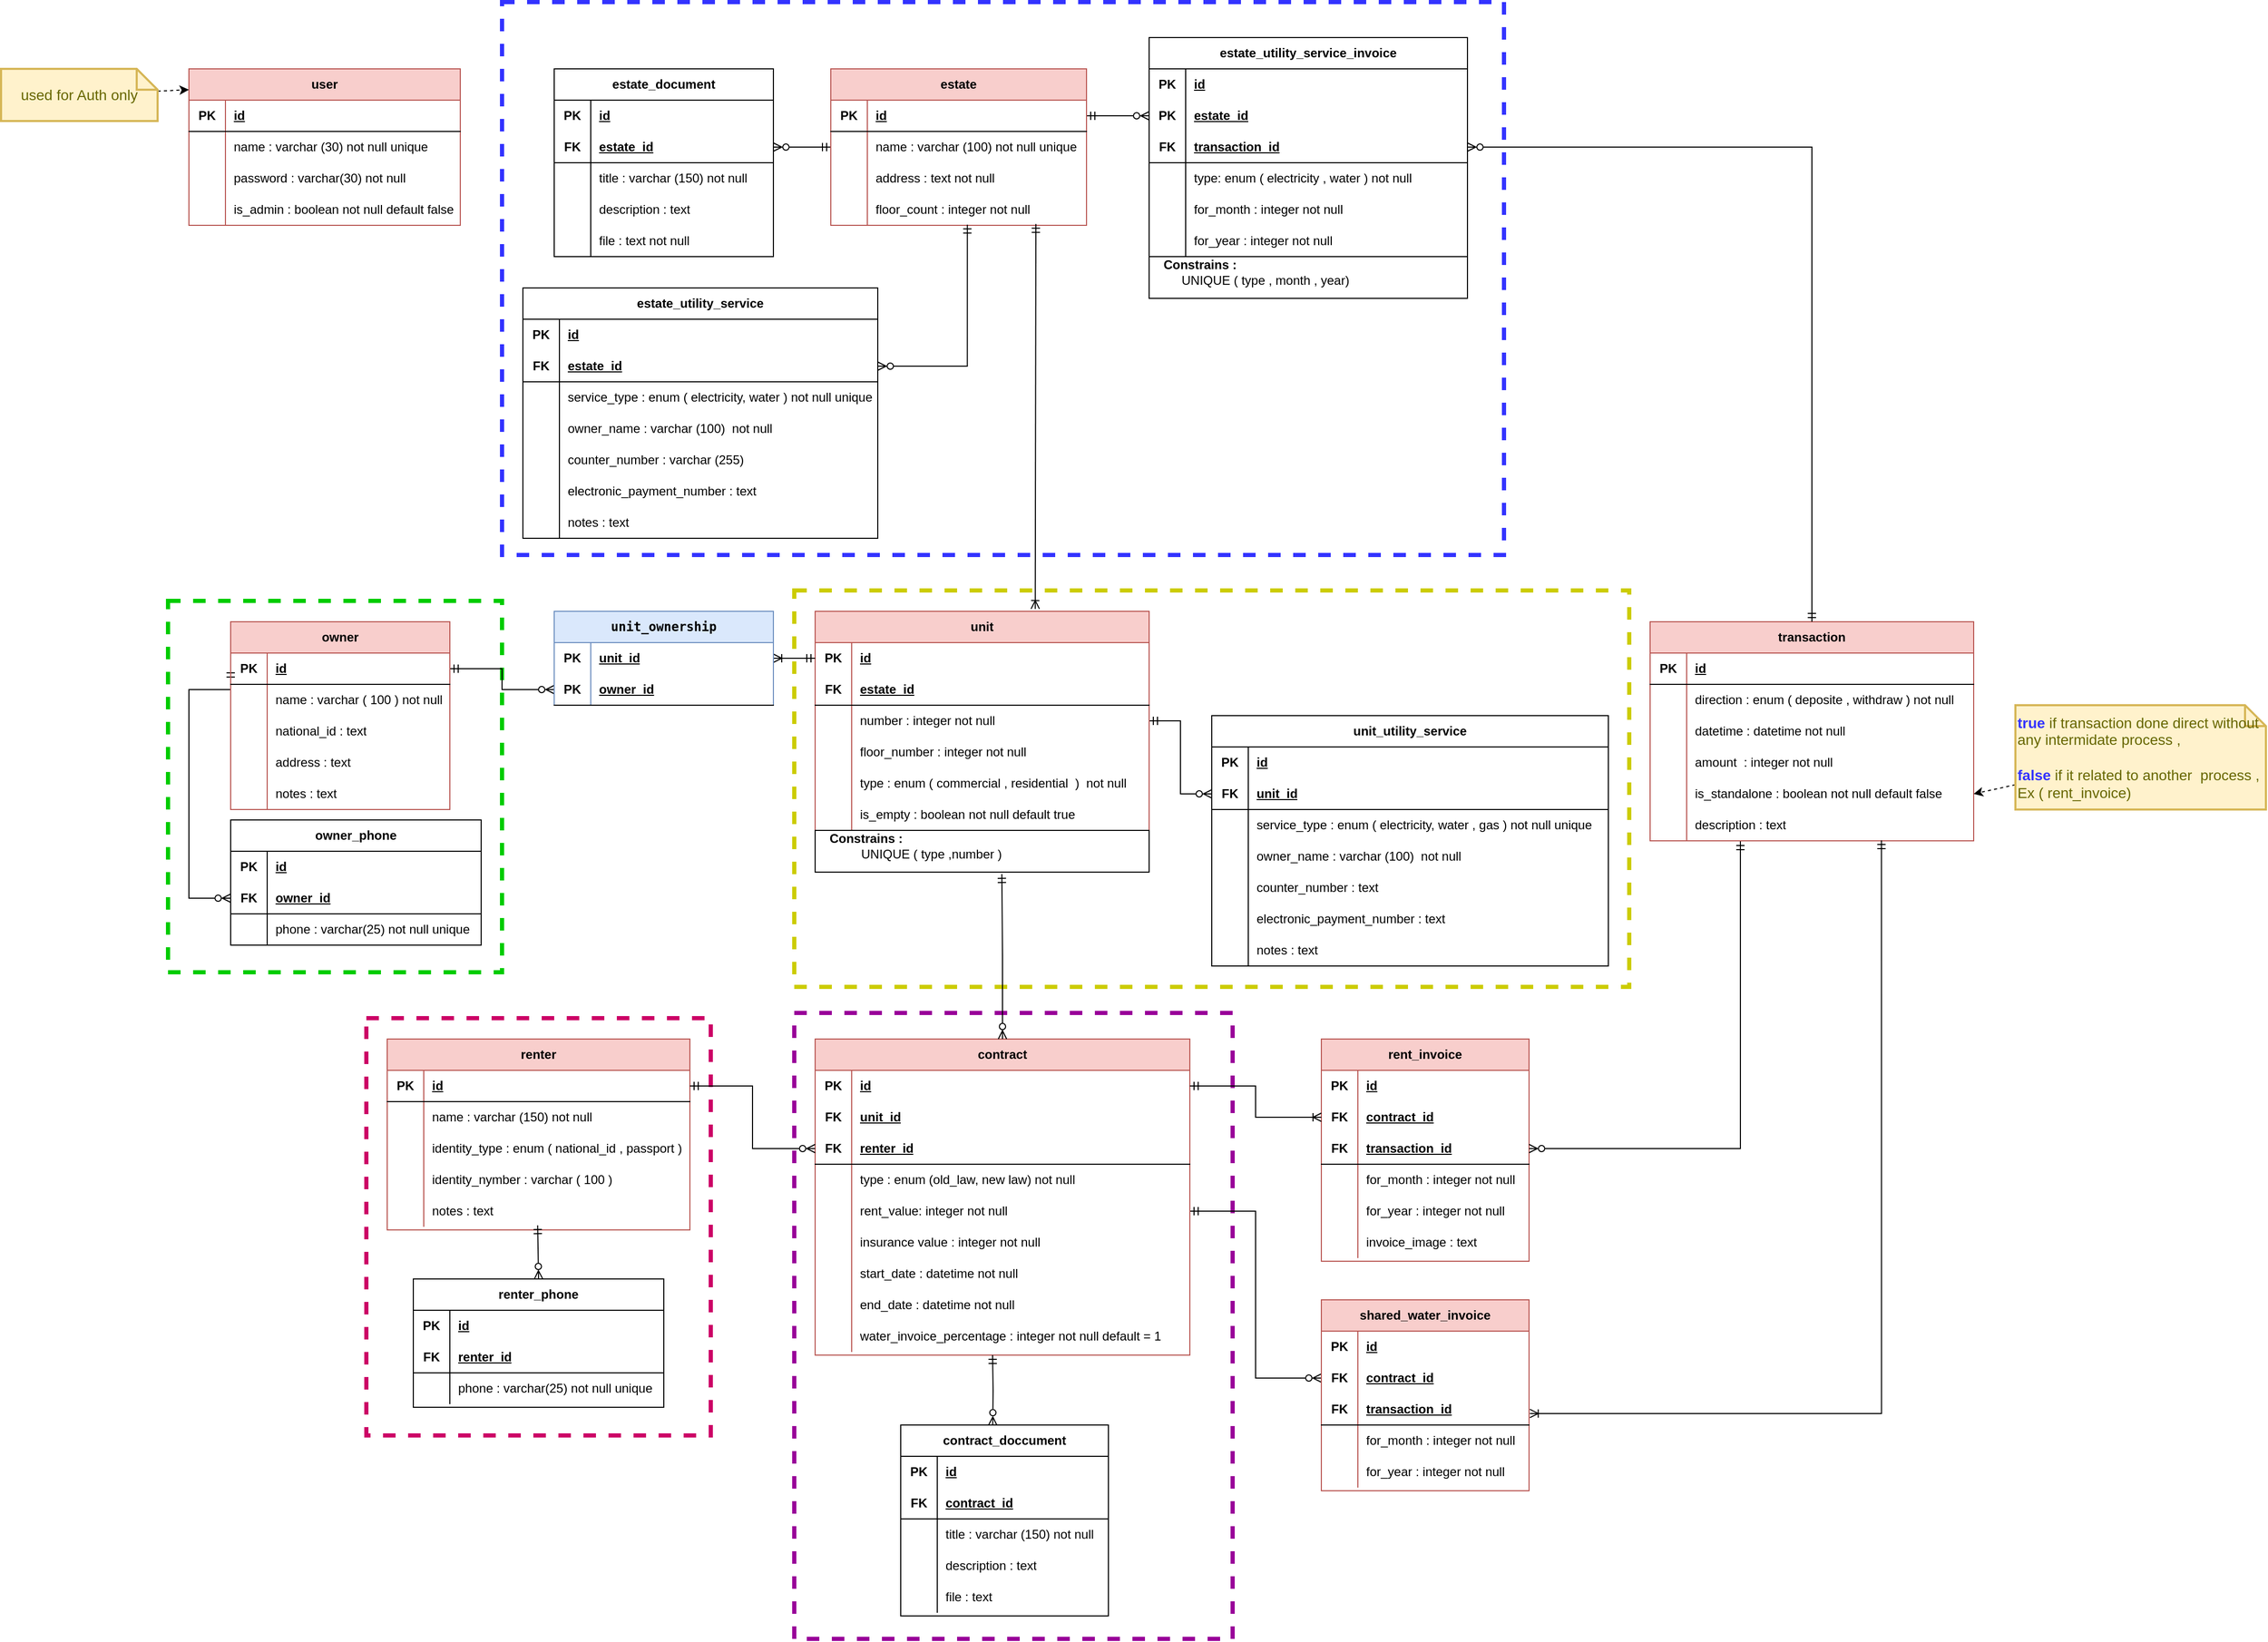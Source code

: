 <mxfile pages="3">
    <diagram name="schema_blocked" id="9xsiricJB6YJUIhz4l_p">
        <mxGraphModel dx="2984" dy="1593" grid="1" gridSize="10" guides="1" tooltips="1" connect="1" arrows="1" fold="1" page="1" pageScale="1" pageWidth="850" pageHeight="1100" math="0" shadow="0">
            <root>
                <mxCell id="E3xbKFYnr1mSg8egotDT-0"/>
                <mxCell id="E3xbKFYnr1mSg8egotDT-1" parent="E3xbKFYnr1mSg8egotDT-0"/>
                <mxCell id="3aUn3Z5DY0AYWdGbOwyZ-0" value="" style="rounded=0;whiteSpace=wrap;html=1;fillColor=none;dashed=1;strokeWidth=4;strokeColor=#3333FF;" parent="E3xbKFYnr1mSg8egotDT-1" vertex="1">
                    <mxGeometry x="-1160" y="-1034" width="960" height="530" as="geometry"/>
                </mxCell>
                <mxCell id="3aUn3Z5DY0AYWdGbOwyZ-4" value="" style="rounded=0;whiteSpace=wrap;html=1;fillColor=none;dashed=1;strokeWidth=4;strokeColor=#00CC00;" parent="E3xbKFYnr1mSg8egotDT-1" vertex="1">
                    <mxGeometry x="-1480" y="-460" width="320" height="356" as="geometry"/>
                </mxCell>
                <mxCell id="3aUn3Z5DY0AYWdGbOwyZ-3" value="" style="rounded=0;whiteSpace=wrap;html=1;fillColor=none;dashed=1;strokeWidth=4;strokeColor=#990099;" parent="E3xbKFYnr1mSg8egotDT-1" vertex="1">
                    <mxGeometry x="-880" y="-65" width="420" height="600" as="geometry"/>
                </mxCell>
                <mxCell id="3aUn3Z5DY0AYWdGbOwyZ-2" value="" style="rounded=0;whiteSpace=wrap;html=1;fillColor=none;dashed=1;strokeWidth=4;strokeColor=#CC0066;" parent="E3xbKFYnr1mSg8egotDT-1" vertex="1">
                    <mxGeometry x="-1290" y="-60" width="330" height="400" as="geometry"/>
                </mxCell>
                <mxCell id="3aUn3Z5DY0AYWdGbOwyZ-1" value="" style="rounded=0;whiteSpace=wrap;html=1;fillColor=none;dashed=1;strokeWidth=4;strokeColor=#CCCC00;" parent="E3xbKFYnr1mSg8egotDT-1" vertex="1">
                    <mxGeometry x="-880" y="-470" width="800" height="380" as="geometry"/>
                </mxCell>
                <mxCell id="E3xbKFYnr1mSg8egotDT-2" style="edgeStyle=orthogonalEdgeStyle;rounded=0;orthogonalLoop=1;jettySize=auto;html=1;endArrow=ERzeroToMany;endFill=0;startArrow=ERmandOne;startFill=0;entryX=0;entryY=0.5;entryDx=0;entryDy=0;" parent="E3xbKFYnr1mSg8egotDT-1" source="E3xbKFYnr1mSg8egotDT-140" target="E3xbKFYnr1mSg8egotDT-270" edge="1">
                    <mxGeometry relative="1" as="geometry"/>
                </mxCell>
                <mxCell id="E3xbKFYnr1mSg8egotDT-3" style="edgeStyle=orthogonalEdgeStyle;rounded=0;orthogonalLoop=1;jettySize=auto;html=1;endArrow=ERzeroToMany;endFill=0;startArrow=ERmandOne;startFill=0;entryX=0;entryY=0.5;entryDx=0;entryDy=0;" parent="E3xbKFYnr1mSg8egotDT-1" source="E3xbKFYnr1mSg8egotDT-4" target="E3xbKFYnr1mSg8egotDT-30" edge="1">
                    <mxGeometry relative="1" as="geometry"/>
                </mxCell>
                <mxCell id="E3xbKFYnr1mSg8egotDT-4" value="unit" style="shape=table;startSize=30;container=1;collapsible=1;childLayout=tableLayout;fixedRows=1;rowLines=0;fontStyle=1;align=center;resizeLast=1;html=1;whiteSpace=wrap;fillColor=#f8cecc;strokeColor=#b85450;" parent="E3xbKFYnr1mSg8egotDT-1" vertex="1">
                    <mxGeometry x="-860" y="-450" width="320" height="210" as="geometry"/>
                </mxCell>
                <mxCell id="E3xbKFYnr1mSg8egotDT-5" value="" style="shape=tableRow;horizontal=0;startSize=0;swimlaneHead=0;swimlaneBody=0;fillColor=none;collapsible=0;dropTarget=0;points=[[0,0.5],[1,0.5]];portConstraint=eastwest;top=0;left=0;right=0;bottom=0;html=1;" parent="E3xbKFYnr1mSg8egotDT-4" vertex="1">
                    <mxGeometry y="30" width="320" height="30" as="geometry"/>
                </mxCell>
                <mxCell id="E3xbKFYnr1mSg8egotDT-6" value="PK" style="shape=partialRectangle;connectable=0;fillColor=none;top=0;left=0;bottom=0;right=0;fontStyle=1;overflow=hidden;html=1;whiteSpace=wrap;" parent="E3xbKFYnr1mSg8egotDT-5" vertex="1">
                    <mxGeometry width="35" height="30" as="geometry">
                        <mxRectangle width="35" height="30" as="alternateBounds"/>
                    </mxGeometry>
                </mxCell>
                <mxCell id="E3xbKFYnr1mSg8egotDT-7" value="id" style="shape=partialRectangle;connectable=0;fillColor=none;top=0;left=0;bottom=0;right=0;align=left;spacingLeft=6;fontStyle=5;overflow=hidden;html=1;whiteSpace=wrap;" parent="E3xbKFYnr1mSg8egotDT-5" vertex="1">
                    <mxGeometry x="35" width="285" height="30" as="geometry">
                        <mxRectangle width="285" height="30" as="alternateBounds"/>
                    </mxGeometry>
                </mxCell>
                <mxCell id="E3xbKFYnr1mSg8egotDT-8" value="" style="shape=tableRow;horizontal=0;startSize=0;swimlaneHead=0;swimlaneBody=0;fillColor=none;collapsible=0;dropTarget=0;points=[[0,0.5],[1,0.5]];portConstraint=eastwest;top=0;left=0;right=0;bottom=1;html=1;" parent="E3xbKFYnr1mSg8egotDT-4" vertex="1">
                    <mxGeometry y="60" width="320" height="30" as="geometry"/>
                </mxCell>
                <mxCell id="E3xbKFYnr1mSg8egotDT-9" value="FK" style="shape=partialRectangle;connectable=0;fillColor=none;top=0;left=0;bottom=0;right=0;fontStyle=1;overflow=hidden;html=1;whiteSpace=wrap;" parent="E3xbKFYnr1mSg8egotDT-8" vertex="1">
                    <mxGeometry width="35" height="30" as="geometry">
                        <mxRectangle width="35" height="30" as="alternateBounds"/>
                    </mxGeometry>
                </mxCell>
                <mxCell id="E3xbKFYnr1mSg8egotDT-10" value="estate_id" style="shape=partialRectangle;connectable=0;fillColor=none;top=0;left=0;bottom=0;right=0;align=left;spacingLeft=6;fontStyle=5;overflow=hidden;html=1;whiteSpace=wrap;" parent="E3xbKFYnr1mSg8egotDT-8" vertex="1">
                    <mxGeometry x="35" width="285" height="30" as="geometry">
                        <mxRectangle width="285" height="30" as="alternateBounds"/>
                    </mxGeometry>
                </mxCell>
                <mxCell id="E3xbKFYnr1mSg8egotDT-11" value="" style="shape=tableRow;horizontal=0;startSize=0;swimlaneHead=0;swimlaneBody=0;fillColor=none;collapsible=0;dropTarget=0;points=[[0,0.5],[1,0.5]];portConstraint=eastwest;top=0;left=0;right=0;bottom=0;html=1;" parent="E3xbKFYnr1mSg8egotDT-4" vertex="1">
                    <mxGeometry y="90" width="320" height="30" as="geometry"/>
                </mxCell>
                <mxCell id="E3xbKFYnr1mSg8egotDT-12" value="" style="shape=partialRectangle;connectable=0;fillColor=none;top=0;left=0;bottom=0;right=0;editable=1;overflow=hidden;html=1;whiteSpace=wrap;" parent="E3xbKFYnr1mSg8egotDT-11" vertex="1">
                    <mxGeometry width="35" height="30" as="geometry">
                        <mxRectangle width="35" height="30" as="alternateBounds"/>
                    </mxGeometry>
                </mxCell>
                <mxCell id="E3xbKFYnr1mSg8egotDT-13" value="number : integer not null" style="shape=partialRectangle;connectable=0;fillColor=none;top=0;left=0;bottom=0;right=0;align=left;spacingLeft=6;overflow=hidden;html=1;whiteSpace=wrap;" parent="E3xbKFYnr1mSg8egotDT-11" vertex="1">
                    <mxGeometry x="35" width="285" height="30" as="geometry">
                        <mxRectangle width="285" height="30" as="alternateBounds"/>
                    </mxGeometry>
                </mxCell>
                <mxCell id="E3xbKFYnr1mSg8egotDT-14" value="" style="shape=tableRow;horizontal=0;startSize=0;swimlaneHead=0;swimlaneBody=0;fillColor=none;collapsible=0;dropTarget=0;points=[[0,0.5],[1,0.5]];portConstraint=eastwest;top=0;left=0;right=0;bottom=0;html=1;" parent="E3xbKFYnr1mSg8egotDT-4" vertex="1">
                    <mxGeometry y="120" width="320" height="30" as="geometry"/>
                </mxCell>
                <mxCell id="E3xbKFYnr1mSg8egotDT-15" value="" style="shape=partialRectangle;connectable=0;fillColor=none;top=0;left=0;bottom=0;right=0;editable=1;overflow=hidden;html=1;whiteSpace=wrap;" parent="E3xbKFYnr1mSg8egotDT-14" vertex="1">
                    <mxGeometry width="35" height="30" as="geometry">
                        <mxRectangle width="35" height="30" as="alternateBounds"/>
                    </mxGeometry>
                </mxCell>
                <mxCell id="E3xbKFYnr1mSg8egotDT-16" value="floor_number : integer not null" style="shape=partialRectangle;connectable=0;fillColor=none;top=0;left=0;bottom=0;right=0;align=left;spacingLeft=6;overflow=hidden;html=1;whiteSpace=wrap;" parent="E3xbKFYnr1mSg8egotDT-14" vertex="1">
                    <mxGeometry x="35" width="285" height="30" as="geometry">
                        <mxRectangle width="285" height="30" as="alternateBounds"/>
                    </mxGeometry>
                </mxCell>
                <mxCell id="E3xbKFYnr1mSg8egotDT-20" value="" style="shape=tableRow;horizontal=0;startSize=0;swimlaneHead=0;swimlaneBody=0;fillColor=none;collapsible=0;dropTarget=0;points=[[0,0.5],[1,0.5]];portConstraint=eastwest;top=0;left=0;right=0;bottom=0;html=1;" parent="E3xbKFYnr1mSg8egotDT-4" vertex="1">
                    <mxGeometry y="150" width="320" height="30" as="geometry"/>
                </mxCell>
                <mxCell id="E3xbKFYnr1mSg8egotDT-21" value="" style="shape=partialRectangle;connectable=0;fillColor=none;top=0;left=0;bottom=0;right=0;editable=1;overflow=hidden;html=1;whiteSpace=wrap;" parent="E3xbKFYnr1mSg8egotDT-20" vertex="1">
                    <mxGeometry width="35" height="30" as="geometry">
                        <mxRectangle width="35" height="30" as="alternateBounds"/>
                    </mxGeometry>
                </mxCell>
                <mxCell id="E3xbKFYnr1mSg8egotDT-22" value="type : enum ( commercial , residential&amp;nbsp; )&amp;nbsp; not null" style="shape=partialRectangle;connectable=0;fillColor=none;top=0;left=0;bottom=0;right=0;align=left;spacingLeft=6;overflow=hidden;html=1;whiteSpace=wrap;" parent="E3xbKFYnr1mSg8egotDT-20" vertex="1">
                    <mxGeometry x="35" width="285" height="30" as="geometry">
                        <mxRectangle width="285" height="30" as="alternateBounds"/>
                    </mxGeometry>
                </mxCell>
                <mxCell id="E3xbKFYnr1mSg8egotDT-23" value="" style="shape=tableRow;horizontal=0;startSize=0;swimlaneHead=0;swimlaneBody=0;fillColor=none;collapsible=0;dropTarget=0;points=[[0,0.5],[1,0.5]];portConstraint=eastwest;top=0;left=0;right=0;bottom=0;html=1;" parent="E3xbKFYnr1mSg8egotDT-4" vertex="1">
                    <mxGeometry y="180" width="320" height="30" as="geometry"/>
                </mxCell>
                <mxCell id="E3xbKFYnr1mSg8egotDT-24" value="" style="shape=partialRectangle;connectable=0;fillColor=none;top=0;left=0;bottom=0;right=0;editable=1;overflow=hidden;html=1;whiteSpace=wrap;" parent="E3xbKFYnr1mSg8egotDT-23" vertex="1">
                    <mxGeometry width="35" height="30" as="geometry">
                        <mxRectangle width="35" height="30" as="alternateBounds"/>
                    </mxGeometry>
                </mxCell>
                <mxCell id="E3xbKFYnr1mSg8egotDT-25" value="is_empty : boolean not null default true" style="shape=partialRectangle;connectable=0;fillColor=none;top=0;left=0;bottom=0;right=0;align=left;spacingLeft=6;overflow=hidden;html=1;whiteSpace=wrap;" parent="E3xbKFYnr1mSg8egotDT-23" vertex="1">
                    <mxGeometry x="35" width="285" height="30" as="geometry">
                        <mxRectangle width="285" height="30" as="alternateBounds"/>
                    </mxGeometry>
                </mxCell>
                <mxCell id="E3xbKFYnr1mSg8egotDT-26" value="unit_utility_service" style="shape=table;startSize=30;container=1;collapsible=1;childLayout=tableLayout;fixedRows=1;rowLines=0;fontStyle=1;align=center;resizeLast=1;html=1;whiteSpace=wrap;" parent="E3xbKFYnr1mSg8egotDT-1" vertex="1">
                    <mxGeometry x="-480" y="-350" width="380" height="240" as="geometry"/>
                </mxCell>
                <mxCell id="E3xbKFYnr1mSg8egotDT-27" value="" style="shape=tableRow;horizontal=0;startSize=0;swimlaneHead=0;swimlaneBody=0;fillColor=none;collapsible=0;dropTarget=0;points=[[0,0.5],[1,0.5]];portConstraint=eastwest;top=0;left=0;right=0;bottom=0;html=1;" parent="E3xbKFYnr1mSg8egotDT-26" vertex="1">
                    <mxGeometry y="30" width="380" height="30" as="geometry"/>
                </mxCell>
                <mxCell id="E3xbKFYnr1mSg8egotDT-28" value="PK" style="shape=partialRectangle;connectable=0;fillColor=none;top=0;left=0;bottom=0;right=0;fontStyle=1;overflow=hidden;html=1;whiteSpace=wrap;" parent="E3xbKFYnr1mSg8egotDT-27" vertex="1">
                    <mxGeometry width="35" height="30" as="geometry">
                        <mxRectangle width="35" height="30" as="alternateBounds"/>
                    </mxGeometry>
                </mxCell>
                <mxCell id="E3xbKFYnr1mSg8egotDT-29" value="id" style="shape=partialRectangle;connectable=0;fillColor=none;top=0;left=0;bottom=0;right=0;align=left;spacingLeft=6;fontStyle=5;overflow=hidden;html=1;whiteSpace=wrap;" parent="E3xbKFYnr1mSg8egotDT-27" vertex="1">
                    <mxGeometry x="35" width="345" height="30" as="geometry">
                        <mxRectangle width="345" height="30" as="alternateBounds"/>
                    </mxGeometry>
                </mxCell>
                <mxCell id="E3xbKFYnr1mSg8egotDT-30" value="" style="shape=tableRow;horizontal=0;startSize=0;swimlaneHead=0;swimlaneBody=0;fillColor=none;collapsible=0;dropTarget=0;points=[[0,0.5],[1,0.5]];portConstraint=eastwest;top=0;left=0;right=0;bottom=1;html=1;" parent="E3xbKFYnr1mSg8egotDT-26" vertex="1">
                    <mxGeometry y="60" width="380" height="30" as="geometry"/>
                </mxCell>
                <mxCell id="E3xbKFYnr1mSg8egotDT-31" value="FK" style="shape=partialRectangle;connectable=0;fillColor=none;top=0;left=0;bottom=0;right=0;fontStyle=1;overflow=hidden;html=1;whiteSpace=wrap;" parent="E3xbKFYnr1mSg8egotDT-30" vertex="1">
                    <mxGeometry width="35" height="30" as="geometry">
                        <mxRectangle width="35" height="30" as="alternateBounds"/>
                    </mxGeometry>
                </mxCell>
                <mxCell id="E3xbKFYnr1mSg8egotDT-32" value="unit_id" style="shape=partialRectangle;connectable=0;fillColor=none;top=0;left=0;bottom=0;right=0;align=left;spacingLeft=6;fontStyle=5;overflow=hidden;html=1;whiteSpace=wrap;" parent="E3xbKFYnr1mSg8egotDT-30" vertex="1">
                    <mxGeometry x="35" width="345" height="30" as="geometry">
                        <mxRectangle width="345" height="30" as="alternateBounds"/>
                    </mxGeometry>
                </mxCell>
                <mxCell id="E3xbKFYnr1mSg8egotDT-33" value="" style="shape=tableRow;horizontal=0;startSize=0;swimlaneHead=0;swimlaneBody=0;fillColor=none;collapsible=0;dropTarget=0;points=[[0,0.5],[1,0.5]];portConstraint=eastwest;top=0;left=0;right=0;bottom=0;html=1;" parent="E3xbKFYnr1mSg8egotDT-26" vertex="1">
                    <mxGeometry y="90" width="380" height="30" as="geometry"/>
                </mxCell>
                <mxCell id="E3xbKFYnr1mSg8egotDT-34" value="" style="shape=partialRectangle;connectable=0;fillColor=none;top=0;left=0;bottom=0;right=0;editable=1;overflow=hidden;html=1;whiteSpace=wrap;" parent="E3xbKFYnr1mSg8egotDT-33" vertex="1">
                    <mxGeometry width="35" height="30" as="geometry">
                        <mxRectangle width="35" height="30" as="alternateBounds"/>
                    </mxGeometry>
                </mxCell>
                <mxCell id="E3xbKFYnr1mSg8egotDT-35" value="service_type : enum ( electricity, water , gas ) not null unique" style="shape=partialRectangle;connectable=0;fillColor=none;top=0;left=0;bottom=0;right=0;align=left;spacingLeft=6;overflow=hidden;html=1;whiteSpace=wrap;" parent="E3xbKFYnr1mSg8egotDT-33" vertex="1">
                    <mxGeometry x="35" width="345" height="30" as="geometry">
                        <mxRectangle width="345" height="30" as="alternateBounds"/>
                    </mxGeometry>
                </mxCell>
                <mxCell id="E3xbKFYnr1mSg8egotDT-36" value="" style="shape=tableRow;horizontal=0;startSize=0;swimlaneHead=0;swimlaneBody=0;fillColor=none;collapsible=0;dropTarget=0;points=[[0,0.5],[1,0.5]];portConstraint=eastwest;top=0;left=0;right=0;bottom=0;html=1;" parent="E3xbKFYnr1mSg8egotDT-26" vertex="1">
                    <mxGeometry y="120" width="380" height="30" as="geometry"/>
                </mxCell>
                <mxCell id="E3xbKFYnr1mSg8egotDT-37" value="" style="shape=partialRectangle;connectable=0;fillColor=none;top=0;left=0;bottom=0;right=0;editable=1;overflow=hidden;html=1;whiteSpace=wrap;" parent="E3xbKFYnr1mSg8egotDT-36" vertex="1">
                    <mxGeometry width="35" height="30" as="geometry">
                        <mxRectangle width="35" height="30" as="alternateBounds"/>
                    </mxGeometry>
                </mxCell>
                <mxCell id="E3xbKFYnr1mSg8egotDT-38" value="owner_name : varchar (100)&amp;nbsp; not null" style="shape=partialRectangle;connectable=0;fillColor=none;top=0;left=0;bottom=0;right=0;align=left;spacingLeft=6;overflow=hidden;html=1;whiteSpace=wrap;" parent="E3xbKFYnr1mSg8egotDT-36" vertex="1">
                    <mxGeometry x="35" width="345" height="30" as="geometry">
                        <mxRectangle width="345" height="30" as="alternateBounds"/>
                    </mxGeometry>
                </mxCell>
                <mxCell id="E3xbKFYnr1mSg8egotDT-39" value="" style="shape=tableRow;horizontal=0;startSize=0;swimlaneHead=0;swimlaneBody=0;fillColor=none;collapsible=0;dropTarget=0;points=[[0,0.5],[1,0.5]];portConstraint=eastwest;top=0;left=0;right=0;bottom=0;html=1;" parent="E3xbKFYnr1mSg8egotDT-26" vertex="1">
                    <mxGeometry y="150" width="380" height="30" as="geometry"/>
                </mxCell>
                <mxCell id="E3xbKFYnr1mSg8egotDT-40" value="" style="shape=partialRectangle;connectable=0;fillColor=none;top=0;left=0;bottom=0;right=0;editable=1;overflow=hidden;html=1;whiteSpace=wrap;" parent="E3xbKFYnr1mSg8egotDT-39" vertex="1">
                    <mxGeometry width="35" height="30" as="geometry">
                        <mxRectangle width="35" height="30" as="alternateBounds"/>
                    </mxGeometry>
                </mxCell>
                <mxCell id="E3xbKFYnr1mSg8egotDT-41" value="counter_number : text" style="shape=partialRectangle;connectable=0;fillColor=none;top=0;left=0;bottom=0;right=0;align=left;spacingLeft=6;overflow=hidden;html=1;whiteSpace=wrap;" parent="E3xbKFYnr1mSg8egotDT-39" vertex="1">
                    <mxGeometry x="35" width="345" height="30" as="geometry">
                        <mxRectangle width="345" height="30" as="alternateBounds"/>
                    </mxGeometry>
                </mxCell>
                <mxCell id="E3xbKFYnr1mSg8egotDT-42" value="" style="shape=tableRow;horizontal=0;startSize=0;swimlaneHead=0;swimlaneBody=0;fillColor=none;collapsible=0;dropTarget=0;points=[[0,0.5],[1,0.5]];portConstraint=eastwest;top=0;left=0;right=0;bottom=0;html=1;" parent="E3xbKFYnr1mSg8egotDT-26" vertex="1">
                    <mxGeometry y="180" width="380" height="30" as="geometry"/>
                </mxCell>
                <mxCell id="E3xbKFYnr1mSg8egotDT-43" value="" style="shape=partialRectangle;connectable=0;fillColor=none;top=0;left=0;bottom=0;right=0;editable=1;overflow=hidden;html=1;whiteSpace=wrap;" parent="E3xbKFYnr1mSg8egotDT-42" vertex="1">
                    <mxGeometry width="35" height="30" as="geometry">
                        <mxRectangle width="35" height="30" as="alternateBounds"/>
                    </mxGeometry>
                </mxCell>
                <mxCell id="E3xbKFYnr1mSg8egotDT-44" value="electronic_payment_number : text" style="shape=partialRectangle;connectable=0;fillColor=none;top=0;left=0;bottom=0;right=0;align=left;spacingLeft=6;overflow=hidden;html=1;whiteSpace=wrap;" parent="E3xbKFYnr1mSg8egotDT-42" vertex="1">
                    <mxGeometry x="35" width="345" height="30" as="geometry">
                        <mxRectangle width="345" height="30" as="alternateBounds"/>
                    </mxGeometry>
                </mxCell>
                <mxCell id="E3xbKFYnr1mSg8egotDT-45" value="" style="shape=tableRow;horizontal=0;startSize=0;swimlaneHead=0;swimlaneBody=0;fillColor=none;collapsible=0;dropTarget=0;points=[[0,0.5],[1,0.5]];portConstraint=eastwest;top=0;left=0;right=0;bottom=0;html=1;" parent="E3xbKFYnr1mSg8egotDT-26" vertex="1">
                    <mxGeometry y="210" width="380" height="30" as="geometry"/>
                </mxCell>
                <mxCell id="E3xbKFYnr1mSg8egotDT-46" value="" style="shape=partialRectangle;connectable=0;fillColor=none;top=0;left=0;bottom=0;right=0;editable=1;overflow=hidden;html=1;whiteSpace=wrap;" parent="E3xbKFYnr1mSg8egotDT-45" vertex="1">
                    <mxGeometry width="35" height="30" as="geometry">
                        <mxRectangle width="35" height="30" as="alternateBounds"/>
                    </mxGeometry>
                </mxCell>
                <mxCell id="E3xbKFYnr1mSg8egotDT-47" value="notes : text" style="shape=partialRectangle;connectable=0;fillColor=none;top=0;left=0;bottom=0;right=0;align=left;spacingLeft=6;overflow=hidden;html=1;whiteSpace=wrap;" parent="E3xbKFYnr1mSg8egotDT-45" vertex="1">
                    <mxGeometry x="35" width="345" height="30" as="geometry">
                        <mxRectangle width="345" height="30" as="alternateBounds"/>
                    </mxGeometry>
                </mxCell>
                <mxCell id="E3xbKFYnr1mSg8egotDT-48" style="edgeStyle=orthogonalEdgeStyle;rounded=0;orthogonalLoop=1;jettySize=auto;html=1;endArrow=ERmandOne;endFill=0;startArrow=ERzeroToMany;startFill=0;exitX=0;exitY=0.5;exitDx=0;exitDy=0;" parent="E3xbKFYnr1mSg8egotDT-1" source="E3xbKFYnr1mSg8egotDT-54" target="E3xbKFYnr1mSg8egotDT-88" edge="1">
                    <mxGeometry relative="1" as="geometry"/>
                </mxCell>
                <mxCell id="E3xbKFYnr1mSg8egotDT-49" style="edgeStyle=orthogonalEdgeStyle;rounded=0;orthogonalLoop=1;jettySize=auto;html=1;entryX=0;entryY=0.5;entryDx=0;entryDy=0;endArrow=ERmandOne;endFill=0;startArrow=ERoneToMany;startFill=0;" parent="E3xbKFYnr1mSg8egotDT-1" source="E3xbKFYnr1mSg8egotDT-50" target="E3xbKFYnr1mSg8egotDT-5" edge="1">
                    <mxGeometry relative="1" as="geometry"/>
                </mxCell>
                <mxCell id="E3xbKFYnr1mSg8egotDT-50" value="&lt;pre aria-label=&quot;Translated text: Owns&quot; dir=&quot;ltr&quot; data-ved=&quot;2ahUKEwiAvf_-6dyOAxWMSkEAHXspDRIQ3ewLegQICRAV&quot; style=&quot;text-align: left;&quot; id=&quot;tw-target-text&quot; data-placeholder=&quot;Translation&quot; class=&quot;tw-data-text tw-text-large tw-ta&quot;&gt;unit_ownership&lt;/pre&gt;" style="shape=table;startSize=30;container=1;collapsible=1;childLayout=tableLayout;fixedRows=1;rowLines=0;fontStyle=1;align=center;resizeLast=1;html=1;whiteSpace=wrap;fillColor=#dae8fc;strokeColor=#6c8ebf;" parent="E3xbKFYnr1mSg8egotDT-1" vertex="1">
                    <mxGeometry x="-1110" y="-450" width="210" height="90" as="geometry"/>
                </mxCell>
                <mxCell id="E3xbKFYnr1mSg8egotDT-51" value="" style="shape=tableRow;horizontal=0;startSize=0;swimlaneHead=0;swimlaneBody=0;fillColor=none;collapsible=0;dropTarget=0;points=[[0,0.5],[1,0.5]];portConstraint=eastwest;top=0;left=0;right=0;bottom=0;html=1;" parent="E3xbKFYnr1mSg8egotDT-50" vertex="1">
                    <mxGeometry y="30" width="210" height="30" as="geometry"/>
                </mxCell>
                <mxCell id="E3xbKFYnr1mSg8egotDT-52" value="PK" style="shape=partialRectangle;connectable=0;fillColor=none;top=0;left=0;bottom=0;right=0;fontStyle=1;overflow=hidden;html=1;whiteSpace=wrap;" parent="E3xbKFYnr1mSg8egotDT-51" vertex="1">
                    <mxGeometry width="35" height="30" as="geometry">
                        <mxRectangle width="35" height="30" as="alternateBounds"/>
                    </mxGeometry>
                </mxCell>
                <mxCell id="E3xbKFYnr1mSg8egotDT-53" value="unit_id" style="shape=partialRectangle;connectable=0;fillColor=none;top=0;left=0;bottom=0;right=0;align=left;spacingLeft=6;fontStyle=5;overflow=hidden;html=1;whiteSpace=wrap;" parent="E3xbKFYnr1mSg8egotDT-51" vertex="1">
                    <mxGeometry x="35" width="175" height="30" as="geometry">
                        <mxRectangle width="175" height="30" as="alternateBounds"/>
                    </mxGeometry>
                </mxCell>
                <mxCell id="E3xbKFYnr1mSg8egotDT-54" value="" style="shape=tableRow;horizontal=0;startSize=0;swimlaneHead=0;swimlaneBody=0;fillColor=none;collapsible=0;dropTarget=0;points=[[0,0.5],[1,0.5]];portConstraint=eastwest;top=0;left=0;right=0;bottom=1;html=1;" parent="E3xbKFYnr1mSg8egotDT-50" vertex="1">
                    <mxGeometry y="60" width="210" height="30" as="geometry"/>
                </mxCell>
                <mxCell id="E3xbKFYnr1mSg8egotDT-55" value="PK" style="shape=partialRectangle;connectable=0;fillColor=none;top=0;left=0;bottom=0;right=0;fontStyle=1;overflow=hidden;html=1;whiteSpace=wrap;" parent="E3xbKFYnr1mSg8egotDT-54" vertex="1">
                    <mxGeometry width="35" height="30" as="geometry">
                        <mxRectangle width="35" height="30" as="alternateBounds"/>
                    </mxGeometry>
                </mxCell>
                <mxCell id="E3xbKFYnr1mSg8egotDT-56" value="owner_id" style="shape=partialRectangle;connectable=0;fillColor=none;top=0;left=0;bottom=0;right=0;align=left;spacingLeft=6;fontStyle=5;overflow=hidden;html=1;whiteSpace=wrap;" parent="E3xbKFYnr1mSg8egotDT-54" vertex="1">
                    <mxGeometry x="35" width="175" height="30" as="geometry">
                        <mxRectangle width="175" height="30" as="alternateBounds"/>
                    </mxGeometry>
                </mxCell>
                <mxCell id="E3xbKFYnr1mSg8egotDT-57" value="user" style="shape=table;startSize=30;container=1;collapsible=1;childLayout=tableLayout;fixedRows=1;rowLines=0;fontStyle=1;align=center;resizeLast=1;html=1;whiteSpace=wrap;fillColor=#f8cecc;strokeColor=#b85450;" parent="E3xbKFYnr1mSg8egotDT-1" vertex="1">
                    <mxGeometry x="-1460" y="-970" width="260" height="150" as="geometry"/>
                </mxCell>
                <mxCell id="E3xbKFYnr1mSg8egotDT-58" value="" style="shape=tableRow;horizontal=0;startSize=0;swimlaneHead=0;swimlaneBody=0;fillColor=none;collapsible=0;dropTarget=0;points=[[0,0.5],[1,0.5]];portConstraint=eastwest;top=0;left=0;right=0;bottom=1;html=1;" parent="E3xbKFYnr1mSg8egotDT-57" vertex="1">
                    <mxGeometry y="30" width="260" height="30" as="geometry"/>
                </mxCell>
                <mxCell id="E3xbKFYnr1mSg8egotDT-59" value="PK" style="shape=partialRectangle;connectable=0;fillColor=none;top=0;left=0;bottom=0;right=0;fontStyle=1;overflow=hidden;html=1;whiteSpace=wrap;" parent="E3xbKFYnr1mSg8egotDT-58" vertex="1">
                    <mxGeometry width="35" height="30" as="geometry">
                        <mxRectangle width="35" height="30" as="alternateBounds"/>
                    </mxGeometry>
                </mxCell>
                <mxCell id="E3xbKFYnr1mSg8egotDT-60" value="id" style="shape=partialRectangle;connectable=0;fillColor=none;top=0;left=0;bottom=0;right=0;align=left;spacingLeft=6;fontStyle=5;overflow=hidden;html=1;whiteSpace=wrap;" parent="E3xbKFYnr1mSg8egotDT-58" vertex="1">
                    <mxGeometry x="35" width="225" height="30" as="geometry">
                        <mxRectangle width="225" height="30" as="alternateBounds"/>
                    </mxGeometry>
                </mxCell>
                <mxCell id="E3xbKFYnr1mSg8egotDT-61" value="" style="shape=tableRow;horizontal=0;startSize=0;swimlaneHead=0;swimlaneBody=0;fillColor=none;collapsible=0;dropTarget=0;points=[[0,0.5],[1,0.5]];portConstraint=eastwest;top=0;left=0;right=0;bottom=0;html=1;" parent="E3xbKFYnr1mSg8egotDT-57" vertex="1">
                    <mxGeometry y="60" width="260" height="30" as="geometry"/>
                </mxCell>
                <mxCell id="E3xbKFYnr1mSg8egotDT-62" value="" style="shape=partialRectangle;connectable=0;fillColor=none;top=0;left=0;bottom=0;right=0;editable=1;overflow=hidden;html=1;whiteSpace=wrap;" parent="E3xbKFYnr1mSg8egotDT-61" vertex="1">
                    <mxGeometry width="35" height="30" as="geometry">
                        <mxRectangle width="35" height="30" as="alternateBounds"/>
                    </mxGeometry>
                </mxCell>
                <mxCell id="E3xbKFYnr1mSg8egotDT-63" value="name : varchar (30) not null unique" style="shape=partialRectangle;connectable=0;fillColor=none;top=0;left=0;bottom=0;right=0;align=left;spacingLeft=6;overflow=hidden;html=1;whiteSpace=wrap;" parent="E3xbKFYnr1mSg8egotDT-61" vertex="1">
                    <mxGeometry x="35" width="225" height="30" as="geometry">
                        <mxRectangle width="225" height="30" as="alternateBounds"/>
                    </mxGeometry>
                </mxCell>
                <mxCell id="E3xbKFYnr1mSg8egotDT-64" value="" style="shape=tableRow;horizontal=0;startSize=0;swimlaneHead=0;swimlaneBody=0;fillColor=none;collapsible=0;dropTarget=0;points=[[0,0.5],[1,0.5]];portConstraint=eastwest;top=0;left=0;right=0;bottom=0;html=1;" parent="E3xbKFYnr1mSg8egotDT-57" vertex="1">
                    <mxGeometry y="90" width="260" height="30" as="geometry"/>
                </mxCell>
                <mxCell id="E3xbKFYnr1mSg8egotDT-65" value="" style="shape=partialRectangle;connectable=0;fillColor=none;top=0;left=0;bottom=0;right=0;editable=1;overflow=hidden;html=1;whiteSpace=wrap;" parent="E3xbKFYnr1mSg8egotDT-64" vertex="1">
                    <mxGeometry width="35" height="30" as="geometry">
                        <mxRectangle width="35" height="30" as="alternateBounds"/>
                    </mxGeometry>
                </mxCell>
                <mxCell id="E3xbKFYnr1mSg8egotDT-66" value="password : varchar(30) not null" style="shape=partialRectangle;connectable=0;fillColor=none;top=0;left=0;bottom=0;right=0;align=left;spacingLeft=6;overflow=hidden;html=1;whiteSpace=wrap;" parent="E3xbKFYnr1mSg8egotDT-64" vertex="1">
                    <mxGeometry x="35" width="225" height="30" as="geometry">
                        <mxRectangle width="225" height="30" as="alternateBounds"/>
                    </mxGeometry>
                </mxCell>
                <mxCell id="E3xbKFYnr1mSg8egotDT-67" value="" style="shape=tableRow;horizontal=0;startSize=0;swimlaneHead=0;swimlaneBody=0;fillColor=none;collapsible=0;dropTarget=0;points=[[0,0.5],[1,0.5]];portConstraint=eastwest;top=0;left=0;right=0;bottom=0;html=1;" parent="E3xbKFYnr1mSg8egotDT-57" vertex="1">
                    <mxGeometry y="120" width="260" height="30" as="geometry"/>
                </mxCell>
                <mxCell id="E3xbKFYnr1mSg8egotDT-68" value="" style="shape=partialRectangle;connectable=0;fillColor=none;top=0;left=0;bottom=0;right=0;editable=1;overflow=hidden;html=1;whiteSpace=wrap;" parent="E3xbKFYnr1mSg8egotDT-67" vertex="1">
                    <mxGeometry width="35" height="30" as="geometry">
                        <mxRectangle width="35" height="30" as="alternateBounds"/>
                    </mxGeometry>
                </mxCell>
                <mxCell id="E3xbKFYnr1mSg8egotDT-69" value="is_admin : boolean not null default false" style="shape=partialRectangle;connectable=0;fillColor=none;top=0;left=0;bottom=0;right=0;align=left;spacingLeft=6;overflow=hidden;html=1;whiteSpace=wrap;" parent="E3xbKFYnr1mSg8egotDT-67" vertex="1">
                    <mxGeometry x="35" width="225" height="30" as="geometry">
                        <mxRectangle width="225" height="30" as="alternateBounds"/>
                    </mxGeometry>
                </mxCell>
                <mxCell id="E3xbKFYnr1mSg8egotDT-70" value="renter" style="shape=table;startSize=30;container=1;collapsible=1;childLayout=tableLayout;fixedRows=1;rowLines=0;fontStyle=1;align=center;resizeLast=1;html=1;whiteSpace=wrap;fillColor=#f8cecc;strokeColor=#b85450;" parent="E3xbKFYnr1mSg8egotDT-1" vertex="1">
                    <mxGeometry x="-1270" y="-40" width="290" height="183" as="geometry"/>
                </mxCell>
                <mxCell id="E3xbKFYnr1mSg8egotDT-71" value="" style="shape=tableRow;horizontal=0;startSize=0;swimlaneHead=0;swimlaneBody=0;fillColor=none;collapsible=0;dropTarget=0;points=[[0,0.5],[1,0.5]];portConstraint=eastwest;top=0;left=0;right=0;bottom=1;html=1;" parent="E3xbKFYnr1mSg8egotDT-70" vertex="1">
                    <mxGeometry y="30" width="290" height="30" as="geometry"/>
                </mxCell>
                <mxCell id="E3xbKFYnr1mSg8egotDT-72" value="PK" style="shape=partialRectangle;connectable=0;fillColor=none;top=0;left=0;bottom=0;right=0;fontStyle=1;overflow=hidden;html=1;whiteSpace=wrap;" parent="E3xbKFYnr1mSg8egotDT-71" vertex="1">
                    <mxGeometry width="35" height="30" as="geometry">
                        <mxRectangle width="35" height="30" as="alternateBounds"/>
                    </mxGeometry>
                </mxCell>
                <mxCell id="E3xbKFYnr1mSg8egotDT-73" value="id" style="shape=partialRectangle;connectable=0;fillColor=none;top=0;left=0;bottom=0;right=0;align=left;spacingLeft=6;fontStyle=5;overflow=hidden;html=1;whiteSpace=wrap;" parent="E3xbKFYnr1mSg8egotDT-71" vertex="1">
                    <mxGeometry x="35" width="255" height="30" as="geometry">
                        <mxRectangle width="255" height="30" as="alternateBounds"/>
                    </mxGeometry>
                </mxCell>
                <mxCell id="E3xbKFYnr1mSg8egotDT-74" value="" style="shape=tableRow;horizontal=0;startSize=0;swimlaneHead=0;swimlaneBody=0;fillColor=none;collapsible=0;dropTarget=0;points=[[0,0.5],[1,0.5]];portConstraint=eastwest;top=0;left=0;right=0;bottom=0;html=1;" parent="E3xbKFYnr1mSg8egotDT-70" vertex="1">
                    <mxGeometry y="60" width="290" height="30" as="geometry"/>
                </mxCell>
                <mxCell id="E3xbKFYnr1mSg8egotDT-75" value="" style="shape=partialRectangle;connectable=0;fillColor=none;top=0;left=0;bottom=0;right=0;editable=1;overflow=hidden;html=1;whiteSpace=wrap;" parent="E3xbKFYnr1mSg8egotDT-74" vertex="1">
                    <mxGeometry width="35" height="30" as="geometry">
                        <mxRectangle width="35" height="30" as="alternateBounds"/>
                    </mxGeometry>
                </mxCell>
                <mxCell id="E3xbKFYnr1mSg8egotDT-76" value="name : varchar (150) not null" style="shape=partialRectangle;connectable=0;fillColor=none;top=0;left=0;bottom=0;right=0;align=left;spacingLeft=6;overflow=hidden;html=1;whiteSpace=wrap;" parent="E3xbKFYnr1mSg8egotDT-74" vertex="1">
                    <mxGeometry x="35" width="255" height="30" as="geometry">
                        <mxRectangle width="255" height="30" as="alternateBounds"/>
                    </mxGeometry>
                </mxCell>
                <mxCell id="E3xbKFYnr1mSg8egotDT-77" value="" style="shape=tableRow;horizontal=0;startSize=0;swimlaneHead=0;swimlaneBody=0;fillColor=none;collapsible=0;dropTarget=0;points=[[0,0.5],[1,0.5]];portConstraint=eastwest;top=0;left=0;right=0;bottom=0;html=1;" parent="E3xbKFYnr1mSg8egotDT-70" vertex="1">
                    <mxGeometry y="90" width="290" height="30" as="geometry"/>
                </mxCell>
                <mxCell id="E3xbKFYnr1mSg8egotDT-78" value="" style="shape=partialRectangle;connectable=0;fillColor=none;top=0;left=0;bottom=0;right=0;editable=1;overflow=hidden;html=1;whiteSpace=wrap;" parent="E3xbKFYnr1mSg8egotDT-77" vertex="1">
                    <mxGeometry width="35" height="30" as="geometry">
                        <mxRectangle width="35" height="30" as="alternateBounds"/>
                    </mxGeometry>
                </mxCell>
                <mxCell id="E3xbKFYnr1mSg8egotDT-79" value="identity_type : enum ( national_id , passport )" style="shape=partialRectangle;connectable=0;fillColor=none;top=0;left=0;bottom=0;right=0;align=left;spacingLeft=6;overflow=hidden;html=1;whiteSpace=wrap;" parent="E3xbKFYnr1mSg8egotDT-77" vertex="1">
                    <mxGeometry x="35" width="255" height="30" as="geometry">
                        <mxRectangle width="255" height="30" as="alternateBounds"/>
                    </mxGeometry>
                </mxCell>
                <mxCell id="E3xbKFYnr1mSg8egotDT-80" value="" style="shape=tableRow;horizontal=0;startSize=0;swimlaneHead=0;swimlaneBody=0;fillColor=none;collapsible=0;dropTarget=0;points=[[0,0.5],[1,0.5]];portConstraint=eastwest;top=0;left=0;right=0;bottom=0;html=1;" parent="E3xbKFYnr1mSg8egotDT-70" vertex="1">
                    <mxGeometry y="120" width="290" height="30" as="geometry"/>
                </mxCell>
                <mxCell id="E3xbKFYnr1mSg8egotDT-81" value="" style="shape=partialRectangle;connectable=0;fillColor=none;top=0;left=0;bottom=0;right=0;editable=1;overflow=hidden;html=1;whiteSpace=wrap;" parent="E3xbKFYnr1mSg8egotDT-80" vertex="1">
                    <mxGeometry width="35" height="30" as="geometry">
                        <mxRectangle width="35" height="30" as="alternateBounds"/>
                    </mxGeometry>
                </mxCell>
                <mxCell id="E3xbKFYnr1mSg8egotDT-82" value="identity_nymber : varchar ( 100 )&amp;nbsp;" style="shape=partialRectangle;connectable=0;fillColor=none;top=0;left=0;bottom=0;right=0;align=left;spacingLeft=6;overflow=hidden;html=1;whiteSpace=wrap;" parent="E3xbKFYnr1mSg8egotDT-80" vertex="1">
                    <mxGeometry x="35" width="255" height="30" as="geometry">
                        <mxRectangle width="255" height="30" as="alternateBounds"/>
                    </mxGeometry>
                </mxCell>
                <mxCell id="E3xbKFYnr1mSg8egotDT-83" value="" style="shape=tableRow;horizontal=0;startSize=0;swimlaneHead=0;swimlaneBody=0;fillColor=none;collapsible=0;dropTarget=0;points=[[0,0.5],[1,0.5]];portConstraint=eastwest;top=0;left=0;right=0;bottom=0;html=1;" parent="E3xbKFYnr1mSg8egotDT-70" vertex="1">
                    <mxGeometry y="150" width="290" height="30" as="geometry"/>
                </mxCell>
                <mxCell id="E3xbKFYnr1mSg8egotDT-84" value="" style="shape=partialRectangle;connectable=0;fillColor=none;top=0;left=0;bottom=0;right=0;editable=1;overflow=hidden;html=1;whiteSpace=wrap;" parent="E3xbKFYnr1mSg8egotDT-83" vertex="1">
                    <mxGeometry width="35" height="30" as="geometry">
                        <mxRectangle width="35" height="30" as="alternateBounds"/>
                    </mxGeometry>
                </mxCell>
                <mxCell id="E3xbKFYnr1mSg8egotDT-85" value="notes : text" style="shape=partialRectangle;connectable=0;fillColor=none;top=0;left=0;bottom=0;right=0;align=left;spacingLeft=6;overflow=hidden;html=1;whiteSpace=wrap;" parent="E3xbKFYnr1mSg8egotDT-83" vertex="1">
                    <mxGeometry x="35" width="255" height="30" as="geometry">
                        <mxRectangle width="255" height="30" as="alternateBounds"/>
                    </mxGeometry>
                </mxCell>
                <mxCell id="E3xbKFYnr1mSg8egotDT-86" style="edgeStyle=orthogonalEdgeStyle;rounded=0;orthogonalLoop=1;jettySize=auto;html=1;exitX=0;exitY=0.5;exitDx=0;exitDy=0;endArrow=ERzeroToMany;endFill=0;startArrow=ERmandOne;startFill=0;" parent="E3xbKFYnr1mSg8egotDT-1" source="E3xbKFYnr1mSg8egotDT-88" target="E3xbKFYnr1mSg8egotDT-167" edge="1">
                    <mxGeometry relative="1" as="geometry">
                        <mxPoint x="-1470" y="-375" as="targetPoint"/>
                        <Array as="points">
                            <mxPoint x="-1460" y="-375"/>
                            <mxPoint x="-1460" y="-175"/>
                        </Array>
                    </mxGeometry>
                </mxCell>
                <mxCell id="E3xbKFYnr1mSg8egotDT-87" value="owner" style="shape=table;startSize=30;container=1;collapsible=1;childLayout=tableLayout;fixedRows=1;rowLines=0;fontStyle=1;align=center;resizeLast=1;html=1;whiteSpace=wrap;fillColor=#f8cecc;strokeColor=#b85450;" parent="E3xbKFYnr1mSg8egotDT-1" vertex="1">
                    <mxGeometry x="-1420" y="-440" width="210" height="180" as="geometry">
                        <mxRectangle x="-840" y="-430" width="70" height="30" as="alternateBounds"/>
                    </mxGeometry>
                </mxCell>
                <mxCell id="E3xbKFYnr1mSg8egotDT-88" value="" style="shape=tableRow;horizontal=0;startSize=0;swimlaneHead=0;swimlaneBody=0;fillColor=none;collapsible=0;dropTarget=0;points=[[0,0.5],[1,0.5]];portConstraint=eastwest;top=0;left=0;right=0;bottom=1;html=1;" parent="E3xbKFYnr1mSg8egotDT-87" vertex="1">
                    <mxGeometry y="30" width="210" height="30" as="geometry"/>
                </mxCell>
                <mxCell id="E3xbKFYnr1mSg8egotDT-89" value="PK" style="shape=partialRectangle;connectable=0;fillColor=none;top=0;left=0;bottom=0;right=0;fontStyle=1;overflow=hidden;html=1;whiteSpace=wrap;" parent="E3xbKFYnr1mSg8egotDT-88" vertex="1">
                    <mxGeometry width="35" height="30" as="geometry">
                        <mxRectangle width="35" height="30" as="alternateBounds"/>
                    </mxGeometry>
                </mxCell>
                <mxCell id="E3xbKFYnr1mSg8egotDT-90" value="id" style="shape=partialRectangle;connectable=0;fillColor=none;top=0;left=0;bottom=0;right=0;align=left;spacingLeft=6;fontStyle=5;overflow=hidden;html=1;whiteSpace=wrap;" parent="E3xbKFYnr1mSg8egotDT-88" vertex="1">
                    <mxGeometry x="35" width="175" height="30" as="geometry">
                        <mxRectangle width="175" height="30" as="alternateBounds"/>
                    </mxGeometry>
                </mxCell>
                <mxCell id="E3xbKFYnr1mSg8egotDT-91" value="" style="shape=tableRow;horizontal=0;startSize=0;swimlaneHead=0;swimlaneBody=0;fillColor=none;collapsible=0;dropTarget=0;points=[[0,0.5],[1,0.5]];portConstraint=eastwest;top=0;left=0;right=0;bottom=0;html=1;" parent="E3xbKFYnr1mSg8egotDT-87" vertex="1">
                    <mxGeometry y="60" width="210" height="30" as="geometry"/>
                </mxCell>
                <mxCell id="E3xbKFYnr1mSg8egotDT-92" value="" style="shape=partialRectangle;connectable=0;fillColor=none;top=0;left=0;bottom=0;right=0;editable=1;overflow=hidden;html=1;whiteSpace=wrap;" parent="E3xbKFYnr1mSg8egotDT-91" vertex="1">
                    <mxGeometry width="35" height="30" as="geometry">
                        <mxRectangle width="35" height="30" as="alternateBounds"/>
                    </mxGeometry>
                </mxCell>
                <mxCell id="E3xbKFYnr1mSg8egotDT-93" value="name : varchar ( 100 ) not null&amp;nbsp;" style="shape=partialRectangle;connectable=0;fillColor=none;top=0;left=0;bottom=0;right=0;align=left;spacingLeft=6;overflow=hidden;html=1;whiteSpace=wrap;" parent="E3xbKFYnr1mSg8egotDT-91" vertex="1">
                    <mxGeometry x="35" width="175" height="30" as="geometry">
                        <mxRectangle width="175" height="30" as="alternateBounds"/>
                    </mxGeometry>
                </mxCell>
                <mxCell id="E3xbKFYnr1mSg8egotDT-94" value="" style="shape=tableRow;horizontal=0;startSize=0;swimlaneHead=0;swimlaneBody=0;fillColor=none;collapsible=0;dropTarget=0;points=[[0,0.5],[1,0.5]];portConstraint=eastwest;top=0;left=0;right=0;bottom=0;html=1;" parent="E3xbKFYnr1mSg8egotDT-87" vertex="1">
                    <mxGeometry y="90" width="210" height="30" as="geometry"/>
                </mxCell>
                <mxCell id="E3xbKFYnr1mSg8egotDT-95" value="" style="shape=partialRectangle;connectable=0;fillColor=none;top=0;left=0;bottom=0;right=0;editable=1;overflow=hidden;html=1;whiteSpace=wrap;" parent="E3xbKFYnr1mSg8egotDT-94" vertex="1">
                    <mxGeometry width="35" height="30" as="geometry">
                        <mxRectangle width="35" height="30" as="alternateBounds"/>
                    </mxGeometry>
                </mxCell>
                <mxCell id="E3xbKFYnr1mSg8egotDT-96" value="national_id : text" style="shape=partialRectangle;connectable=0;fillColor=none;top=0;left=0;bottom=0;right=0;align=left;spacingLeft=6;overflow=hidden;html=1;whiteSpace=wrap;" parent="E3xbKFYnr1mSg8egotDT-94" vertex="1">
                    <mxGeometry x="35" width="175" height="30" as="geometry">
                        <mxRectangle width="175" height="30" as="alternateBounds"/>
                    </mxGeometry>
                </mxCell>
                <mxCell id="E3xbKFYnr1mSg8egotDT-97" value="" style="shape=tableRow;horizontal=0;startSize=0;swimlaneHead=0;swimlaneBody=0;fillColor=none;collapsible=0;dropTarget=0;points=[[0,0.5],[1,0.5]];portConstraint=eastwest;top=0;left=0;right=0;bottom=0;html=1;" parent="E3xbKFYnr1mSg8egotDT-87" vertex="1">
                    <mxGeometry y="120" width="210" height="30" as="geometry"/>
                </mxCell>
                <mxCell id="E3xbKFYnr1mSg8egotDT-98" value="" style="shape=partialRectangle;connectable=0;fillColor=none;top=0;left=0;bottom=0;right=0;editable=1;overflow=hidden;html=1;whiteSpace=wrap;" parent="E3xbKFYnr1mSg8egotDT-97" vertex="1">
                    <mxGeometry width="35" height="30" as="geometry">
                        <mxRectangle width="35" height="30" as="alternateBounds"/>
                    </mxGeometry>
                </mxCell>
                <mxCell id="E3xbKFYnr1mSg8egotDT-99" value="address : text" style="shape=partialRectangle;connectable=0;fillColor=none;top=0;left=0;bottom=0;right=0;align=left;spacingLeft=6;overflow=hidden;html=1;whiteSpace=wrap;" parent="E3xbKFYnr1mSg8egotDT-97" vertex="1">
                    <mxGeometry x="35" width="175" height="30" as="geometry">
                        <mxRectangle width="175" height="30" as="alternateBounds"/>
                    </mxGeometry>
                </mxCell>
                <mxCell id="mOVRX6UBfk6TDbtTx7dm-1" value="" style="shape=tableRow;horizontal=0;startSize=0;swimlaneHead=0;swimlaneBody=0;fillColor=none;collapsible=0;dropTarget=0;points=[[0,0.5],[1,0.5]];portConstraint=eastwest;top=0;left=0;right=0;bottom=0;html=1;" parent="E3xbKFYnr1mSg8egotDT-87" vertex="1">
                    <mxGeometry y="150" width="210" height="30" as="geometry"/>
                </mxCell>
                <mxCell id="mOVRX6UBfk6TDbtTx7dm-2" value="" style="shape=partialRectangle;connectable=0;fillColor=none;top=0;left=0;bottom=0;right=0;editable=1;overflow=hidden;html=1;whiteSpace=wrap;" parent="mOVRX6UBfk6TDbtTx7dm-1" vertex="1">
                    <mxGeometry width="35" height="30" as="geometry">
                        <mxRectangle width="35" height="30" as="alternateBounds"/>
                    </mxGeometry>
                </mxCell>
                <mxCell id="mOVRX6UBfk6TDbtTx7dm-3" value="notes : text" style="shape=partialRectangle;connectable=0;fillColor=none;top=0;left=0;bottom=0;right=0;align=left;spacingLeft=6;overflow=hidden;html=1;whiteSpace=wrap;" parent="mOVRX6UBfk6TDbtTx7dm-1" vertex="1">
                    <mxGeometry x="35" width="175" height="30" as="geometry">
                        <mxRectangle width="175" height="30" as="alternateBounds"/>
                    </mxGeometry>
                </mxCell>
                <mxCell id="E3xbKFYnr1mSg8egotDT-100" value="estate_document" style="shape=table;startSize=30;container=1;collapsible=1;childLayout=tableLayout;fixedRows=1;rowLines=0;fontStyle=1;align=center;resizeLast=1;html=1;whiteSpace=wrap;" parent="E3xbKFYnr1mSg8egotDT-1" vertex="1">
                    <mxGeometry x="-1110" y="-970" width="210" height="180" as="geometry"/>
                </mxCell>
                <mxCell id="E3xbKFYnr1mSg8egotDT-101" value="" style="shape=tableRow;horizontal=0;startSize=0;swimlaneHead=0;swimlaneBody=0;fillColor=none;collapsible=0;dropTarget=0;points=[[0,0.5],[1,0.5]];portConstraint=eastwest;top=0;left=0;right=0;bottom=0;html=1;" parent="E3xbKFYnr1mSg8egotDT-100" vertex="1">
                    <mxGeometry y="30" width="210" height="30" as="geometry"/>
                </mxCell>
                <mxCell id="E3xbKFYnr1mSg8egotDT-102" value="PK" style="shape=partialRectangle;connectable=0;fillColor=none;top=0;left=0;bottom=0;right=0;fontStyle=1;overflow=hidden;html=1;whiteSpace=wrap;" parent="E3xbKFYnr1mSg8egotDT-101" vertex="1">
                    <mxGeometry width="35" height="30" as="geometry">
                        <mxRectangle width="35" height="30" as="alternateBounds"/>
                    </mxGeometry>
                </mxCell>
                <mxCell id="E3xbKFYnr1mSg8egotDT-103" value="id" style="shape=partialRectangle;connectable=0;fillColor=none;top=0;left=0;bottom=0;right=0;align=left;spacingLeft=6;fontStyle=5;overflow=hidden;html=1;whiteSpace=wrap;" parent="E3xbKFYnr1mSg8egotDT-101" vertex="1">
                    <mxGeometry x="35" width="175" height="30" as="geometry">
                        <mxRectangle width="175" height="30" as="alternateBounds"/>
                    </mxGeometry>
                </mxCell>
                <mxCell id="E3xbKFYnr1mSg8egotDT-104" value="" style="shape=tableRow;horizontal=0;startSize=0;swimlaneHead=0;swimlaneBody=0;fillColor=none;collapsible=0;dropTarget=0;points=[[0,0.5],[1,0.5]];portConstraint=eastwest;top=0;left=0;right=0;bottom=1;html=1;" parent="E3xbKFYnr1mSg8egotDT-100" vertex="1">
                    <mxGeometry y="60" width="210" height="30" as="geometry"/>
                </mxCell>
                <mxCell id="E3xbKFYnr1mSg8egotDT-105" value="FK" style="shape=partialRectangle;connectable=0;fillColor=none;top=0;left=0;bottom=0;right=0;fontStyle=1;overflow=hidden;html=1;whiteSpace=wrap;" parent="E3xbKFYnr1mSg8egotDT-104" vertex="1">
                    <mxGeometry width="35" height="30" as="geometry">
                        <mxRectangle width="35" height="30" as="alternateBounds"/>
                    </mxGeometry>
                </mxCell>
                <mxCell id="E3xbKFYnr1mSg8egotDT-106" value="estate_id" style="shape=partialRectangle;connectable=0;fillColor=none;top=0;left=0;bottom=0;right=0;align=left;spacingLeft=6;fontStyle=5;overflow=hidden;html=1;whiteSpace=wrap;" parent="E3xbKFYnr1mSg8egotDT-104" vertex="1">
                    <mxGeometry x="35" width="175" height="30" as="geometry">
                        <mxRectangle width="175" height="30" as="alternateBounds"/>
                    </mxGeometry>
                </mxCell>
                <mxCell id="E3xbKFYnr1mSg8egotDT-107" value="" style="shape=tableRow;horizontal=0;startSize=0;swimlaneHead=0;swimlaneBody=0;fillColor=none;collapsible=0;dropTarget=0;points=[[0,0.5],[1,0.5]];portConstraint=eastwest;top=0;left=0;right=0;bottom=0;html=1;" parent="E3xbKFYnr1mSg8egotDT-100" vertex="1">
                    <mxGeometry y="90" width="210" height="30" as="geometry"/>
                </mxCell>
                <mxCell id="E3xbKFYnr1mSg8egotDT-108" value="" style="shape=partialRectangle;connectable=0;fillColor=none;top=0;left=0;bottom=0;right=0;editable=1;overflow=hidden;html=1;whiteSpace=wrap;" parent="E3xbKFYnr1mSg8egotDT-107" vertex="1">
                    <mxGeometry width="35" height="30" as="geometry">
                        <mxRectangle width="35" height="30" as="alternateBounds"/>
                    </mxGeometry>
                </mxCell>
                <mxCell id="E3xbKFYnr1mSg8egotDT-109" value="title : varchar (150) not null" style="shape=partialRectangle;connectable=0;fillColor=none;top=0;left=0;bottom=0;right=0;align=left;spacingLeft=6;overflow=hidden;html=1;whiteSpace=wrap;" parent="E3xbKFYnr1mSg8egotDT-107" vertex="1">
                    <mxGeometry x="35" width="175" height="30" as="geometry">
                        <mxRectangle width="175" height="30" as="alternateBounds"/>
                    </mxGeometry>
                </mxCell>
                <mxCell id="E3xbKFYnr1mSg8egotDT-110" value="" style="shape=tableRow;horizontal=0;startSize=0;swimlaneHead=0;swimlaneBody=0;fillColor=none;collapsible=0;dropTarget=0;points=[[0,0.5],[1,0.5]];portConstraint=eastwest;top=0;left=0;right=0;bottom=0;html=1;" parent="E3xbKFYnr1mSg8egotDT-100" vertex="1">
                    <mxGeometry y="120" width="210" height="30" as="geometry"/>
                </mxCell>
                <mxCell id="E3xbKFYnr1mSg8egotDT-111" value="" style="shape=partialRectangle;connectable=0;fillColor=none;top=0;left=0;bottom=0;right=0;editable=1;overflow=hidden;html=1;whiteSpace=wrap;" parent="E3xbKFYnr1mSg8egotDT-110" vertex="1">
                    <mxGeometry width="35" height="30" as="geometry">
                        <mxRectangle width="35" height="30" as="alternateBounds"/>
                    </mxGeometry>
                </mxCell>
                <mxCell id="E3xbKFYnr1mSg8egotDT-112" value="description : text" style="shape=partialRectangle;connectable=0;fillColor=none;top=0;left=0;bottom=0;right=0;align=left;spacingLeft=6;overflow=hidden;html=1;whiteSpace=wrap;" parent="E3xbKFYnr1mSg8egotDT-110" vertex="1">
                    <mxGeometry x="35" width="175" height="30" as="geometry">
                        <mxRectangle width="175" height="30" as="alternateBounds"/>
                    </mxGeometry>
                </mxCell>
                <mxCell id="E3xbKFYnr1mSg8egotDT-113" value="" style="shape=tableRow;horizontal=0;startSize=0;swimlaneHead=0;swimlaneBody=0;fillColor=none;collapsible=0;dropTarget=0;points=[[0,0.5],[1,0.5]];portConstraint=eastwest;top=0;left=0;right=0;bottom=0;html=1;" parent="E3xbKFYnr1mSg8egotDT-100" vertex="1">
                    <mxGeometry y="150" width="210" height="30" as="geometry"/>
                </mxCell>
                <mxCell id="E3xbKFYnr1mSg8egotDT-114" value="" style="shape=partialRectangle;connectable=0;fillColor=none;top=0;left=0;bottom=0;right=0;editable=1;overflow=hidden;html=1;whiteSpace=wrap;" parent="E3xbKFYnr1mSg8egotDT-113" vertex="1">
                    <mxGeometry width="35" height="30" as="geometry">
                        <mxRectangle width="35" height="30" as="alternateBounds"/>
                    </mxGeometry>
                </mxCell>
                <mxCell id="E3xbKFYnr1mSg8egotDT-115" value="file : text not null" style="shape=partialRectangle;connectable=0;fillColor=none;top=0;left=0;bottom=0;right=0;align=left;spacingLeft=6;overflow=hidden;html=1;whiteSpace=wrap;" parent="E3xbKFYnr1mSg8egotDT-113" vertex="1">
                    <mxGeometry x="35" width="175" height="30" as="geometry">
                        <mxRectangle width="175" height="30" as="alternateBounds"/>
                    </mxGeometry>
                </mxCell>
                <mxCell id="E3xbKFYnr1mSg8egotDT-116" value="estate_utility_service" style="shape=table;startSize=30;container=1;collapsible=1;childLayout=tableLayout;fixedRows=1;rowLines=0;fontStyle=1;align=center;resizeLast=1;html=1;whiteSpace=wrap;" parent="E3xbKFYnr1mSg8egotDT-1" vertex="1">
                    <mxGeometry x="-1140" y="-760" width="340" height="240" as="geometry"/>
                </mxCell>
                <mxCell id="E3xbKFYnr1mSg8egotDT-117" value="" style="shape=tableRow;horizontal=0;startSize=0;swimlaneHead=0;swimlaneBody=0;fillColor=none;collapsible=0;dropTarget=0;points=[[0,0.5],[1,0.5]];portConstraint=eastwest;top=0;left=0;right=0;bottom=0;html=1;" parent="E3xbKFYnr1mSg8egotDT-116" vertex="1">
                    <mxGeometry y="30" width="340" height="30" as="geometry"/>
                </mxCell>
                <mxCell id="E3xbKFYnr1mSg8egotDT-118" value="PK" style="shape=partialRectangle;connectable=0;fillColor=none;top=0;left=0;bottom=0;right=0;fontStyle=1;overflow=hidden;html=1;whiteSpace=wrap;" parent="E3xbKFYnr1mSg8egotDT-117" vertex="1">
                    <mxGeometry width="35" height="30" as="geometry">
                        <mxRectangle width="35" height="30" as="alternateBounds"/>
                    </mxGeometry>
                </mxCell>
                <mxCell id="E3xbKFYnr1mSg8egotDT-119" value="id" style="shape=partialRectangle;connectable=0;fillColor=none;top=0;left=0;bottom=0;right=0;align=left;spacingLeft=6;fontStyle=5;overflow=hidden;html=1;whiteSpace=wrap;" parent="E3xbKFYnr1mSg8egotDT-117" vertex="1">
                    <mxGeometry x="35" width="305" height="30" as="geometry">
                        <mxRectangle width="305" height="30" as="alternateBounds"/>
                    </mxGeometry>
                </mxCell>
                <mxCell id="E3xbKFYnr1mSg8egotDT-120" value="" style="shape=tableRow;horizontal=0;startSize=0;swimlaneHead=0;swimlaneBody=0;fillColor=none;collapsible=0;dropTarget=0;points=[[0,0.5],[1,0.5]];portConstraint=eastwest;top=0;left=0;right=0;bottom=1;html=1;" parent="E3xbKFYnr1mSg8egotDT-116" vertex="1">
                    <mxGeometry y="60" width="340" height="30" as="geometry"/>
                </mxCell>
                <mxCell id="E3xbKFYnr1mSg8egotDT-121" value="FK" style="shape=partialRectangle;connectable=0;fillColor=none;top=0;left=0;bottom=0;right=0;fontStyle=1;overflow=hidden;html=1;whiteSpace=wrap;" parent="E3xbKFYnr1mSg8egotDT-120" vertex="1">
                    <mxGeometry width="35" height="30" as="geometry">
                        <mxRectangle width="35" height="30" as="alternateBounds"/>
                    </mxGeometry>
                </mxCell>
                <mxCell id="E3xbKFYnr1mSg8egotDT-122" value="estate_id" style="shape=partialRectangle;connectable=0;fillColor=none;top=0;left=0;bottom=0;right=0;align=left;spacingLeft=6;fontStyle=5;overflow=hidden;html=1;whiteSpace=wrap;" parent="E3xbKFYnr1mSg8egotDT-120" vertex="1">
                    <mxGeometry x="35" width="305" height="30" as="geometry">
                        <mxRectangle width="305" height="30" as="alternateBounds"/>
                    </mxGeometry>
                </mxCell>
                <mxCell id="E3xbKFYnr1mSg8egotDT-123" value="" style="shape=tableRow;horizontal=0;startSize=0;swimlaneHead=0;swimlaneBody=0;fillColor=none;collapsible=0;dropTarget=0;points=[[0,0.5],[1,0.5]];portConstraint=eastwest;top=0;left=0;right=0;bottom=0;html=1;" parent="E3xbKFYnr1mSg8egotDT-116" vertex="1">
                    <mxGeometry y="90" width="340" height="30" as="geometry"/>
                </mxCell>
                <mxCell id="E3xbKFYnr1mSg8egotDT-124" value="" style="shape=partialRectangle;connectable=0;fillColor=none;top=0;left=0;bottom=0;right=0;editable=1;overflow=hidden;html=1;whiteSpace=wrap;" parent="E3xbKFYnr1mSg8egotDT-123" vertex="1">
                    <mxGeometry width="35" height="30" as="geometry">
                        <mxRectangle width="35" height="30" as="alternateBounds"/>
                    </mxGeometry>
                </mxCell>
                <mxCell id="E3xbKFYnr1mSg8egotDT-125" value="service_type : enum ( electricity, water ) not null unique" style="shape=partialRectangle;connectable=0;fillColor=none;top=0;left=0;bottom=0;right=0;align=left;spacingLeft=6;overflow=hidden;html=1;whiteSpace=wrap;" parent="E3xbKFYnr1mSg8egotDT-123" vertex="1">
                    <mxGeometry x="35" width="305" height="30" as="geometry">
                        <mxRectangle width="305" height="30" as="alternateBounds"/>
                    </mxGeometry>
                </mxCell>
                <mxCell id="E3xbKFYnr1mSg8egotDT-126" value="" style="shape=tableRow;horizontal=0;startSize=0;swimlaneHead=0;swimlaneBody=0;fillColor=none;collapsible=0;dropTarget=0;points=[[0,0.5],[1,0.5]];portConstraint=eastwest;top=0;left=0;right=0;bottom=0;html=1;" parent="E3xbKFYnr1mSg8egotDT-116" vertex="1">
                    <mxGeometry y="120" width="340" height="30" as="geometry"/>
                </mxCell>
                <mxCell id="E3xbKFYnr1mSg8egotDT-127" value="" style="shape=partialRectangle;connectable=0;fillColor=none;top=0;left=0;bottom=0;right=0;editable=1;overflow=hidden;html=1;whiteSpace=wrap;" parent="E3xbKFYnr1mSg8egotDT-126" vertex="1">
                    <mxGeometry width="35" height="30" as="geometry">
                        <mxRectangle width="35" height="30" as="alternateBounds"/>
                    </mxGeometry>
                </mxCell>
                <mxCell id="E3xbKFYnr1mSg8egotDT-128" value="owner_name : varchar (100)&amp;nbsp; not null" style="shape=partialRectangle;connectable=0;fillColor=none;top=0;left=0;bottom=0;right=0;align=left;spacingLeft=6;overflow=hidden;html=1;whiteSpace=wrap;" parent="E3xbKFYnr1mSg8egotDT-126" vertex="1">
                    <mxGeometry x="35" width="305" height="30" as="geometry">
                        <mxRectangle width="305" height="30" as="alternateBounds"/>
                    </mxGeometry>
                </mxCell>
                <mxCell id="E3xbKFYnr1mSg8egotDT-129" value="" style="shape=tableRow;horizontal=0;startSize=0;swimlaneHead=0;swimlaneBody=0;fillColor=none;collapsible=0;dropTarget=0;points=[[0,0.5],[1,0.5]];portConstraint=eastwest;top=0;left=0;right=0;bottom=0;html=1;" parent="E3xbKFYnr1mSg8egotDT-116" vertex="1">
                    <mxGeometry y="150" width="340" height="30" as="geometry"/>
                </mxCell>
                <mxCell id="E3xbKFYnr1mSg8egotDT-130" value="" style="shape=partialRectangle;connectable=0;fillColor=none;top=0;left=0;bottom=0;right=0;editable=1;overflow=hidden;html=1;whiteSpace=wrap;" parent="E3xbKFYnr1mSg8egotDT-129" vertex="1">
                    <mxGeometry width="35" height="30" as="geometry">
                        <mxRectangle width="35" height="30" as="alternateBounds"/>
                    </mxGeometry>
                </mxCell>
                <mxCell id="E3xbKFYnr1mSg8egotDT-131" value="counter_number : varchar (255)&amp;nbsp;" style="shape=partialRectangle;connectable=0;fillColor=none;top=0;left=0;bottom=0;right=0;align=left;spacingLeft=6;overflow=hidden;html=1;whiteSpace=wrap;" parent="E3xbKFYnr1mSg8egotDT-129" vertex="1">
                    <mxGeometry x="35" width="305" height="30" as="geometry">
                        <mxRectangle width="305" height="30" as="alternateBounds"/>
                    </mxGeometry>
                </mxCell>
                <mxCell id="E3xbKFYnr1mSg8egotDT-132" value="" style="shape=tableRow;horizontal=0;startSize=0;swimlaneHead=0;swimlaneBody=0;fillColor=none;collapsible=0;dropTarget=0;points=[[0,0.5],[1,0.5]];portConstraint=eastwest;top=0;left=0;right=0;bottom=0;html=1;" parent="E3xbKFYnr1mSg8egotDT-116" vertex="1">
                    <mxGeometry y="180" width="340" height="30" as="geometry"/>
                </mxCell>
                <mxCell id="E3xbKFYnr1mSg8egotDT-133" value="" style="shape=partialRectangle;connectable=0;fillColor=none;top=0;left=0;bottom=0;right=0;editable=1;overflow=hidden;html=1;whiteSpace=wrap;" parent="E3xbKFYnr1mSg8egotDT-132" vertex="1">
                    <mxGeometry width="35" height="30" as="geometry">
                        <mxRectangle width="35" height="30" as="alternateBounds"/>
                    </mxGeometry>
                </mxCell>
                <mxCell id="E3xbKFYnr1mSg8egotDT-134" value="electronic_payment_number : text" style="shape=partialRectangle;connectable=0;fillColor=none;top=0;left=0;bottom=0;right=0;align=left;spacingLeft=6;overflow=hidden;html=1;whiteSpace=wrap;" parent="E3xbKFYnr1mSg8egotDT-132" vertex="1">
                    <mxGeometry x="35" width="305" height="30" as="geometry">
                        <mxRectangle width="305" height="30" as="alternateBounds"/>
                    </mxGeometry>
                </mxCell>
                <mxCell id="E3xbKFYnr1mSg8egotDT-135" value="" style="shape=tableRow;horizontal=0;startSize=0;swimlaneHead=0;swimlaneBody=0;fillColor=none;collapsible=0;dropTarget=0;points=[[0,0.5],[1,0.5]];portConstraint=eastwest;top=0;left=0;right=0;bottom=0;html=1;" parent="E3xbKFYnr1mSg8egotDT-116" vertex="1">
                    <mxGeometry y="210" width="340" height="30" as="geometry"/>
                </mxCell>
                <mxCell id="E3xbKFYnr1mSg8egotDT-136" value="" style="shape=partialRectangle;connectable=0;fillColor=none;top=0;left=0;bottom=0;right=0;editable=1;overflow=hidden;html=1;whiteSpace=wrap;" parent="E3xbKFYnr1mSg8egotDT-135" vertex="1">
                    <mxGeometry width="35" height="30" as="geometry">
                        <mxRectangle width="35" height="30" as="alternateBounds"/>
                    </mxGeometry>
                </mxCell>
                <mxCell id="E3xbKFYnr1mSg8egotDT-137" value="notes : text" style="shape=partialRectangle;connectable=0;fillColor=none;top=0;left=0;bottom=0;right=0;align=left;spacingLeft=6;overflow=hidden;html=1;whiteSpace=wrap;" parent="E3xbKFYnr1mSg8egotDT-135" vertex="1">
                    <mxGeometry x="35" width="305" height="30" as="geometry">
                        <mxRectangle width="305" height="30" as="alternateBounds"/>
                    </mxGeometry>
                </mxCell>
                <mxCell id="E3xbKFYnr1mSg8egotDT-138" style="edgeStyle=orthogonalEdgeStyle;rounded=0;orthogonalLoop=1;jettySize=auto;html=1;endArrow=ERzeroToMany;endFill=0;startArrow=ERmandOne;startFill=0;" parent="E3xbKFYnr1mSg8egotDT-1" source="E3xbKFYnr1mSg8egotDT-139" target="E3xbKFYnr1mSg8egotDT-104" edge="1">
                    <mxGeometry relative="1" as="geometry"/>
                </mxCell>
                <mxCell id="E3xbKFYnr1mSg8egotDT-139" value="estate" style="shape=table;startSize=30;container=1;collapsible=1;childLayout=tableLayout;fixedRows=1;rowLines=0;fontStyle=1;align=center;resizeLast=1;html=1;whiteSpace=wrap;fillColor=#f8cecc;strokeColor=#b85450;" parent="E3xbKFYnr1mSg8egotDT-1" vertex="1">
                    <mxGeometry x="-845" y="-970" width="245" height="150" as="geometry"/>
                </mxCell>
                <mxCell id="E3xbKFYnr1mSg8egotDT-140" value="" style="shape=tableRow;horizontal=0;startSize=0;swimlaneHead=0;swimlaneBody=0;fillColor=none;collapsible=0;dropTarget=0;points=[[0,0.5],[1,0.5]];portConstraint=eastwest;top=0;left=0;right=0;bottom=1;html=1;" parent="E3xbKFYnr1mSg8egotDT-139" vertex="1">
                    <mxGeometry y="30" width="245" height="30" as="geometry"/>
                </mxCell>
                <mxCell id="E3xbKFYnr1mSg8egotDT-141" value="PK" style="shape=partialRectangle;connectable=0;fillColor=none;top=0;left=0;bottom=0;right=0;fontStyle=1;overflow=hidden;html=1;whiteSpace=wrap;" parent="E3xbKFYnr1mSg8egotDT-140" vertex="1">
                    <mxGeometry width="35" height="30" as="geometry">
                        <mxRectangle width="35" height="30" as="alternateBounds"/>
                    </mxGeometry>
                </mxCell>
                <mxCell id="E3xbKFYnr1mSg8egotDT-142" value="id" style="shape=partialRectangle;connectable=0;fillColor=none;top=0;left=0;bottom=0;right=0;align=left;spacingLeft=6;fontStyle=5;overflow=hidden;html=1;whiteSpace=wrap;" parent="E3xbKFYnr1mSg8egotDT-140" vertex="1">
                    <mxGeometry x="35" width="210" height="30" as="geometry">
                        <mxRectangle width="210" height="30" as="alternateBounds"/>
                    </mxGeometry>
                </mxCell>
                <mxCell id="E3xbKFYnr1mSg8egotDT-143" value="" style="shape=tableRow;horizontal=0;startSize=0;swimlaneHead=0;swimlaneBody=0;fillColor=none;collapsible=0;dropTarget=0;points=[[0,0.5],[1,0.5]];portConstraint=eastwest;top=0;left=0;right=0;bottom=0;html=1;" parent="E3xbKFYnr1mSg8egotDT-139" vertex="1">
                    <mxGeometry y="60" width="245" height="30" as="geometry"/>
                </mxCell>
                <mxCell id="E3xbKFYnr1mSg8egotDT-144" value="" style="shape=partialRectangle;connectable=0;fillColor=none;top=0;left=0;bottom=0;right=0;editable=1;overflow=hidden;html=1;whiteSpace=wrap;" parent="E3xbKFYnr1mSg8egotDT-143" vertex="1">
                    <mxGeometry width="35" height="30" as="geometry">
                        <mxRectangle width="35" height="30" as="alternateBounds"/>
                    </mxGeometry>
                </mxCell>
                <mxCell id="E3xbKFYnr1mSg8egotDT-145" value="name : varchar (100) not null unique" style="shape=partialRectangle;connectable=0;fillColor=none;top=0;left=0;bottom=0;right=0;align=left;spacingLeft=6;overflow=hidden;html=1;whiteSpace=wrap;" parent="E3xbKFYnr1mSg8egotDT-143" vertex="1">
                    <mxGeometry x="35" width="210" height="30" as="geometry">
                        <mxRectangle width="210" height="30" as="alternateBounds"/>
                    </mxGeometry>
                </mxCell>
                <mxCell id="E3xbKFYnr1mSg8egotDT-146" value="" style="shape=tableRow;horizontal=0;startSize=0;swimlaneHead=0;swimlaneBody=0;fillColor=none;collapsible=0;dropTarget=0;points=[[0,0.5],[1,0.5]];portConstraint=eastwest;top=0;left=0;right=0;bottom=0;html=1;" parent="E3xbKFYnr1mSg8egotDT-139" vertex="1">
                    <mxGeometry y="90" width="245" height="30" as="geometry"/>
                </mxCell>
                <mxCell id="E3xbKFYnr1mSg8egotDT-147" value="" style="shape=partialRectangle;connectable=0;fillColor=none;top=0;left=0;bottom=0;right=0;editable=1;overflow=hidden;html=1;whiteSpace=wrap;" parent="E3xbKFYnr1mSg8egotDT-146" vertex="1">
                    <mxGeometry width="35" height="30" as="geometry">
                        <mxRectangle width="35" height="30" as="alternateBounds"/>
                    </mxGeometry>
                </mxCell>
                <mxCell id="E3xbKFYnr1mSg8egotDT-148" value="address : text not null" style="shape=partialRectangle;connectable=0;fillColor=none;top=0;left=0;bottom=0;right=0;align=left;spacingLeft=6;overflow=hidden;html=1;whiteSpace=wrap;" parent="E3xbKFYnr1mSg8egotDT-146" vertex="1">
                    <mxGeometry x="35" width="210" height="30" as="geometry">
                        <mxRectangle width="210" height="30" as="alternateBounds"/>
                    </mxGeometry>
                </mxCell>
                <mxCell id="E3xbKFYnr1mSg8egotDT-149" value="" style="shape=tableRow;horizontal=0;startSize=0;swimlaneHead=0;swimlaneBody=0;fillColor=none;collapsible=0;dropTarget=0;points=[[0,0.5],[1,0.5]];portConstraint=eastwest;top=0;left=0;right=0;bottom=0;html=1;" parent="E3xbKFYnr1mSg8egotDT-139" vertex="1">
                    <mxGeometry y="120" width="245" height="30" as="geometry"/>
                </mxCell>
                <mxCell id="E3xbKFYnr1mSg8egotDT-150" value="" style="shape=partialRectangle;connectable=0;fillColor=none;top=0;left=0;bottom=0;right=0;editable=1;overflow=hidden;html=1;whiteSpace=wrap;" parent="E3xbKFYnr1mSg8egotDT-149" vertex="1">
                    <mxGeometry width="35" height="30" as="geometry">
                        <mxRectangle width="35" height="30" as="alternateBounds"/>
                    </mxGeometry>
                </mxCell>
                <mxCell id="E3xbKFYnr1mSg8egotDT-151" value="floor_count : integer not null" style="shape=partialRectangle;connectable=0;fillColor=none;top=0;left=0;bottom=0;right=0;align=left;spacingLeft=6;overflow=hidden;html=1;whiteSpace=wrap;" parent="E3xbKFYnr1mSg8egotDT-149" vertex="1">
                    <mxGeometry x="35" width="210" height="30" as="geometry">
                        <mxRectangle width="210" height="30" as="alternateBounds"/>
                    </mxGeometry>
                </mxCell>
                <mxCell id="E3xbKFYnr1mSg8egotDT-152" style="edgeStyle=orthogonalEdgeStyle;rounded=0;orthogonalLoop=1;jettySize=auto;html=1;endArrow=ERzeroToMany;endFill=0;startArrow=ERmandOne;startFill=0;exitX=0.534;exitY=0.981;exitDx=0;exitDy=0;exitPerimeter=0;entryX=1;entryY=0.5;entryDx=0;entryDy=0;" parent="E3xbKFYnr1mSg8egotDT-1" source="E3xbKFYnr1mSg8egotDT-149" target="E3xbKFYnr1mSg8egotDT-120" edge="1">
                    <mxGeometry relative="1" as="geometry"/>
                </mxCell>
                <mxCell id="E3xbKFYnr1mSg8egotDT-153" value="renter_phone" style="shape=table;startSize=30;container=1;collapsible=1;childLayout=tableLayout;fixedRows=1;rowLines=0;fontStyle=1;align=center;resizeLast=1;html=1;whiteSpace=wrap;" parent="E3xbKFYnr1mSg8egotDT-1" vertex="1">
                    <mxGeometry x="-1245" y="190" width="240" height="123" as="geometry"/>
                </mxCell>
                <mxCell id="E3xbKFYnr1mSg8egotDT-154" value="" style="shape=tableRow;horizontal=0;startSize=0;swimlaneHead=0;swimlaneBody=0;fillColor=none;collapsible=0;dropTarget=0;points=[[0,0.5],[1,0.5]];portConstraint=eastwest;top=0;left=0;right=0;bottom=0;html=1;" parent="E3xbKFYnr1mSg8egotDT-153" vertex="1">
                    <mxGeometry y="30" width="240" height="30" as="geometry"/>
                </mxCell>
                <mxCell id="E3xbKFYnr1mSg8egotDT-155" value="PK" style="shape=partialRectangle;connectable=0;fillColor=none;top=0;left=0;bottom=0;right=0;fontStyle=1;overflow=hidden;html=1;whiteSpace=wrap;" parent="E3xbKFYnr1mSg8egotDT-154" vertex="1">
                    <mxGeometry width="35" height="30" as="geometry">
                        <mxRectangle width="35" height="30" as="alternateBounds"/>
                    </mxGeometry>
                </mxCell>
                <mxCell id="E3xbKFYnr1mSg8egotDT-156" value="id" style="shape=partialRectangle;connectable=0;fillColor=none;top=0;left=0;bottom=0;right=0;align=left;spacingLeft=6;fontStyle=5;overflow=hidden;html=1;whiteSpace=wrap;" parent="E3xbKFYnr1mSg8egotDT-154" vertex="1">
                    <mxGeometry x="35" width="205" height="30" as="geometry">
                        <mxRectangle width="205" height="30" as="alternateBounds"/>
                    </mxGeometry>
                </mxCell>
                <mxCell id="E3xbKFYnr1mSg8egotDT-157" value="" style="shape=tableRow;horizontal=0;startSize=0;swimlaneHead=0;swimlaneBody=0;fillColor=none;collapsible=0;dropTarget=0;points=[[0,0.5],[1,0.5]];portConstraint=eastwest;top=0;left=0;right=0;bottom=1;html=1;" parent="E3xbKFYnr1mSg8egotDT-153" vertex="1">
                    <mxGeometry y="60" width="240" height="30" as="geometry"/>
                </mxCell>
                <mxCell id="E3xbKFYnr1mSg8egotDT-158" value="FK" style="shape=partialRectangle;connectable=0;fillColor=none;top=0;left=0;bottom=0;right=0;fontStyle=1;overflow=hidden;html=1;whiteSpace=wrap;" parent="E3xbKFYnr1mSg8egotDT-157" vertex="1">
                    <mxGeometry width="35" height="30" as="geometry">
                        <mxRectangle width="35" height="30" as="alternateBounds"/>
                    </mxGeometry>
                </mxCell>
                <mxCell id="E3xbKFYnr1mSg8egotDT-159" value="renter_id" style="shape=partialRectangle;connectable=0;fillColor=none;top=0;left=0;bottom=0;right=0;align=left;spacingLeft=6;fontStyle=5;overflow=hidden;html=1;whiteSpace=wrap;" parent="E3xbKFYnr1mSg8egotDT-157" vertex="1">
                    <mxGeometry x="35" width="205" height="30" as="geometry">
                        <mxRectangle width="205" height="30" as="alternateBounds"/>
                    </mxGeometry>
                </mxCell>
                <mxCell id="E3xbKFYnr1mSg8egotDT-160" value="" style="shape=tableRow;horizontal=0;startSize=0;swimlaneHead=0;swimlaneBody=0;fillColor=none;collapsible=0;dropTarget=0;points=[[0,0.5],[1,0.5]];portConstraint=eastwest;top=0;left=0;right=0;bottom=0;html=1;" parent="E3xbKFYnr1mSg8egotDT-153" vertex="1">
                    <mxGeometry y="90" width="240" height="30" as="geometry"/>
                </mxCell>
                <mxCell id="E3xbKFYnr1mSg8egotDT-161" value="" style="shape=partialRectangle;connectable=0;fillColor=none;top=0;left=0;bottom=0;right=0;editable=1;overflow=hidden;html=1;whiteSpace=wrap;" parent="E3xbKFYnr1mSg8egotDT-160" vertex="1">
                    <mxGeometry width="35" height="30" as="geometry">
                        <mxRectangle width="35" height="30" as="alternateBounds"/>
                    </mxGeometry>
                </mxCell>
                <mxCell id="E3xbKFYnr1mSg8egotDT-162" value="phone : varchar(25) not null unique" style="shape=partialRectangle;connectable=0;fillColor=none;top=0;left=0;bottom=0;right=0;align=left;spacingLeft=6;overflow=hidden;html=1;whiteSpace=wrap;" parent="E3xbKFYnr1mSg8egotDT-160" vertex="1">
                    <mxGeometry x="35" width="205" height="30" as="geometry">
                        <mxRectangle width="205" height="30" as="alternateBounds"/>
                    </mxGeometry>
                </mxCell>
                <mxCell id="E3xbKFYnr1mSg8egotDT-163" value="owner_phone" style="shape=table;startSize=30;container=1;collapsible=1;childLayout=tableLayout;fixedRows=1;rowLines=0;fontStyle=1;align=center;resizeLast=1;html=1;whiteSpace=wrap;" parent="E3xbKFYnr1mSg8egotDT-1" vertex="1">
                    <mxGeometry x="-1420" y="-250" width="240" height="120" as="geometry"/>
                </mxCell>
                <mxCell id="E3xbKFYnr1mSg8egotDT-164" value="" style="shape=tableRow;horizontal=0;startSize=0;swimlaneHead=0;swimlaneBody=0;fillColor=none;collapsible=0;dropTarget=0;points=[[0,0.5],[1,0.5]];portConstraint=eastwest;top=0;left=0;right=0;bottom=0;html=1;" parent="E3xbKFYnr1mSg8egotDT-163" vertex="1">
                    <mxGeometry y="30" width="240" height="30" as="geometry"/>
                </mxCell>
                <mxCell id="E3xbKFYnr1mSg8egotDT-165" value="PK" style="shape=partialRectangle;connectable=0;fillColor=none;top=0;left=0;bottom=0;right=0;fontStyle=1;overflow=hidden;html=1;whiteSpace=wrap;" parent="E3xbKFYnr1mSg8egotDT-164" vertex="1">
                    <mxGeometry width="35" height="30" as="geometry">
                        <mxRectangle width="35" height="30" as="alternateBounds"/>
                    </mxGeometry>
                </mxCell>
                <mxCell id="E3xbKFYnr1mSg8egotDT-166" value="id" style="shape=partialRectangle;connectable=0;fillColor=none;top=0;left=0;bottom=0;right=0;align=left;spacingLeft=6;fontStyle=5;overflow=hidden;html=1;whiteSpace=wrap;" parent="E3xbKFYnr1mSg8egotDT-164" vertex="1">
                    <mxGeometry x="35" width="205" height="30" as="geometry">
                        <mxRectangle width="205" height="30" as="alternateBounds"/>
                    </mxGeometry>
                </mxCell>
                <mxCell id="E3xbKFYnr1mSg8egotDT-167" value="" style="shape=tableRow;horizontal=0;startSize=0;swimlaneHead=0;swimlaneBody=0;fillColor=none;collapsible=0;dropTarget=0;points=[[0,0.5],[1,0.5]];portConstraint=eastwest;top=0;left=0;right=0;bottom=1;html=1;" parent="E3xbKFYnr1mSg8egotDT-163" vertex="1">
                    <mxGeometry y="60" width="240" height="30" as="geometry"/>
                </mxCell>
                <mxCell id="E3xbKFYnr1mSg8egotDT-168" value="FK" style="shape=partialRectangle;connectable=0;fillColor=none;top=0;left=0;bottom=0;right=0;fontStyle=1;overflow=hidden;html=1;whiteSpace=wrap;" parent="E3xbKFYnr1mSg8egotDT-167" vertex="1">
                    <mxGeometry width="35" height="30" as="geometry">
                        <mxRectangle width="35" height="30" as="alternateBounds"/>
                    </mxGeometry>
                </mxCell>
                <mxCell id="E3xbKFYnr1mSg8egotDT-169" value="owner_id" style="shape=partialRectangle;connectable=0;fillColor=none;top=0;left=0;bottom=0;right=0;align=left;spacingLeft=6;fontStyle=5;overflow=hidden;html=1;whiteSpace=wrap;" parent="E3xbKFYnr1mSg8egotDT-167" vertex="1">
                    <mxGeometry x="35" width="205" height="30" as="geometry">
                        <mxRectangle width="205" height="30" as="alternateBounds"/>
                    </mxGeometry>
                </mxCell>
                <mxCell id="E3xbKFYnr1mSg8egotDT-170" value="" style="shape=tableRow;horizontal=0;startSize=0;swimlaneHead=0;swimlaneBody=0;fillColor=none;collapsible=0;dropTarget=0;points=[[0,0.5],[1,0.5]];portConstraint=eastwest;top=0;left=0;right=0;bottom=0;html=1;" parent="E3xbKFYnr1mSg8egotDT-163" vertex="1">
                    <mxGeometry y="90" width="240" height="30" as="geometry"/>
                </mxCell>
                <mxCell id="E3xbKFYnr1mSg8egotDT-171" value="" style="shape=partialRectangle;connectable=0;fillColor=none;top=0;left=0;bottom=0;right=0;editable=1;overflow=hidden;html=1;whiteSpace=wrap;" parent="E3xbKFYnr1mSg8egotDT-170" vertex="1">
                    <mxGeometry width="35" height="30" as="geometry">
                        <mxRectangle width="35" height="30" as="alternateBounds"/>
                    </mxGeometry>
                </mxCell>
                <mxCell id="E3xbKFYnr1mSg8egotDT-172" value="phone : varchar(25) not null unique" style="shape=partialRectangle;connectable=0;fillColor=none;top=0;left=0;bottom=0;right=0;align=left;spacingLeft=6;overflow=hidden;html=1;whiteSpace=wrap;" parent="E3xbKFYnr1mSg8egotDT-170" vertex="1">
                    <mxGeometry x="35" width="205" height="30" as="geometry">
                        <mxRectangle width="205" height="30" as="alternateBounds"/>
                    </mxGeometry>
                </mxCell>
                <mxCell id="E3xbKFYnr1mSg8egotDT-173" style="rounded=0;orthogonalLoop=1;jettySize=auto;html=1;entryX=0.802;entryY=0.957;entryDx=0;entryDy=0;entryPerimeter=0;endArrow=ERmandOne;endFill=0;startArrow=ERoneToMany;startFill=0;exitX=0.659;exitY=-0.011;exitDx=0;exitDy=0;exitPerimeter=0;" parent="E3xbKFYnr1mSg8egotDT-1" source="E3xbKFYnr1mSg8egotDT-4" target="E3xbKFYnr1mSg8egotDT-149" edge="1">
                    <mxGeometry relative="1" as="geometry"/>
                </mxCell>
                <mxCell id="E3xbKFYnr1mSg8egotDT-174" style="rounded=0;orthogonalLoop=1;jettySize=auto;html=1;endArrow=ERzeroToMany;endFill=0;startArrow=ERmandOne;startFill=0;entryX=0.5;entryY=0;entryDx=0;entryDy=0;exitX=0.497;exitY=0.953;exitDx=0;exitDy=0;exitPerimeter=0;" parent="E3xbKFYnr1mSg8egotDT-1" source="E3xbKFYnr1mSg8egotDT-83" target="E3xbKFYnr1mSg8egotDT-153" edge="1">
                    <mxGeometry relative="1" as="geometry"/>
                </mxCell>
                <mxCell id="E3xbKFYnr1mSg8egotDT-175" style="edgeStyle=orthogonalEdgeStyle;rounded=0;orthogonalLoop=1;jettySize=auto;html=1;entryX=0;entryY=0.5;entryDx=0;entryDy=0;exitX=1;exitY=0.5;exitDx=0;exitDy=0;endArrow=ERzeroToMany;endFill=0;startArrow=ERmandOne;startFill=0;" parent="E3xbKFYnr1mSg8egotDT-1" source="E3xbKFYnr1mSg8egotDT-189" target="E3xbKFYnr1mSg8egotDT-299" edge="1">
                    <mxGeometry relative="1" as="geometry"/>
                </mxCell>
                <mxCell id="E3xbKFYnr1mSg8egotDT-176" value="contract" style="shape=table;startSize=30;container=1;collapsible=1;childLayout=tableLayout;fixedRows=1;rowLines=0;fontStyle=1;align=center;resizeLast=1;html=1;whiteSpace=wrap;fillColor=#f8cecc;strokeColor=#b85450;" parent="E3xbKFYnr1mSg8egotDT-1" vertex="1">
                    <mxGeometry x="-860" y="-40" width="359" height="303" as="geometry"/>
                </mxCell>
                <mxCell id="E3xbKFYnr1mSg8egotDT-177" value="" style="shape=tableRow;horizontal=0;startSize=0;swimlaneHead=0;swimlaneBody=0;fillColor=none;collapsible=0;dropTarget=0;points=[[0,0.5],[1,0.5]];portConstraint=eastwest;top=0;left=0;right=0;bottom=0;html=1;" parent="E3xbKFYnr1mSg8egotDT-176" vertex="1">
                    <mxGeometry y="30" width="359" height="30" as="geometry"/>
                </mxCell>
                <mxCell id="E3xbKFYnr1mSg8egotDT-178" value="PK" style="shape=partialRectangle;connectable=0;fillColor=none;top=0;left=0;bottom=0;right=0;fontStyle=1;overflow=hidden;html=1;whiteSpace=wrap;" parent="E3xbKFYnr1mSg8egotDT-177" vertex="1">
                    <mxGeometry width="35" height="30" as="geometry">
                        <mxRectangle width="35" height="30" as="alternateBounds"/>
                    </mxGeometry>
                </mxCell>
                <mxCell id="E3xbKFYnr1mSg8egotDT-179" value="id" style="shape=partialRectangle;connectable=0;fillColor=none;top=0;left=0;bottom=0;right=0;align=left;spacingLeft=6;fontStyle=5;overflow=hidden;html=1;whiteSpace=wrap;" parent="E3xbKFYnr1mSg8egotDT-177" vertex="1">
                    <mxGeometry x="35" width="324" height="30" as="geometry">
                        <mxRectangle width="324" height="30" as="alternateBounds"/>
                    </mxGeometry>
                </mxCell>
                <mxCell id="E3xbKFYnr1mSg8egotDT-180" value="" style="shape=tableRow;horizontal=0;startSize=0;swimlaneHead=0;swimlaneBody=0;fillColor=none;collapsible=0;dropTarget=0;points=[[0,0.5],[1,0.5]];portConstraint=eastwest;top=0;left=0;right=0;bottom=0;html=1;" parent="E3xbKFYnr1mSg8egotDT-176" vertex="1">
                    <mxGeometry y="60" width="359" height="30" as="geometry"/>
                </mxCell>
                <mxCell id="E3xbKFYnr1mSg8egotDT-181" value="FK" style="shape=partialRectangle;connectable=0;fillColor=none;top=0;left=0;bottom=0;right=0;fontStyle=1;overflow=hidden;html=1;whiteSpace=wrap;" parent="E3xbKFYnr1mSg8egotDT-180" vertex="1">
                    <mxGeometry width="35" height="30" as="geometry">
                        <mxRectangle width="35" height="30" as="alternateBounds"/>
                    </mxGeometry>
                </mxCell>
                <mxCell id="E3xbKFYnr1mSg8egotDT-182" value="unit_id" style="shape=partialRectangle;connectable=0;fillColor=none;top=0;left=0;bottom=0;right=0;align=left;spacingLeft=6;fontStyle=5;overflow=hidden;html=1;whiteSpace=wrap;" parent="E3xbKFYnr1mSg8egotDT-180" vertex="1">
                    <mxGeometry x="35" width="324" height="30" as="geometry">
                        <mxRectangle width="324" height="30" as="alternateBounds"/>
                    </mxGeometry>
                </mxCell>
                <mxCell id="E3xbKFYnr1mSg8egotDT-183" value="" style="shape=tableRow;horizontal=0;startSize=0;swimlaneHead=0;swimlaneBody=0;fillColor=none;collapsible=0;dropTarget=0;points=[[0,0.5],[1,0.5]];portConstraint=eastwest;top=0;left=0;right=0;bottom=1;html=1;" parent="E3xbKFYnr1mSg8egotDT-176" vertex="1">
                    <mxGeometry y="90" width="359" height="30" as="geometry"/>
                </mxCell>
                <mxCell id="E3xbKFYnr1mSg8egotDT-184" value="FK" style="shape=partialRectangle;connectable=0;fillColor=none;top=0;left=0;bottom=0;right=0;fontStyle=1;overflow=hidden;html=1;whiteSpace=wrap;" parent="E3xbKFYnr1mSg8egotDT-183" vertex="1">
                    <mxGeometry width="35" height="30" as="geometry">
                        <mxRectangle width="35" height="30" as="alternateBounds"/>
                    </mxGeometry>
                </mxCell>
                <mxCell id="E3xbKFYnr1mSg8egotDT-185" value="renter_id" style="shape=partialRectangle;connectable=0;fillColor=none;top=0;left=0;bottom=0;right=0;align=left;spacingLeft=6;fontStyle=5;overflow=hidden;html=1;whiteSpace=wrap;" parent="E3xbKFYnr1mSg8egotDT-183" vertex="1">
                    <mxGeometry x="35" width="324" height="30" as="geometry">
                        <mxRectangle width="324" height="30" as="alternateBounds"/>
                    </mxGeometry>
                </mxCell>
                <mxCell id="E3xbKFYnr1mSg8egotDT-186" value="" style="shape=tableRow;horizontal=0;startSize=0;swimlaneHead=0;swimlaneBody=0;fillColor=none;collapsible=0;dropTarget=0;points=[[0,0.5],[1,0.5]];portConstraint=eastwest;top=0;left=0;right=0;bottom=0;html=1;" parent="E3xbKFYnr1mSg8egotDT-176" vertex="1">
                    <mxGeometry y="120" width="359" height="30" as="geometry"/>
                </mxCell>
                <mxCell id="E3xbKFYnr1mSg8egotDT-187" value="" style="shape=partialRectangle;connectable=0;fillColor=none;top=0;left=0;bottom=0;right=0;editable=1;overflow=hidden;html=1;whiteSpace=wrap;" parent="E3xbKFYnr1mSg8egotDT-186" vertex="1">
                    <mxGeometry width="35" height="30" as="geometry">
                        <mxRectangle width="35" height="30" as="alternateBounds"/>
                    </mxGeometry>
                </mxCell>
                <mxCell id="E3xbKFYnr1mSg8egotDT-188" value="type : enum (old_law, new law) not null&amp;nbsp;" style="shape=partialRectangle;connectable=0;fillColor=none;top=0;left=0;bottom=0;right=0;align=left;spacingLeft=6;overflow=hidden;html=1;whiteSpace=wrap;" parent="E3xbKFYnr1mSg8egotDT-186" vertex="1">
                    <mxGeometry x="35" width="324" height="30" as="geometry">
                        <mxRectangle width="324" height="30" as="alternateBounds"/>
                    </mxGeometry>
                </mxCell>
                <mxCell id="E3xbKFYnr1mSg8egotDT-189" value="" style="shape=tableRow;horizontal=0;startSize=0;swimlaneHead=0;swimlaneBody=0;fillColor=none;collapsible=0;dropTarget=0;points=[[0,0.5],[1,0.5]];portConstraint=eastwest;top=0;left=0;right=0;bottom=0;html=1;" parent="E3xbKFYnr1mSg8egotDT-176" vertex="1">
                    <mxGeometry y="150" width="359" height="30" as="geometry"/>
                </mxCell>
                <mxCell id="E3xbKFYnr1mSg8egotDT-190" value="" style="shape=partialRectangle;connectable=0;fillColor=none;top=0;left=0;bottom=0;right=0;editable=1;overflow=hidden;html=1;whiteSpace=wrap;" parent="E3xbKFYnr1mSg8egotDT-189" vertex="1">
                    <mxGeometry width="35" height="30" as="geometry">
                        <mxRectangle width="35" height="30" as="alternateBounds"/>
                    </mxGeometry>
                </mxCell>
                <mxCell id="E3xbKFYnr1mSg8egotDT-191" value="rent_value: integer not null" style="shape=partialRectangle;connectable=0;fillColor=none;top=0;left=0;bottom=0;right=0;align=left;spacingLeft=6;overflow=hidden;html=1;whiteSpace=wrap;" parent="E3xbKFYnr1mSg8egotDT-189" vertex="1">
                    <mxGeometry x="35" width="324" height="30" as="geometry">
                        <mxRectangle width="324" height="30" as="alternateBounds"/>
                    </mxGeometry>
                </mxCell>
                <mxCell id="E3xbKFYnr1mSg8egotDT-192" value="" style="shape=tableRow;horizontal=0;startSize=0;swimlaneHead=0;swimlaneBody=0;fillColor=none;collapsible=0;dropTarget=0;points=[[0,0.5],[1,0.5]];portConstraint=eastwest;top=0;left=0;right=0;bottom=0;html=1;" parent="E3xbKFYnr1mSg8egotDT-176" vertex="1">
                    <mxGeometry y="180" width="359" height="30" as="geometry"/>
                </mxCell>
                <mxCell id="E3xbKFYnr1mSg8egotDT-193" value="" style="shape=partialRectangle;connectable=0;fillColor=none;top=0;left=0;bottom=0;right=0;editable=1;overflow=hidden;html=1;whiteSpace=wrap;" parent="E3xbKFYnr1mSg8egotDT-192" vertex="1">
                    <mxGeometry width="35" height="30" as="geometry">
                        <mxRectangle width="35" height="30" as="alternateBounds"/>
                    </mxGeometry>
                </mxCell>
                <mxCell id="E3xbKFYnr1mSg8egotDT-194" value="insurance value : integer not null" style="shape=partialRectangle;connectable=0;fillColor=none;top=0;left=0;bottom=0;right=0;align=left;spacingLeft=6;overflow=hidden;html=1;whiteSpace=wrap;" parent="E3xbKFYnr1mSg8egotDT-192" vertex="1">
                    <mxGeometry x="35" width="324" height="30" as="geometry">
                        <mxRectangle width="324" height="30" as="alternateBounds"/>
                    </mxGeometry>
                </mxCell>
                <mxCell id="E3xbKFYnr1mSg8egotDT-195" value="" style="shape=tableRow;horizontal=0;startSize=0;swimlaneHead=0;swimlaneBody=0;fillColor=none;collapsible=0;dropTarget=0;points=[[0,0.5],[1,0.5]];portConstraint=eastwest;top=0;left=0;right=0;bottom=0;html=1;" parent="E3xbKFYnr1mSg8egotDT-176" vertex="1">
                    <mxGeometry y="210" width="359" height="30" as="geometry"/>
                </mxCell>
                <mxCell id="E3xbKFYnr1mSg8egotDT-196" value="" style="shape=partialRectangle;connectable=0;fillColor=none;top=0;left=0;bottom=0;right=0;editable=1;overflow=hidden;html=1;whiteSpace=wrap;" parent="E3xbKFYnr1mSg8egotDT-195" vertex="1">
                    <mxGeometry width="35" height="30" as="geometry">
                        <mxRectangle width="35" height="30" as="alternateBounds"/>
                    </mxGeometry>
                </mxCell>
                <mxCell id="E3xbKFYnr1mSg8egotDT-197" value="start_date : datetime not null" style="shape=partialRectangle;connectable=0;fillColor=none;top=0;left=0;bottom=0;right=0;align=left;spacingLeft=6;overflow=hidden;html=1;whiteSpace=wrap;" parent="E3xbKFYnr1mSg8egotDT-195" vertex="1">
                    <mxGeometry x="35" width="324" height="30" as="geometry">
                        <mxRectangle width="324" height="30" as="alternateBounds"/>
                    </mxGeometry>
                </mxCell>
                <mxCell id="E3xbKFYnr1mSg8egotDT-198" value="" style="shape=tableRow;horizontal=0;startSize=0;swimlaneHead=0;swimlaneBody=0;fillColor=none;collapsible=0;dropTarget=0;points=[[0,0.5],[1,0.5]];portConstraint=eastwest;top=0;left=0;right=0;bottom=0;html=1;" parent="E3xbKFYnr1mSg8egotDT-176" vertex="1">
                    <mxGeometry y="240" width="359" height="30" as="geometry"/>
                </mxCell>
                <mxCell id="E3xbKFYnr1mSg8egotDT-199" value="" style="shape=partialRectangle;connectable=0;fillColor=none;top=0;left=0;bottom=0;right=0;editable=1;overflow=hidden;html=1;whiteSpace=wrap;" parent="E3xbKFYnr1mSg8egotDT-198" vertex="1">
                    <mxGeometry width="35" height="30" as="geometry">
                        <mxRectangle width="35" height="30" as="alternateBounds"/>
                    </mxGeometry>
                </mxCell>
                <mxCell id="E3xbKFYnr1mSg8egotDT-200" value="end_date : datetime not null" style="shape=partialRectangle;connectable=0;fillColor=none;top=0;left=0;bottom=0;right=0;align=left;spacingLeft=6;overflow=hidden;html=1;whiteSpace=wrap;" parent="E3xbKFYnr1mSg8egotDT-198" vertex="1">
                    <mxGeometry x="35" width="324" height="30" as="geometry">
                        <mxRectangle width="324" height="30" as="alternateBounds"/>
                    </mxGeometry>
                </mxCell>
                <mxCell id="E3xbKFYnr1mSg8egotDT-201" value="" style="shape=tableRow;horizontal=0;startSize=0;swimlaneHead=0;swimlaneBody=0;fillColor=none;collapsible=0;dropTarget=0;points=[[0,0.5],[1,0.5]];portConstraint=eastwest;top=0;left=0;right=0;bottom=0;html=1;" parent="E3xbKFYnr1mSg8egotDT-176" vertex="1">
                    <mxGeometry y="270" width="359" height="30" as="geometry"/>
                </mxCell>
                <mxCell id="E3xbKFYnr1mSg8egotDT-202" value="" style="shape=partialRectangle;connectable=0;fillColor=none;top=0;left=0;bottom=0;right=0;editable=1;overflow=hidden;html=1;whiteSpace=wrap;" parent="E3xbKFYnr1mSg8egotDT-201" vertex="1">
                    <mxGeometry width="35" height="30" as="geometry">
                        <mxRectangle width="35" height="30" as="alternateBounds"/>
                    </mxGeometry>
                </mxCell>
                <mxCell id="E3xbKFYnr1mSg8egotDT-203" value="water_invoice_percentage : integer not null default = 1" style="shape=partialRectangle;connectable=0;fillColor=none;top=0;left=0;bottom=0;right=0;align=left;spacingLeft=6;overflow=hidden;html=1;whiteSpace=wrap;" parent="E3xbKFYnr1mSg8egotDT-201" vertex="1">
                    <mxGeometry x="35" width="324" height="30" as="geometry">
                        <mxRectangle width="324" height="30" as="alternateBounds"/>
                    </mxGeometry>
                </mxCell>
                <mxCell id="E3xbKFYnr1mSg8egotDT-204" value="contract_doccument" style="shape=table;startSize=30;container=1;collapsible=1;childLayout=tableLayout;fixedRows=1;rowLines=0;fontStyle=1;align=center;resizeLast=1;html=1;whiteSpace=wrap;" parent="E3xbKFYnr1mSg8egotDT-1" vertex="1">
                    <mxGeometry x="-778" y="330" width="199" height="183" as="geometry"/>
                </mxCell>
                <mxCell id="E3xbKFYnr1mSg8egotDT-205" value="" style="shape=tableRow;horizontal=0;startSize=0;swimlaneHead=0;swimlaneBody=0;fillColor=none;collapsible=0;dropTarget=0;points=[[0,0.5],[1,0.5]];portConstraint=eastwest;top=0;left=0;right=0;bottom=0;html=1;" parent="E3xbKFYnr1mSg8egotDT-204" vertex="1">
                    <mxGeometry y="30" width="199" height="30" as="geometry"/>
                </mxCell>
                <mxCell id="E3xbKFYnr1mSg8egotDT-206" value="PK" style="shape=partialRectangle;connectable=0;fillColor=none;top=0;left=0;bottom=0;right=0;fontStyle=1;overflow=hidden;html=1;whiteSpace=wrap;" parent="E3xbKFYnr1mSg8egotDT-205" vertex="1">
                    <mxGeometry width="35" height="30" as="geometry">
                        <mxRectangle width="35" height="30" as="alternateBounds"/>
                    </mxGeometry>
                </mxCell>
                <mxCell id="E3xbKFYnr1mSg8egotDT-207" value="id" style="shape=partialRectangle;connectable=0;fillColor=none;top=0;left=0;bottom=0;right=0;align=left;spacingLeft=6;fontStyle=5;overflow=hidden;html=1;whiteSpace=wrap;" parent="E3xbKFYnr1mSg8egotDT-205" vertex="1">
                    <mxGeometry x="35" width="164" height="30" as="geometry">
                        <mxRectangle width="164" height="30" as="alternateBounds"/>
                    </mxGeometry>
                </mxCell>
                <mxCell id="E3xbKFYnr1mSg8egotDT-208" value="" style="shape=tableRow;horizontal=0;startSize=0;swimlaneHead=0;swimlaneBody=0;fillColor=none;collapsible=0;dropTarget=0;points=[[0,0.5],[1,0.5]];portConstraint=eastwest;top=0;left=0;right=0;bottom=1;html=1;" parent="E3xbKFYnr1mSg8egotDT-204" vertex="1">
                    <mxGeometry y="60" width="199" height="30" as="geometry"/>
                </mxCell>
                <mxCell id="E3xbKFYnr1mSg8egotDT-209" value="FK" style="shape=partialRectangle;connectable=0;fillColor=none;top=0;left=0;bottom=0;right=0;fontStyle=1;overflow=hidden;html=1;whiteSpace=wrap;" parent="E3xbKFYnr1mSg8egotDT-208" vertex="1">
                    <mxGeometry width="35" height="30" as="geometry">
                        <mxRectangle width="35" height="30" as="alternateBounds"/>
                    </mxGeometry>
                </mxCell>
                <mxCell id="E3xbKFYnr1mSg8egotDT-210" value="contract_id" style="shape=partialRectangle;connectable=0;fillColor=none;top=0;left=0;bottom=0;right=0;align=left;spacingLeft=6;fontStyle=5;overflow=hidden;html=1;whiteSpace=wrap;" parent="E3xbKFYnr1mSg8egotDT-208" vertex="1">
                    <mxGeometry x="35" width="164" height="30" as="geometry">
                        <mxRectangle width="164" height="30" as="alternateBounds"/>
                    </mxGeometry>
                </mxCell>
                <mxCell id="E3xbKFYnr1mSg8egotDT-211" value="" style="shape=tableRow;horizontal=0;startSize=0;swimlaneHead=0;swimlaneBody=0;fillColor=none;collapsible=0;dropTarget=0;points=[[0,0.5],[1,0.5]];portConstraint=eastwest;top=0;left=0;right=0;bottom=0;html=1;" parent="E3xbKFYnr1mSg8egotDT-204" vertex="1">
                    <mxGeometry y="90" width="199" height="30" as="geometry"/>
                </mxCell>
                <mxCell id="E3xbKFYnr1mSg8egotDT-212" value="" style="shape=partialRectangle;connectable=0;fillColor=none;top=0;left=0;bottom=0;right=0;editable=1;overflow=hidden;html=1;whiteSpace=wrap;" parent="E3xbKFYnr1mSg8egotDT-211" vertex="1">
                    <mxGeometry width="35" height="30" as="geometry">
                        <mxRectangle width="35" height="30" as="alternateBounds"/>
                    </mxGeometry>
                </mxCell>
                <mxCell id="E3xbKFYnr1mSg8egotDT-213" value="title : varchar (150) not null" style="shape=partialRectangle;connectable=0;fillColor=none;top=0;left=0;bottom=0;right=0;align=left;spacingLeft=6;overflow=hidden;html=1;whiteSpace=wrap;" parent="E3xbKFYnr1mSg8egotDT-211" vertex="1">
                    <mxGeometry x="35" width="164" height="30" as="geometry">
                        <mxRectangle width="164" height="30" as="alternateBounds"/>
                    </mxGeometry>
                </mxCell>
                <mxCell id="E3xbKFYnr1mSg8egotDT-214" value="" style="shape=tableRow;horizontal=0;startSize=0;swimlaneHead=0;swimlaneBody=0;fillColor=none;collapsible=0;dropTarget=0;points=[[0,0.5],[1,0.5]];portConstraint=eastwest;top=0;left=0;right=0;bottom=0;html=1;" parent="E3xbKFYnr1mSg8egotDT-204" vertex="1">
                    <mxGeometry y="120" width="199" height="30" as="geometry"/>
                </mxCell>
                <mxCell id="E3xbKFYnr1mSg8egotDT-215" value="" style="shape=partialRectangle;connectable=0;fillColor=none;top=0;left=0;bottom=0;right=0;editable=1;overflow=hidden;html=1;whiteSpace=wrap;" parent="E3xbKFYnr1mSg8egotDT-214" vertex="1">
                    <mxGeometry width="35" height="30" as="geometry">
                        <mxRectangle width="35" height="30" as="alternateBounds"/>
                    </mxGeometry>
                </mxCell>
                <mxCell id="E3xbKFYnr1mSg8egotDT-216" value="description : text" style="shape=partialRectangle;connectable=0;fillColor=none;top=0;left=0;bottom=0;right=0;align=left;spacingLeft=6;overflow=hidden;html=1;whiteSpace=wrap;" parent="E3xbKFYnr1mSg8egotDT-214" vertex="1">
                    <mxGeometry x="35" width="164" height="30" as="geometry">
                        <mxRectangle width="164" height="30" as="alternateBounds"/>
                    </mxGeometry>
                </mxCell>
                <mxCell id="E3xbKFYnr1mSg8egotDT-217" value="" style="shape=tableRow;horizontal=0;startSize=0;swimlaneHead=0;swimlaneBody=0;fillColor=none;collapsible=0;dropTarget=0;points=[[0,0.5],[1,0.5]];portConstraint=eastwest;top=0;left=0;right=0;bottom=0;html=1;" parent="E3xbKFYnr1mSg8egotDT-204" vertex="1">
                    <mxGeometry y="150" width="199" height="30" as="geometry"/>
                </mxCell>
                <mxCell id="E3xbKFYnr1mSg8egotDT-218" value="" style="shape=partialRectangle;connectable=0;fillColor=none;top=0;left=0;bottom=0;right=0;editable=1;overflow=hidden;html=1;whiteSpace=wrap;" parent="E3xbKFYnr1mSg8egotDT-217" vertex="1">
                    <mxGeometry width="35" height="30" as="geometry">
                        <mxRectangle width="35" height="30" as="alternateBounds"/>
                    </mxGeometry>
                </mxCell>
                <mxCell id="E3xbKFYnr1mSg8egotDT-219" value="file : text" style="shape=partialRectangle;connectable=0;fillColor=none;top=0;left=0;bottom=0;right=0;align=left;spacingLeft=6;overflow=hidden;html=1;whiteSpace=wrap;" parent="E3xbKFYnr1mSg8egotDT-217" vertex="1">
                    <mxGeometry x="35" width="164" height="30" as="geometry">
                        <mxRectangle width="164" height="30" as="alternateBounds"/>
                    </mxGeometry>
                </mxCell>
                <mxCell id="E3xbKFYnr1mSg8egotDT-220" style="edgeStyle=orthogonalEdgeStyle;rounded=0;orthogonalLoop=1;jettySize=auto;html=1;endArrow=ERzeroToMany;endFill=0;startArrow=ERmandOne;startFill=0;entryX=0.443;entryY=0.001;entryDx=0;entryDy=0;entryPerimeter=0;" parent="E3xbKFYnr1mSg8egotDT-1" target="E3xbKFYnr1mSg8egotDT-204" edge="1">
                    <mxGeometry relative="1" as="geometry">
                        <mxPoint x="-690" y="263" as="sourcePoint"/>
                    </mxGeometry>
                </mxCell>
                <mxCell id="E3xbKFYnr1mSg8egotDT-221" style="edgeStyle=orthogonalEdgeStyle;rounded=0;orthogonalLoop=1;jettySize=auto;html=1;entryX=0.559;entryY=1.048;entryDx=0;entryDy=0;entryPerimeter=0;endArrow=ERmandOne;endFill=0;startArrow=ERzeroToMany;startFill=0;" parent="E3xbKFYnr1mSg8egotDT-1" source="E3xbKFYnr1mSg8egotDT-176" target="E3xbKFYnr1mSg8egotDT-312" edge="1">
                    <mxGeometry relative="1" as="geometry"/>
                </mxCell>
                <mxCell id="E3xbKFYnr1mSg8egotDT-222" style="rounded=0;orthogonalLoop=1;jettySize=auto;html=1;entryX=0;entryY=0.133;entryDx=0;entryDy=0;dashed=1;entryPerimeter=0;" parent="E3xbKFYnr1mSg8egotDT-1" source="E3xbKFYnr1mSg8egotDT-223" target="E3xbKFYnr1mSg8egotDT-57" edge="1">
                    <mxGeometry relative="1" as="geometry"/>
                </mxCell>
                <mxCell id="E3xbKFYnr1mSg8egotDT-223" value="used for Auth only" style="shape=note;strokeWidth=2;fontSize=14;size=20;whiteSpace=wrap;html=1;fillColor=#fff2cc;strokeColor=#d6b656;fontColor=#666600;" parent="E3xbKFYnr1mSg8egotDT-1" vertex="1">
                    <mxGeometry x="-1640" y="-970" width="150" height="50" as="geometry"/>
                </mxCell>
                <mxCell id="E3xbKFYnr1mSg8egotDT-224" style="edgeStyle=orthogonalEdgeStyle;rounded=0;orthogonalLoop=1;jettySize=auto;html=1;endArrow=ERzeroToMany;endFill=0;startArrow=ERmandOne;startFill=0;" parent="E3xbKFYnr1mSg8egotDT-1" source="E3xbKFYnr1mSg8egotDT-71" target="E3xbKFYnr1mSg8egotDT-183" edge="1">
                    <mxGeometry relative="1" as="geometry"/>
                </mxCell>
                <mxCell id="E3xbKFYnr1mSg8egotDT-225" value="rent_invoice" style="shape=table;startSize=30;container=1;collapsible=1;childLayout=tableLayout;fixedRows=1;rowLines=0;fontStyle=1;align=center;resizeLast=1;html=1;whiteSpace=wrap;fillColor=#f8cecc;strokeColor=#b85450;" parent="E3xbKFYnr1mSg8egotDT-1" vertex="1">
                    <mxGeometry x="-375" y="-40" width="199" height="213" as="geometry"/>
                </mxCell>
                <mxCell id="E3xbKFYnr1mSg8egotDT-226" value="" style="shape=tableRow;horizontal=0;startSize=0;swimlaneHead=0;swimlaneBody=0;fillColor=none;collapsible=0;dropTarget=0;points=[[0,0.5],[1,0.5]];portConstraint=eastwest;top=0;left=0;right=0;bottom=0;html=1;" parent="E3xbKFYnr1mSg8egotDT-225" vertex="1">
                    <mxGeometry y="30" width="199" height="30" as="geometry"/>
                </mxCell>
                <mxCell id="E3xbKFYnr1mSg8egotDT-227" value="PK" style="shape=partialRectangle;connectable=0;fillColor=none;top=0;left=0;bottom=0;right=0;fontStyle=1;overflow=hidden;html=1;whiteSpace=wrap;" parent="E3xbKFYnr1mSg8egotDT-226" vertex="1">
                    <mxGeometry width="35" height="30" as="geometry">
                        <mxRectangle width="35" height="30" as="alternateBounds"/>
                    </mxGeometry>
                </mxCell>
                <mxCell id="E3xbKFYnr1mSg8egotDT-228" value="id" style="shape=partialRectangle;connectable=0;fillColor=none;top=0;left=0;bottom=0;right=0;align=left;spacingLeft=6;fontStyle=5;overflow=hidden;html=1;whiteSpace=wrap;" parent="E3xbKFYnr1mSg8egotDT-226" vertex="1">
                    <mxGeometry x="35" width="164" height="30" as="geometry">
                        <mxRectangle width="164" height="30" as="alternateBounds"/>
                    </mxGeometry>
                </mxCell>
                <mxCell id="E3xbKFYnr1mSg8egotDT-229" value="" style="shape=tableRow;horizontal=0;startSize=0;swimlaneHead=0;swimlaneBody=0;fillColor=none;collapsible=0;dropTarget=0;points=[[0,0.5],[1,0.5]];portConstraint=eastwest;top=0;left=0;right=0;bottom=0;html=1;" parent="E3xbKFYnr1mSg8egotDT-225" vertex="1">
                    <mxGeometry y="60" width="199" height="30" as="geometry"/>
                </mxCell>
                <mxCell id="E3xbKFYnr1mSg8egotDT-230" value="FK" style="shape=partialRectangle;connectable=0;fillColor=none;top=0;left=0;bottom=0;right=0;fontStyle=1;overflow=hidden;html=1;whiteSpace=wrap;" parent="E3xbKFYnr1mSg8egotDT-229" vertex="1">
                    <mxGeometry width="35" height="30" as="geometry">
                        <mxRectangle width="35" height="30" as="alternateBounds"/>
                    </mxGeometry>
                </mxCell>
                <mxCell id="E3xbKFYnr1mSg8egotDT-231" value="contract_id" style="shape=partialRectangle;connectable=0;fillColor=none;top=0;left=0;bottom=0;right=0;align=left;spacingLeft=6;fontStyle=5;overflow=hidden;html=1;whiteSpace=wrap;" parent="E3xbKFYnr1mSg8egotDT-229" vertex="1">
                    <mxGeometry x="35" width="164" height="30" as="geometry">
                        <mxRectangle width="164" height="30" as="alternateBounds"/>
                    </mxGeometry>
                </mxCell>
                <mxCell id="E3xbKFYnr1mSg8egotDT-232" value="" style="shape=tableRow;horizontal=0;startSize=0;swimlaneHead=0;swimlaneBody=0;fillColor=none;collapsible=0;dropTarget=0;points=[[0,0.5],[1,0.5]];portConstraint=eastwest;top=0;left=0;right=0;bottom=1;html=1;" parent="E3xbKFYnr1mSg8egotDT-225" vertex="1">
                    <mxGeometry y="90" width="199" height="30" as="geometry"/>
                </mxCell>
                <mxCell id="E3xbKFYnr1mSg8egotDT-233" value="FK" style="shape=partialRectangle;connectable=0;fillColor=none;top=0;left=0;bottom=0;right=0;fontStyle=1;overflow=hidden;html=1;whiteSpace=wrap;" parent="E3xbKFYnr1mSg8egotDT-232" vertex="1">
                    <mxGeometry width="35" height="30" as="geometry">
                        <mxRectangle width="35" height="30" as="alternateBounds"/>
                    </mxGeometry>
                </mxCell>
                <mxCell id="E3xbKFYnr1mSg8egotDT-234" value="transaction_id" style="shape=partialRectangle;connectable=0;fillColor=none;top=0;left=0;bottom=0;right=0;align=left;spacingLeft=6;fontStyle=5;overflow=hidden;html=1;whiteSpace=wrap;" parent="E3xbKFYnr1mSg8egotDT-232" vertex="1">
                    <mxGeometry x="35" width="164" height="30" as="geometry">
                        <mxRectangle width="164" height="30" as="alternateBounds"/>
                    </mxGeometry>
                </mxCell>
                <mxCell id="E3xbKFYnr1mSg8egotDT-235" value="" style="shape=tableRow;horizontal=0;startSize=0;swimlaneHead=0;swimlaneBody=0;fillColor=none;collapsible=0;dropTarget=0;points=[[0,0.5],[1,0.5]];portConstraint=eastwest;top=0;left=0;right=0;bottom=0;html=1;" parent="E3xbKFYnr1mSg8egotDT-225" vertex="1">
                    <mxGeometry y="120" width="199" height="30" as="geometry"/>
                </mxCell>
                <mxCell id="E3xbKFYnr1mSg8egotDT-236" value="" style="shape=partialRectangle;connectable=0;fillColor=none;top=0;left=0;bottom=0;right=0;editable=1;overflow=hidden;html=1;whiteSpace=wrap;" parent="E3xbKFYnr1mSg8egotDT-235" vertex="1">
                    <mxGeometry width="35" height="30" as="geometry">
                        <mxRectangle width="35" height="30" as="alternateBounds"/>
                    </mxGeometry>
                </mxCell>
                <mxCell id="E3xbKFYnr1mSg8egotDT-237" value="for_month : integer not null" style="shape=partialRectangle;connectable=0;fillColor=none;top=0;left=0;bottom=0;right=0;align=left;spacingLeft=6;overflow=hidden;html=1;whiteSpace=wrap;" parent="E3xbKFYnr1mSg8egotDT-235" vertex="1">
                    <mxGeometry x="35" width="164" height="30" as="geometry">
                        <mxRectangle width="164" height="30" as="alternateBounds"/>
                    </mxGeometry>
                </mxCell>
                <mxCell id="E3xbKFYnr1mSg8egotDT-238" value="" style="shape=tableRow;horizontal=0;startSize=0;swimlaneHead=0;swimlaneBody=0;fillColor=none;collapsible=0;dropTarget=0;points=[[0,0.5],[1,0.5]];portConstraint=eastwest;top=0;left=0;right=0;bottom=0;html=1;" parent="E3xbKFYnr1mSg8egotDT-225" vertex="1">
                    <mxGeometry y="150" width="199" height="30" as="geometry"/>
                </mxCell>
                <mxCell id="E3xbKFYnr1mSg8egotDT-239" value="" style="shape=partialRectangle;connectable=0;fillColor=none;top=0;left=0;bottom=0;right=0;editable=1;overflow=hidden;html=1;whiteSpace=wrap;" parent="E3xbKFYnr1mSg8egotDT-238" vertex="1">
                    <mxGeometry width="35" height="30" as="geometry">
                        <mxRectangle width="35" height="30" as="alternateBounds"/>
                    </mxGeometry>
                </mxCell>
                <mxCell id="E3xbKFYnr1mSg8egotDT-240" value="for_year : integer not null" style="shape=partialRectangle;connectable=0;fillColor=none;top=0;left=0;bottom=0;right=0;align=left;spacingLeft=6;overflow=hidden;html=1;whiteSpace=wrap;" parent="E3xbKFYnr1mSg8egotDT-238" vertex="1">
                    <mxGeometry x="35" width="164" height="30" as="geometry">
                        <mxRectangle width="164" height="30" as="alternateBounds"/>
                    </mxGeometry>
                </mxCell>
                <mxCell id="E3xbKFYnr1mSg8egotDT-241" value="" style="shape=tableRow;horizontal=0;startSize=0;swimlaneHead=0;swimlaneBody=0;fillColor=none;collapsible=0;dropTarget=0;points=[[0,0.5],[1,0.5]];portConstraint=eastwest;top=0;left=0;right=0;bottom=0;html=1;" parent="E3xbKFYnr1mSg8egotDT-225" vertex="1">
                    <mxGeometry y="180" width="199" height="30" as="geometry"/>
                </mxCell>
                <mxCell id="E3xbKFYnr1mSg8egotDT-242" value="" style="shape=partialRectangle;connectable=0;fillColor=none;top=0;left=0;bottom=0;right=0;editable=1;overflow=hidden;html=1;whiteSpace=wrap;" parent="E3xbKFYnr1mSg8egotDT-241" vertex="1">
                    <mxGeometry width="35" height="30" as="geometry">
                        <mxRectangle width="35" height="30" as="alternateBounds"/>
                    </mxGeometry>
                </mxCell>
                <mxCell id="E3xbKFYnr1mSg8egotDT-243" value="invoice_image : text&amp;nbsp;" style="shape=partialRectangle;connectable=0;fillColor=none;top=0;left=0;bottom=0;right=0;align=left;spacingLeft=6;overflow=hidden;html=1;whiteSpace=wrap;" parent="E3xbKFYnr1mSg8egotDT-241" vertex="1">
                    <mxGeometry x="35" width="164" height="30" as="geometry">
                        <mxRectangle width="164" height="30" as="alternateBounds"/>
                    </mxGeometry>
                </mxCell>
                <mxCell id="E3xbKFYnr1mSg8egotDT-244" value="transaction" style="shape=table;startSize=30;container=1;collapsible=1;childLayout=tableLayout;fixedRows=1;rowLines=0;fontStyle=1;align=center;resizeLast=1;html=1;whiteSpace=wrap;fillColor=#f8cecc;strokeColor=#b85450;" parent="E3xbKFYnr1mSg8egotDT-1" vertex="1">
                    <mxGeometry x="-60" y="-440" width="310" height="210" as="geometry"/>
                </mxCell>
                <mxCell id="E3xbKFYnr1mSg8egotDT-245" value="" style="shape=tableRow;horizontal=0;startSize=0;swimlaneHead=0;swimlaneBody=0;fillColor=none;collapsible=0;dropTarget=0;points=[[0,0.5],[1,0.5]];portConstraint=eastwest;top=0;left=0;right=0;bottom=1;html=1;" parent="E3xbKFYnr1mSg8egotDT-244" vertex="1">
                    <mxGeometry y="30" width="310" height="30" as="geometry"/>
                </mxCell>
                <mxCell id="E3xbKFYnr1mSg8egotDT-246" value="PK" style="shape=partialRectangle;connectable=0;fillColor=none;top=0;left=0;bottom=0;right=0;fontStyle=1;overflow=hidden;html=1;whiteSpace=wrap;" parent="E3xbKFYnr1mSg8egotDT-245" vertex="1">
                    <mxGeometry width="35" height="30" as="geometry">
                        <mxRectangle width="35" height="30" as="alternateBounds"/>
                    </mxGeometry>
                </mxCell>
                <mxCell id="E3xbKFYnr1mSg8egotDT-247" value="id" style="shape=partialRectangle;connectable=0;fillColor=none;top=0;left=0;bottom=0;right=0;align=left;spacingLeft=6;fontStyle=5;overflow=hidden;html=1;whiteSpace=wrap;" parent="E3xbKFYnr1mSg8egotDT-245" vertex="1">
                    <mxGeometry x="35" width="275" height="30" as="geometry">
                        <mxRectangle width="275" height="30" as="alternateBounds"/>
                    </mxGeometry>
                </mxCell>
                <mxCell id="E3xbKFYnr1mSg8egotDT-248" value="" style="shape=tableRow;horizontal=0;startSize=0;swimlaneHead=0;swimlaneBody=0;fillColor=none;collapsible=0;dropTarget=0;points=[[0,0.5],[1,0.5]];portConstraint=eastwest;top=0;left=0;right=0;bottom=0;html=1;" parent="E3xbKFYnr1mSg8egotDT-244" vertex="1">
                    <mxGeometry y="60" width="310" height="30" as="geometry"/>
                </mxCell>
                <mxCell id="E3xbKFYnr1mSg8egotDT-249" value="" style="shape=partialRectangle;connectable=0;fillColor=none;top=0;left=0;bottom=0;right=0;editable=1;overflow=hidden;html=1;whiteSpace=wrap;" parent="E3xbKFYnr1mSg8egotDT-248" vertex="1">
                    <mxGeometry width="35" height="30" as="geometry">
                        <mxRectangle width="35" height="30" as="alternateBounds"/>
                    </mxGeometry>
                </mxCell>
                <mxCell id="E3xbKFYnr1mSg8egotDT-250" value="direction : enum ( deposite , withdraw ) not null&amp;nbsp;" style="shape=partialRectangle;connectable=0;fillColor=none;top=0;left=0;bottom=0;right=0;align=left;spacingLeft=6;overflow=hidden;html=1;whiteSpace=wrap;" parent="E3xbKFYnr1mSg8egotDT-248" vertex="1">
                    <mxGeometry x="35" width="275" height="30" as="geometry">
                        <mxRectangle width="275" height="30" as="alternateBounds"/>
                    </mxGeometry>
                </mxCell>
                <mxCell id="E3xbKFYnr1mSg8egotDT-251" value="" style="shape=tableRow;horizontal=0;startSize=0;swimlaneHead=0;swimlaneBody=0;fillColor=none;collapsible=0;dropTarget=0;points=[[0,0.5],[1,0.5]];portConstraint=eastwest;top=0;left=0;right=0;bottom=0;html=1;" parent="E3xbKFYnr1mSg8egotDT-244" vertex="1">
                    <mxGeometry y="90" width="310" height="30" as="geometry"/>
                </mxCell>
                <mxCell id="E3xbKFYnr1mSg8egotDT-252" value="" style="shape=partialRectangle;connectable=0;fillColor=none;top=0;left=0;bottom=0;right=0;editable=1;overflow=hidden;html=1;whiteSpace=wrap;" parent="E3xbKFYnr1mSg8egotDT-251" vertex="1">
                    <mxGeometry width="35" height="30" as="geometry">
                        <mxRectangle width="35" height="30" as="alternateBounds"/>
                    </mxGeometry>
                </mxCell>
                <mxCell id="E3xbKFYnr1mSg8egotDT-253" value="datetime : datetime not null" style="shape=partialRectangle;connectable=0;fillColor=none;top=0;left=0;bottom=0;right=0;align=left;spacingLeft=6;overflow=hidden;html=1;whiteSpace=wrap;" parent="E3xbKFYnr1mSg8egotDT-251" vertex="1">
                    <mxGeometry x="35" width="275" height="30" as="geometry">
                        <mxRectangle width="275" height="30" as="alternateBounds"/>
                    </mxGeometry>
                </mxCell>
                <mxCell id="E3xbKFYnr1mSg8egotDT-254" value="" style="shape=tableRow;horizontal=0;startSize=0;swimlaneHead=0;swimlaneBody=0;fillColor=none;collapsible=0;dropTarget=0;points=[[0,0.5],[1,0.5]];portConstraint=eastwest;top=0;left=0;right=0;bottom=0;html=1;" parent="E3xbKFYnr1mSg8egotDT-244" vertex="1">
                    <mxGeometry y="120" width="310" height="30" as="geometry"/>
                </mxCell>
                <mxCell id="E3xbKFYnr1mSg8egotDT-255" value="" style="shape=partialRectangle;connectable=0;fillColor=none;top=0;left=0;bottom=0;right=0;editable=1;overflow=hidden;html=1;whiteSpace=wrap;" parent="E3xbKFYnr1mSg8egotDT-254" vertex="1">
                    <mxGeometry width="35" height="30" as="geometry">
                        <mxRectangle width="35" height="30" as="alternateBounds"/>
                    </mxGeometry>
                </mxCell>
                <mxCell id="E3xbKFYnr1mSg8egotDT-256" value="amount&amp;nbsp; : integer not null" style="shape=partialRectangle;connectable=0;fillColor=none;top=0;left=0;bottom=0;right=0;align=left;spacingLeft=6;overflow=hidden;html=1;whiteSpace=wrap;" parent="E3xbKFYnr1mSg8egotDT-254" vertex="1">
                    <mxGeometry x="35" width="275" height="30" as="geometry">
                        <mxRectangle width="275" height="30" as="alternateBounds"/>
                    </mxGeometry>
                </mxCell>
                <mxCell id="E3xbKFYnr1mSg8egotDT-257" value="" style="shape=tableRow;horizontal=0;startSize=0;swimlaneHead=0;swimlaneBody=0;fillColor=none;collapsible=0;dropTarget=0;points=[[0,0.5],[1,0.5]];portConstraint=eastwest;top=0;left=0;right=0;bottom=0;html=1;" parent="E3xbKFYnr1mSg8egotDT-244" vertex="1">
                    <mxGeometry y="150" width="310" height="30" as="geometry"/>
                </mxCell>
                <mxCell id="E3xbKFYnr1mSg8egotDT-258" value="" style="shape=partialRectangle;connectable=0;fillColor=none;top=0;left=0;bottom=0;right=0;editable=1;overflow=hidden;html=1;whiteSpace=wrap;" parent="E3xbKFYnr1mSg8egotDT-257" vertex="1">
                    <mxGeometry width="35" height="30" as="geometry">
                        <mxRectangle width="35" height="30" as="alternateBounds"/>
                    </mxGeometry>
                </mxCell>
                <mxCell id="E3xbKFYnr1mSg8egotDT-259" value="is_standalone : boolean not null default false" style="shape=partialRectangle;connectable=0;fillColor=none;top=0;left=0;bottom=0;right=0;align=left;spacingLeft=6;overflow=hidden;html=1;whiteSpace=wrap;" parent="E3xbKFYnr1mSg8egotDT-257" vertex="1">
                    <mxGeometry x="35" width="275" height="30" as="geometry">
                        <mxRectangle width="275" height="30" as="alternateBounds"/>
                    </mxGeometry>
                </mxCell>
                <mxCell id="E3xbKFYnr1mSg8egotDT-260" value="" style="shape=tableRow;horizontal=0;startSize=0;swimlaneHead=0;swimlaneBody=0;fillColor=none;collapsible=0;dropTarget=0;points=[[0,0.5],[1,0.5]];portConstraint=eastwest;top=0;left=0;right=0;bottom=0;html=1;" parent="E3xbKFYnr1mSg8egotDT-244" vertex="1">
                    <mxGeometry y="180" width="310" height="30" as="geometry"/>
                </mxCell>
                <mxCell id="E3xbKFYnr1mSg8egotDT-261" value="" style="shape=partialRectangle;connectable=0;fillColor=none;top=0;left=0;bottom=0;right=0;editable=1;overflow=hidden;html=1;whiteSpace=wrap;" parent="E3xbKFYnr1mSg8egotDT-260" vertex="1">
                    <mxGeometry width="35" height="30" as="geometry">
                        <mxRectangle width="35" height="30" as="alternateBounds"/>
                    </mxGeometry>
                </mxCell>
                <mxCell id="E3xbKFYnr1mSg8egotDT-262" value="description : text" style="shape=partialRectangle;connectable=0;fillColor=none;top=0;left=0;bottom=0;right=0;align=left;spacingLeft=6;overflow=hidden;html=1;whiteSpace=wrap;" parent="E3xbKFYnr1mSg8egotDT-260" vertex="1">
                    <mxGeometry x="35" width="275" height="30" as="geometry">
                        <mxRectangle width="275" height="30" as="alternateBounds"/>
                    </mxGeometry>
                </mxCell>
                <mxCell id="E3xbKFYnr1mSg8egotDT-263" style="rounded=0;orthogonalLoop=1;jettySize=auto;html=1;dashed=1;entryX=1;entryY=0.5;entryDx=0;entryDy=0;" parent="E3xbKFYnr1mSg8egotDT-1" source="E3xbKFYnr1mSg8egotDT-264" target="E3xbKFYnr1mSg8egotDT-257" edge="1">
                    <mxGeometry relative="1" as="geometry"/>
                </mxCell>
                <mxCell id="E3xbKFYnr1mSg8egotDT-264" value="&lt;b&gt;&lt;font style=&quot;color: rgb(51, 51, 255);&quot;&gt;true&lt;/font&gt;&lt;/b&gt; if transaction done direct without any intermidate process ,&lt;br&gt;&lt;br&gt;&lt;b&gt;&lt;font style=&quot;color: rgb(51, 51, 255);&quot;&gt;false&lt;/font&gt;&lt;/b&gt; if it related to another&amp;nbsp; process , Ex ( rent_invoice)&amp;nbsp;" style="shape=note;strokeWidth=2;fontSize=14;size=20;whiteSpace=wrap;html=1;fillColor=#fff2cc;strokeColor=#d6b656;fontColor=#666600;align=left;" parent="E3xbKFYnr1mSg8egotDT-1" vertex="1">
                    <mxGeometry x="290" y="-360" width="240" height="100" as="geometry"/>
                </mxCell>
                <mxCell id="E3xbKFYnr1mSg8egotDT-265" value="" style="group" parent="E3xbKFYnr1mSg8egotDT-1" vertex="1" connectable="0">
                    <mxGeometry x="-540" y="-1000" width="305" height="250" as="geometry"/>
                </mxCell>
                <mxCell id="E3xbKFYnr1mSg8egotDT-266" value="estate_utility_service_invoice" style="shape=table;startSize=30;container=1;collapsible=1;childLayout=tableLayout;fixedRows=1;rowLines=0;fontStyle=1;align=center;resizeLast=1;html=1;whiteSpace=wrap;" parent="E3xbKFYnr1mSg8egotDT-265" vertex="1">
                    <mxGeometry width="305" height="240" as="geometry"/>
                </mxCell>
                <mxCell id="E3xbKFYnr1mSg8egotDT-267" value="" style="shape=tableRow;horizontal=0;startSize=0;swimlaneHead=0;swimlaneBody=0;fillColor=none;collapsible=0;dropTarget=0;points=[[0,0.5],[1,0.5]];portConstraint=eastwest;top=0;left=0;right=0;bottom=0;html=1;" parent="E3xbKFYnr1mSg8egotDT-266" vertex="1">
                    <mxGeometry y="30" width="305" height="30" as="geometry"/>
                </mxCell>
                <mxCell id="E3xbKFYnr1mSg8egotDT-268" value="PK" style="shape=partialRectangle;connectable=0;fillColor=none;top=0;left=0;bottom=0;right=0;fontStyle=1;overflow=hidden;html=1;whiteSpace=wrap;" parent="E3xbKFYnr1mSg8egotDT-267" vertex="1">
                    <mxGeometry width="35" height="30" as="geometry">
                        <mxRectangle width="35" height="30" as="alternateBounds"/>
                    </mxGeometry>
                </mxCell>
                <mxCell id="E3xbKFYnr1mSg8egotDT-269" value="id" style="shape=partialRectangle;connectable=0;fillColor=none;top=0;left=0;bottom=0;right=0;align=left;spacingLeft=6;fontStyle=5;overflow=hidden;html=1;whiteSpace=wrap;" parent="E3xbKFYnr1mSg8egotDT-267" vertex="1">
                    <mxGeometry x="35" width="270" height="30" as="geometry">
                        <mxRectangle width="270" height="30" as="alternateBounds"/>
                    </mxGeometry>
                </mxCell>
                <mxCell id="E3xbKFYnr1mSg8egotDT-270" value="" style="shape=tableRow;horizontal=0;startSize=0;swimlaneHead=0;swimlaneBody=0;fillColor=none;collapsible=0;dropTarget=0;points=[[0,0.5],[1,0.5]];portConstraint=eastwest;top=0;left=0;right=0;bottom=0;html=1;" parent="E3xbKFYnr1mSg8egotDT-266" vertex="1">
                    <mxGeometry y="60" width="305" height="30" as="geometry"/>
                </mxCell>
                <mxCell id="E3xbKFYnr1mSg8egotDT-271" value="PK" style="shape=partialRectangle;connectable=0;fillColor=none;top=0;left=0;bottom=0;right=0;fontStyle=1;overflow=hidden;html=1;whiteSpace=wrap;" parent="E3xbKFYnr1mSg8egotDT-270" vertex="1">
                    <mxGeometry width="35" height="30" as="geometry">
                        <mxRectangle width="35" height="30" as="alternateBounds"/>
                    </mxGeometry>
                </mxCell>
                <mxCell id="E3xbKFYnr1mSg8egotDT-272" value="estate_id" style="shape=partialRectangle;connectable=0;fillColor=none;top=0;left=0;bottom=0;right=0;align=left;spacingLeft=6;fontStyle=5;overflow=hidden;html=1;whiteSpace=wrap;" parent="E3xbKFYnr1mSg8egotDT-270" vertex="1">
                    <mxGeometry x="35" width="270" height="30" as="geometry">
                        <mxRectangle width="270" height="30" as="alternateBounds"/>
                    </mxGeometry>
                </mxCell>
                <mxCell id="E3xbKFYnr1mSg8egotDT-273" value="" style="shape=tableRow;horizontal=0;startSize=0;swimlaneHead=0;swimlaneBody=0;fillColor=none;collapsible=0;dropTarget=0;points=[[0,0.5],[1,0.5]];portConstraint=eastwest;top=0;left=0;right=0;bottom=1;html=1;" parent="E3xbKFYnr1mSg8egotDT-266" vertex="1">
                    <mxGeometry y="90" width="305" height="30" as="geometry"/>
                </mxCell>
                <mxCell id="E3xbKFYnr1mSg8egotDT-274" value="FK" style="shape=partialRectangle;connectable=0;fillColor=none;top=0;left=0;bottom=0;right=0;fontStyle=1;overflow=hidden;html=1;whiteSpace=wrap;" parent="E3xbKFYnr1mSg8egotDT-273" vertex="1">
                    <mxGeometry width="35" height="30" as="geometry">
                        <mxRectangle width="35" height="30" as="alternateBounds"/>
                    </mxGeometry>
                </mxCell>
                <mxCell id="E3xbKFYnr1mSg8egotDT-275" value="transaction_id" style="shape=partialRectangle;connectable=0;fillColor=none;top=0;left=0;bottom=0;right=0;align=left;spacingLeft=6;fontStyle=5;overflow=hidden;html=1;whiteSpace=wrap;" parent="E3xbKFYnr1mSg8egotDT-273" vertex="1">
                    <mxGeometry x="35" width="270" height="30" as="geometry">
                        <mxRectangle width="270" height="30" as="alternateBounds"/>
                    </mxGeometry>
                </mxCell>
                <mxCell id="E3xbKFYnr1mSg8egotDT-276" value="" style="shape=tableRow;horizontal=0;startSize=0;swimlaneHead=0;swimlaneBody=0;fillColor=none;collapsible=0;dropTarget=0;points=[[0,0.5],[1,0.5]];portConstraint=eastwest;top=0;left=0;right=0;bottom=0;html=1;" parent="E3xbKFYnr1mSg8egotDT-266" vertex="1">
                    <mxGeometry y="120" width="305" height="30" as="geometry"/>
                </mxCell>
                <mxCell id="E3xbKFYnr1mSg8egotDT-277" value="&lt;div&gt;&lt;br/&gt;&lt;/div&gt;" style="shape=partialRectangle;connectable=0;fillColor=none;top=0;left=0;bottom=0;right=0;editable=1;overflow=hidden;html=1;whiteSpace=wrap;" parent="E3xbKFYnr1mSg8egotDT-276" vertex="1">
                    <mxGeometry width="35" height="30" as="geometry">
                        <mxRectangle width="35" height="30" as="alternateBounds"/>
                    </mxGeometry>
                </mxCell>
                <mxCell id="E3xbKFYnr1mSg8egotDT-278" value="type: enum ( electricity , water ) not null" style="shape=partialRectangle;connectable=0;fillColor=none;top=0;left=0;bottom=0;right=0;align=left;spacingLeft=6;overflow=hidden;html=1;whiteSpace=wrap;" parent="E3xbKFYnr1mSg8egotDT-276" vertex="1">
                    <mxGeometry x="35" width="270" height="30" as="geometry">
                        <mxRectangle width="270" height="30" as="alternateBounds"/>
                    </mxGeometry>
                </mxCell>
                <mxCell id="E3xbKFYnr1mSg8egotDT-279" value="" style="shape=tableRow;horizontal=0;startSize=0;swimlaneHead=0;swimlaneBody=0;fillColor=none;collapsible=0;dropTarget=0;points=[[0,0.5],[1,0.5]];portConstraint=eastwest;top=0;left=0;right=0;bottom=0;html=1;" parent="E3xbKFYnr1mSg8egotDT-266" vertex="1">
                    <mxGeometry y="150" width="305" height="30" as="geometry"/>
                </mxCell>
                <mxCell id="E3xbKFYnr1mSg8egotDT-280" value="" style="shape=partialRectangle;connectable=0;fillColor=none;top=0;left=0;bottom=0;right=0;editable=1;overflow=hidden;html=1;whiteSpace=wrap;" parent="E3xbKFYnr1mSg8egotDT-279" vertex="1">
                    <mxGeometry width="35" height="30" as="geometry">
                        <mxRectangle width="35" height="30" as="alternateBounds"/>
                    </mxGeometry>
                </mxCell>
                <mxCell id="E3xbKFYnr1mSg8egotDT-281" value="for_month : integer not null" style="shape=partialRectangle;connectable=0;fillColor=none;top=0;left=0;bottom=0;right=0;align=left;spacingLeft=6;overflow=hidden;html=1;whiteSpace=wrap;" parent="E3xbKFYnr1mSg8egotDT-279" vertex="1">
                    <mxGeometry x="35" width="270" height="30" as="geometry">
                        <mxRectangle width="270" height="30" as="alternateBounds"/>
                    </mxGeometry>
                </mxCell>
                <mxCell id="E3xbKFYnr1mSg8egotDT-282" value="" style="shape=tableRow;horizontal=0;startSize=0;swimlaneHead=0;swimlaneBody=0;fillColor=none;collapsible=0;dropTarget=0;points=[[0,0.5],[1,0.5]];portConstraint=eastwest;top=0;left=0;right=0;bottom=0;html=1;" parent="E3xbKFYnr1mSg8egotDT-266" vertex="1">
                    <mxGeometry y="180" width="305" height="30" as="geometry"/>
                </mxCell>
                <mxCell id="E3xbKFYnr1mSg8egotDT-283" value="" style="shape=partialRectangle;connectable=0;fillColor=none;top=0;left=0;bottom=0;right=0;editable=1;overflow=hidden;html=1;whiteSpace=wrap;" parent="E3xbKFYnr1mSg8egotDT-282" vertex="1">
                    <mxGeometry width="35" height="30" as="geometry">
                        <mxRectangle width="35" height="30" as="alternateBounds"/>
                    </mxGeometry>
                </mxCell>
                <mxCell id="E3xbKFYnr1mSg8egotDT-284" value="for_year : integer not null" style="shape=partialRectangle;connectable=0;fillColor=none;top=0;left=0;bottom=0;right=0;align=left;spacingLeft=6;overflow=hidden;html=1;whiteSpace=wrap;" parent="E3xbKFYnr1mSg8egotDT-282" vertex="1">
                    <mxGeometry x="35" width="270" height="30" as="geometry">
                        <mxRectangle width="270" height="30" as="alternateBounds"/>
                    </mxGeometry>
                </mxCell>
                <mxCell id="E3xbKFYnr1mSg8egotDT-285" value="" style="shape=tableRow;horizontal=0;startSize=0;swimlaneHead=0;swimlaneBody=0;fillColor=none;collapsible=0;dropTarget=0;points=[[0,0.5],[1,0.5]];portConstraint=eastwest;top=0;left=0;right=0;bottom=0;html=1;" parent="E3xbKFYnr1mSg8egotDT-266" vertex="1">
                    <mxGeometry y="210" width="305" height="30" as="geometry"/>
                </mxCell>
                <mxCell id="E3xbKFYnr1mSg8egotDT-286" value="" style="shape=partialRectangle;connectable=0;fillColor=none;top=0;left=0;bottom=0;right=0;editable=1;overflow=hidden;html=1;whiteSpace=wrap;" parent="E3xbKFYnr1mSg8egotDT-285" vertex="1">
                    <mxGeometry width="35" height="30" as="geometry">
                        <mxRectangle width="35" height="30" as="alternateBounds"/>
                    </mxGeometry>
                </mxCell>
                <mxCell id="E3xbKFYnr1mSg8egotDT-287" value="invoice_image : text" style="shape=partialRectangle;connectable=0;fillColor=none;top=0;left=0;bottom=0;right=0;align=left;spacingLeft=6;overflow=hidden;html=1;whiteSpace=wrap;" parent="E3xbKFYnr1mSg8egotDT-285" vertex="1">
                    <mxGeometry x="35" width="270" height="30" as="geometry">
                        <mxRectangle width="270" height="30" as="alternateBounds"/>
                    </mxGeometry>
                </mxCell>
                <mxCell id="E3xbKFYnr1mSg8egotDT-288" value="" style="group" parent="E3xbKFYnr1mSg8egotDT-265" vertex="1" connectable="0">
                    <mxGeometry y="210" width="305" height="40" as="geometry"/>
                </mxCell>
                <mxCell id="E3xbKFYnr1mSg8egotDT-289" value="" style="rounded=0;whiteSpace=wrap;html=1;" parent="E3xbKFYnr1mSg8egotDT-288" vertex="1">
                    <mxGeometry width="305" height="40" as="geometry"/>
                </mxCell>
                <mxCell id="E3xbKFYnr1mSg8egotDT-290" value="Constrains :&amp;nbsp;" style="text;html=1;align=center;verticalAlign=middle;whiteSpace=wrap;rounded=0;fontStyle=1" parent="E3xbKFYnr1mSg8egotDT-288" vertex="1">
                    <mxGeometry width="100.708" height="15" as="geometry"/>
                </mxCell>
                <mxCell id="E3xbKFYnr1mSg8egotDT-291" value="UNIQUE ( type , month , year)" style="text;html=1;align=center;verticalAlign=middle;whiteSpace=wrap;rounded=0;fontStyle=0" parent="E3xbKFYnr1mSg8egotDT-288" vertex="1">
                    <mxGeometry x="13.26" y="15" width="196.74" height="15" as="geometry"/>
                </mxCell>
                <mxCell id="E3xbKFYnr1mSg8egotDT-292" style="edgeStyle=orthogonalEdgeStyle;rounded=0;orthogonalLoop=1;jettySize=auto;html=1;endArrow=ERmandOne;endFill=0;startArrow=ERoneToMany;startFill=0;exitX=0;exitY=0.5;exitDx=0;exitDy=0;" parent="E3xbKFYnr1mSg8egotDT-1" source="E3xbKFYnr1mSg8egotDT-229" target="E3xbKFYnr1mSg8egotDT-177" edge="1">
                    <mxGeometry relative="1" as="geometry"/>
                </mxCell>
                <mxCell id="E3xbKFYnr1mSg8egotDT-293" style="edgeStyle=orthogonalEdgeStyle;rounded=0;orthogonalLoop=1;jettySize=auto;html=1;entryX=0.279;entryY=1.016;entryDx=0;entryDy=0;entryPerimeter=0;endArrow=ERmandOne;endFill=0;startArrow=ERzeroToMany;startFill=0;" parent="E3xbKFYnr1mSg8egotDT-1" source="E3xbKFYnr1mSg8egotDT-232" target="E3xbKFYnr1mSg8egotDT-260" edge="1">
                    <mxGeometry relative="1" as="geometry"/>
                </mxCell>
                <mxCell id="E3xbKFYnr1mSg8egotDT-294" style="edgeStyle=orthogonalEdgeStyle;rounded=0;orthogonalLoop=1;jettySize=auto;html=1;exitX=1;exitY=0.5;exitDx=0;exitDy=0;startArrow=ERzeroToMany;startFill=0;endArrow=ERmandOne;endFill=0;" parent="E3xbKFYnr1mSg8egotDT-1" source="E3xbKFYnr1mSg8egotDT-273" target="E3xbKFYnr1mSg8egotDT-244" edge="1">
                    <mxGeometry relative="1" as="geometry"/>
                </mxCell>
                <mxCell id="E3xbKFYnr1mSg8egotDT-295" value="shared_water_invoice" style="shape=table;startSize=30;container=1;collapsible=1;childLayout=tableLayout;fixedRows=1;rowLines=0;fontStyle=1;align=center;resizeLast=1;html=1;whiteSpace=wrap;fillColor=#f8cecc;strokeColor=#b85450;" parent="E3xbKFYnr1mSg8egotDT-1" vertex="1">
                    <mxGeometry x="-375" y="210" width="199" height="183" as="geometry"/>
                </mxCell>
                <mxCell id="E3xbKFYnr1mSg8egotDT-296" value="" style="shape=tableRow;horizontal=0;startSize=0;swimlaneHead=0;swimlaneBody=0;fillColor=none;collapsible=0;dropTarget=0;points=[[0,0.5],[1,0.5]];portConstraint=eastwest;top=0;left=0;right=0;bottom=0;html=1;" parent="E3xbKFYnr1mSg8egotDT-295" vertex="1">
                    <mxGeometry y="30" width="199" height="30" as="geometry"/>
                </mxCell>
                <mxCell id="E3xbKFYnr1mSg8egotDT-297" value="PK" style="shape=partialRectangle;connectable=0;fillColor=none;top=0;left=0;bottom=0;right=0;fontStyle=1;overflow=hidden;html=1;whiteSpace=wrap;" parent="E3xbKFYnr1mSg8egotDT-296" vertex="1">
                    <mxGeometry width="35" height="30" as="geometry">
                        <mxRectangle width="35" height="30" as="alternateBounds"/>
                    </mxGeometry>
                </mxCell>
                <mxCell id="E3xbKFYnr1mSg8egotDT-298" value="id" style="shape=partialRectangle;connectable=0;fillColor=none;top=0;left=0;bottom=0;right=0;align=left;spacingLeft=6;fontStyle=5;overflow=hidden;html=1;whiteSpace=wrap;" parent="E3xbKFYnr1mSg8egotDT-296" vertex="1">
                    <mxGeometry x="35" width="164" height="30" as="geometry">
                        <mxRectangle width="164" height="30" as="alternateBounds"/>
                    </mxGeometry>
                </mxCell>
                <mxCell id="E3xbKFYnr1mSg8egotDT-299" value="" style="shape=tableRow;horizontal=0;startSize=0;swimlaneHead=0;swimlaneBody=0;fillColor=none;collapsible=0;dropTarget=0;points=[[0,0.5],[1,0.5]];portConstraint=eastwest;top=0;left=0;right=0;bottom=0;html=1;" parent="E3xbKFYnr1mSg8egotDT-295" vertex="1">
                    <mxGeometry y="60" width="199" height="30" as="geometry"/>
                </mxCell>
                <mxCell id="E3xbKFYnr1mSg8egotDT-300" value="FK" style="shape=partialRectangle;connectable=0;fillColor=none;top=0;left=0;bottom=0;right=0;fontStyle=1;overflow=hidden;html=1;whiteSpace=wrap;" parent="E3xbKFYnr1mSg8egotDT-299" vertex="1">
                    <mxGeometry width="35" height="30" as="geometry">
                        <mxRectangle width="35" height="30" as="alternateBounds"/>
                    </mxGeometry>
                </mxCell>
                <mxCell id="E3xbKFYnr1mSg8egotDT-301" value="contract_id" style="shape=partialRectangle;connectable=0;fillColor=none;top=0;left=0;bottom=0;right=0;align=left;spacingLeft=6;fontStyle=5;overflow=hidden;html=1;whiteSpace=wrap;" parent="E3xbKFYnr1mSg8egotDT-299" vertex="1">
                    <mxGeometry x="35" width="164" height="30" as="geometry">
                        <mxRectangle width="164" height="30" as="alternateBounds"/>
                    </mxGeometry>
                </mxCell>
                <mxCell id="E3xbKFYnr1mSg8egotDT-302" value="" style="shape=tableRow;horizontal=0;startSize=0;swimlaneHead=0;swimlaneBody=0;fillColor=none;collapsible=0;dropTarget=0;points=[[0,0.5],[1,0.5]];portConstraint=eastwest;top=0;left=0;right=0;bottom=1;html=1;" parent="E3xbKFYnr1mSg8egotDT-295" vertex="1">
                    <mxGeometry y="90" width="199" height="30" as="geometry"/>
                </mxCell>
                <mxCell id="E3xbKFYnr1mSg8egotDT-303" value="FK" style="shape=partialRectangle;connectable=0;fillColor=none;top=0;left=0;bottom=0;right=0;fontStyle=1;overflow=hidden;html=1;whiteSpace=wrap;" parent="E3xbKFYnr1mSg8egotDT-302" vertex="1">
                    <mxGeometry width="35" height="30" as="geometry">
                        <mxRectangle width="35" height="30" as="alternateBounds"/>
                    </mxGeometry>
                </mxCell>
                <mxCell id="E3xbKFYnr1mSg8egotDT-304" value="transaction_id" style="shape=partialRectangle;connectable=0;fillColor=none;top=0;left=0;bottom=0;right=0;align=left;spacingLeft=6;fontStyle=5;overflow=hidden;html=1;whiteSpace=wrap;" parent="E3xbKFYnr1mSg8egotDT-302" vertex="1">
                    <mxGeometry x="35" width="164" height="30" as="geometry">
                        <mxRectangle width="164" height="30" as="alternateBounds"/>
                    </mxGeometry>
                </mxCell>
                <mxCell id="E3xbKFYnr1mSg8egotDT-305" value="" style="shape=tableRow;horizontal=0;startSize=0;swimlaneHead=0;swimlaneBody=0;fillColor=none;collapsible=0;dropTarget=0;points=[[0,0.5],[1,0.5]];portConstraint=eastwest;top=0;left=0;right=0;bottom=0;html=1;" parent="E3xbKFYnr1mSg8egotDT-295" vertex="1">
                    <mxGeometry y="120" width="199" height="30" as="geometry"/>
                </mxCell>
                <mxCell id="E3xbKFYnr1mSg8egotDT-306" value="" style="shape=partialRectangle;connectable=0;fillColor=none;top=0;left=0;bottom=0;right=0;editable=1;overflow=hidden;html=1;whiteSpace=wrap;" parent="E3xbKFYnr1mSg8egotDT-305" vertex="1">
                    <mxGeometry width="35" height="30" as="geometry">
                        <mxRectangle width="35" height="30" as="alternateBounds"/>
                    </mxGeometry>
                </mxCell>
                <mxCell id="E3xbKFYnr1mSg8egotDT-307" value="for_month : integer not null" style="shape=partialRectangle;connectable=0;fillColor=none;top=0;left=0;bottom=0;right=0;align=left;spacingLeft=6;overflow=hidden;html=1;whiteSpace=wrap;" parent="E3xbKFYnr1mSg8egotDT-305" vertex="1">
                    <mxGeometry x="35" width="164" height="30" as="geometry">
                        <mxRectangle width="164" height="30" as="alternateBounds"/>
                    </mxGeometry>
                </mxCell>
                <mxCell id="E3xbKFYnr1mSg8egotDT-308" value="" style="shape=tableRow;horizontal=0;startSize=0;swimlaneHead=0;swimlaneBody=0;fillColor=none;collapsible=0;dropTarget=0;points=[[0,0.5],[1,0.5]];portConstraint=eastwest;top=0;left=0;right=0;bottom=0;html=1;" parent="E3xbKFYnr1mSg8egotDT-295" vertex="1">
                    <mxGeometry y="150" width="199" height="30" as="geometry"/>
                </mxCell>
                <mxCell id="E3xbKFYnr1mSg8egotDT-309" value="" style="shape=partialRectangle;connectable=0;fillColor=none;top=0;left=0;bottom=0;right=0;editable=1;overflow=hidden;html=1;whiteSpace=wrap;" parent="E3xbKFYnr1mSg8egotDT-308" vertex="1">
                    <mxGeometry width="35" height="30" as="geometry">
                        <mxRectangle width="35" height="30" as="alternateBounds"/>
                    </mxGeometry>
                </mxCell>
                <mxCell id="E3xbKFYnr1mSg8egotDT-310" value="for_year : integer not null" style="shape=partialRectangle;connectable=0;fillColor=none;top=0;left=0;bottom=0;right=0;align=left;spacingLeft=6;overflow=hidden;html=1;whiteSpace=wrap;" parent="E3xbKFYnr1mSg8egotDT-308" vertex="1">
                    <mxGeometry x="35" width="164" height="30" as="geometry">
                        <mxRectangle width="164" height="30" as="alternateBounds"/>
                    </mxGeometry>
                </mxCell>
                <mxCell id="E3xbKFYnr1mSg8egotDT-311" style="edgeStyle=orthogonalEdgeStyle;rounded=0;orthogonalLoop=1;jettySize=auto;html=1;entryX=0.715;entryY=0.984;entryDx=0;entryDy=0;entryPerimeter=0;endArrow=ERmandOne;endFill=0;startArrow=ERoneToMany;startFill=0;exitX=1.004;exitY=0.633;exitDx=0;exitDy=0;exitPerimeter=0;" parent="E3xbKFYnr1mSg8egotDT-1" source="E3xbKFYnr1mSg8egotDT-302" target="E3xbKFYnr1mSg8egotDT-260" edge="1">
                    <mxGeometry relative="1" as="geometry"/>
                </mxCell>
                <mxCell id="E3xbKFYnr1mSg8egotDT-312" value="" style="rounded=0;whiteSpace=wrap;html=1;" parent="E3xbKFYnr1mSg8egotDT-1" vertex="1">
                    <mxGeometry x="-860" y="-240" width="320" height="40" as="geometry"/>
                </mxCell>
                <mxCell id="E3xbKFYnr1mSg8egotDT-313" value="Constrains :&amp;nbsp;" style="text;html=1;align=center;verticalAlign=middle;whiteSpace=wrap;rounded=0;fontStyle=1" parent="E3xbKFYnr1mSg8egotDT-1" vertex="1">
                    <mxGeometry x="-860" y="-240" width="100.708" height="15" as="geometry"/>
                </mxCell>
                <mxCell id="E3xbKFYnr1mSg8egotDT-314" value="UNIQUE ( type ,number )" style="text;html=1;align=center;verticalAlign=middle;whiteSpace=wrap;rounded=0;fontStyle=0" parent="E3xbKFYnr1mSg8egotDT-1" vertex="1">
                    <mxGeometry x="-846.74" y="-225" width="196.74" height="15" as="geometry"/>
                </mxCell>
            </root>
        </mxGraphModel>
    </diagram>
    <diagram id="dj2x-J0x9CRo2OHHKDDf" name="UI">
        <mxGraphModel dx="1039" dy="1651" grid="1" gridSize="10" guides="1" tooltips="1" connect="1" arrows="1" fold="1" page="1" pageScale="1" pageWidth="827" pageHeight="1169" math="0" shadow="0">
            <root>
                <mxCell id="0"/>
                <mxCell id="1" parent="0"/>
                <mxCell id="ii3omqJBgxryuh8_1YS2-1" value="" style="rounded=0;whiteSpace=wrap;html=1;" parent="1" vertex="1">
                    <mxGeometry x="26" y="-584" width="780" height="370" as="geometry"/>
                </mxCell>
                <mxCell id="ii3omqJBgxryuh8_1YS2-2" value="" style="rounded=0;whiteSpace=wrap;html=1;" parent="1" vertex="1">
                    <mxGeometry x="26" y="-584" width="780" height="40" as="geometry"/>
                </mxCell>
                <mxCell id="ii3omqJBgxryuh8_1YS2-3" value="المستخدم الحالى" style="rounded=0;whiteSpace=wrap;html=1;" parent="1" vertex="1">
                    <mxGeometry x="106" y="-579" width="110" height="30" as="geometry"/>
                </mxCell>
                <mxCell id="ii3omqJBgxryuh8_1YS2-4" value="خروج" style="rounded=0;whiteSpace=wrap;html=1;" parent="1" vertex="1">
                    <mxGeometry x="36" y="-579" width="60" height="30" as="geometry"/>
                </mxCell>
                <mxCell id="ii3omqJBgxryuh8_1YS2-11" value="" style="rounded=0;whiteSpace=wrap;html=1;" parent="1" vertex="1">
                    <mxGeometry x="656" y="-584" width="150" height="370" as="geometry"/>
                </mxCell>
                <mxCell id="ii3omqJBgxryuh8_1YS2-12" value="" style="rounded=0;whiteSpace=wrap;html=1;" parent="1" vertex="1">
                    <mxGeometry x="656" y="-584" width="150" height="40" as="geometry"/>
                </mxCell>
                <mxCell id="ii3omqJBgxryuh8_1YS2-13" value="" style="group;rotation=90;" parent="1" vertex="1" connectable="0">
                    <mxGeometry x="768" y="-579" width="20" height="30" as="geometry"/>
                </mxCell>
                <mxCell id="ii3omqJBgxryuh8_1YS2-14" value="" style="shape=partialRectangle;whiteSpace=wrap;html=1;top=0;bottom=0;fillColor=none;rotation=90;" parent="ii3omqJBgxryuh8_1YS2-13" vertex="1">
                    <mxGeometry x="5" y="-5" width="10" height="30" as="geometry"/>
                </mxCell>
                <mxCell id="ii3omqJBgxryuh8_1YS2-15" value="" style="shape=partialRectangle;whiteSpace=wrap;html=1;top=0;bottom=0;fillColor=none;rotation=90;" parent="ii3omqJBgxryuh8_1YS2-13" vertex="1">
                    <mxGeometry x="5" y="5" width="10" height="30" as="geometry"/>
                </mxCell>
                <mxCell id="ii3omqJBgxryuh8_1YS2-18" value="القائمة" style="text;html=1;strokeColor=none;fillColor=none;align=center;verticalAlign=middle;whiteSpace=wrap;rounded=0;" parent="1" vertex="1">
                    <mxGeometry x="669" y="-579" width="60" height="30" as="geometry"/>
                </mxCell>
                <mxCell id="ii3omqJBgxryuh8_1YS2-19" value="الحالة" style="rounded=1;whiteSpace=wrap;html=1;fillColor=#0050ef;fontColor=#ffffff;strokeColor=#001DBC;" parent="1" vertex="1">
                    <mxGeometry x="671" y="-534" width="119" height="30" as="geometry"/>
                </mxCell>
                <mxCell id="ii3omqJBgxryuh8_1YS2-20" value="العقارات" style="rounded=1;whiteSpace=wrap;html=1;" parent="1" vertex="1">
                    <mxGeometry x="671" y="-494" width="119" height="30" as="geometry"/>
                </mxCell>
                <mxCell id="ii3omqJBgxryuh8_1YS2-22" value="الملاك" style="rounded=1;whiteSpace=wrap;html=1;" parent="1" vertex="1">
                    <mxGeometry x="671.5" y="-454" width="119" height="30" as="geometry"/>
                </mxCell>
                <mxCell id="ii3omqJBgxryuh8_1YS2-23" value="المستأجرين" style="rounded=1;whiteSpace=wrap;html=1;" parent="1" vertex="1">
                    <mxGeometry x="671.5" y="-414" width="119" height="30" as="geometry"/>
                </mxCell>
                <mxCell id="TLfCQydwYykmyDMom_cl-2" value="الحسابات" style="rounded=1;whiteSpace=wrap;html=1;" parent="1" vertex="1">
                    <mxGeometry x="671.5" y="-374" width="119" height="30" as="geometry"/>
                </mxCell>
                <mxCell id="TLfCQydwYykmyDMom_cl-3" value="استعلام" style="rounded=1;whiteSpace=wrap;html=1;" parent="1" vertex="1">
                    <mxGeometry x="671.5" y="-334" width="119" height="30" as="geometry"/>
                </mxCell>
                <mxCell id="TLfCQydwYykmyDMom_cl-20" value="" style="rounded=0;whiteSpace=wrap;html=1;" parent="1" vertex="1">
                    <mxGeometry x="22" y="-954" width="780" height="320" as="geometry"/>
                </mxCell>
                <mxCell id="TLfCQydwYykmyDMom_cl-21" value="اسم المستخدم" style="rounded=1;whiteSpace=wrap;html=1;" parent="1" vertex="1">
                    <mxGeometry x="327" y="-850.5" width="170" height="30" as="geometry"/>
                </mxCell>
                <mxCell id="TLfCQydwYykmyDMom_cl-24" value="كلمة المرور" style="rounded=1;whiteSpace=wrap;html=1;" parent="1" vertex="1">
                    <mxGeometry x="327" y="-810.5" width="170" height="30" as="geometry"/>
                </mxCell>
                <mxCell id="TLfCQydwYykmyDMom_cl-25" value="" style="dashed=0;labelPosition=right;align=left;shape=mxgraph.gmdl.checkbox;strokeColor=none;fillColor=#009587;strokeWidth=2;aspect=fixed;sketch=0;" parent="1" vertex="1">
                    <mxGeometry x="477" y="-760.5" width="16" height="16" as="geometry"/>
                </mxCell>
                <mxCell id="TLfCQydwYykmyDMom_cl-26" value="الاحتفاظ بتسجيل الدخول&amp;nbsp;" style="text;html=1;strokeColor=none;fillColor=none;align=center;verticalAlign=middle;whiteSpace=wrap;rounded=0;" parent="1" vertex="1">
                    <mxGeometry x="347" y="-767.5" width="130" height="30" as="geometry"/>
                </mxCell>
                <mxCell id="TLfCQydwYykmyDMom_cl-29" value="Dash board + reports" style="text;html=1;strokeColor=none;fillColor=none;align=center;verticalAlign=middle;whiteSpace=wrap;rounded=0;" parent="1" vertex="1">
                    <mxGeometry x="266" y="-404" width="160" height="30" as="geometry"/>
                </mxCell>
                <mxCell id="TLfCQydwYykmyDMom_cl-30" value="" style="html=1;verticalLabelPosition=bottom;align=center;labelBackgroundColor=#ffffff;verticalAlign=top;strokeWidth=2;strokeColor=#0080F0;shadow=0;dashed=0;shape=mxgraph.ios7.icons.bell;" parent="1" vertex="1">
                    <mxGeometry x="626" y="-575.55" width="24" height="23.1" as="geometry"/>
                </mxCell>
                <mxCell id="TLfCQydwYykmyDMom_cl-31" value="3" style="text;html=1;strokeColor=none;fillColor=none;align=center;verticalAlign=middle;whiteSpace=wrap;rounded=0;" parent="1" vertex="1">
                    <mxGeometry x="633" y="-574" width="10" height="20" as="geometry"/>
                </mxCell>
                <mxCell id="TLfCQydwYykmyDMom_cl-33" value="" style="rounded=0;whiteSpace=wrap;html=1;" parent="1" vertex="1">
                    <mxGeometry x="22" y="50" width="780" height="450" as="geometry"/>
                </mxCell>
                <mxCell id="TLfCQydwYykmyDMom_cl-34" value="" style="rounded=0;whiteSpace=wrap;html=1;" parent="1" vertex="1">
                    <mxGeometry x="22" y="50" width="780" height="40" as="geometry"/>
                </mxCell>
                <mxCell id="TLfCQydwYykmyDMom_cl-35" value="المستخدم الحالى" style="rounded=0;whiteSpace=wrap;html=1;" parent="1" vertex="1">
                    <mxGeometry x="102" y="55" width="110" height="30" as="geometry"/>
                </mxCell>
                <mxCell id="TLfCQydwYykmyDMom_cl-36" value="خروج" style="rounded=0;whiteSpace=wrap;html=1;" parent="1" vertex="1">
                    <mxGeometry x="32" y="55" width="60" height="30" as="geometry"/>
                </mxCell>
                <mxCell id="TLfCQydwYykmyDMom_cl-37" value="" style="rounded=0;whiteSpace=wrap;html=1;" parent="1" vertex="1">
                    <mxGeometry x="652" y="50" width="150" height="450" as="geometry"/>
                </mxCell>
                <mxCell id="TLfCQydwYykmyDMom_cl-38" value="" style="rounded=0;whiteSpace=wrap;html=1;" parent="1" vertex="1">
                    <mxGeometry x="652" y="50" width="150" height="40" as="geometry"/>
                </mxCell>
                <mxCell id="TLfCQydwYykmyDMom_cl-39" value="" style="group;rotation=90;" parent="1" vertex="1" connectable="0">
                    <mxGeometry x="764" y="55" width="20" height="30" as="geometry"/>
                </mxCell>
                <mxCell id="TLfCQydwYykmyDMom_cl-40" value="" style="shape=partialRectangle;whiteSpace=wrap;html=1;top=0;bottom=0;fillColor=none;rotation=90;" parent="TLfCQydwYykmyDMom_cl-39" vertex="1">
                    <mxGeometry x="5" y="-5" width="10" height="30" as="geometry"/>
                </mxCell>
                <mxCell id="TLfCQydwYykmyDMom_cl-41" value="" style="shape=partialRectangle;whiteSpace=wrap;html=1;top=0;bottom=0;fillColor=none;rotation=90;" parent="TLfCQydwYykmyDMom_cl-39" vertex="1">
                    <mxGeometry x="5" y="5" width="10" height="30" as="geometry"/>
                </mxCell>
                <mxCell id="TLfCQydwYykmyDMom_cl-42" value="القائمة" style="text;html=1;strokeColor=none;fillColor=none;align=center;verticalAlign=middle;whiteSpace=wrap;rounded=0;" parent="1" vertex="1">
                    <mxGeometry x="665" y="55" width="60" height="30" as="geometry"/>
                </mxCell>
                <mxCell id="TLfCQydwYykmyDMom_cl-43" value="الحالة" style="rounded=1;whiteSpace=wrap;html=1;" parent="1" vertex="1">
                    <mxGeometry x="667" y="100" width="119" height="30" as="geometry"/>
                </mxCell>
                <mxCell id="TLfCQydwYykmyDMom_cl-44" value="العقارات" style="rounded=1;whiteSpace=wrap;html=1;fillColor=#0050ef;fontColor=#ffffff;strokeColor=#001DBC;" parent="1" vertex="1">
                    <mxGeometry x="667" y="140" width="119" height="30" as="geometry"/>
                </mxCell>
                <mxCell id="TLfCQydwYykmyDMom_cl-45" value="الملاك" style="rounded=1;whiteSpace=wrap;html=1;" parent="1" vertex="1">
                    <mxGeometry x="667.5" y="180" width="119" height="30" as="geometry"/>
                </mxCell>
                <mxCell id="TLfCQydwYykmyDMom_cl-46" value="المستأجرين" style="rounded=1;whiteSpace=wrap;html=1;" parent="1" vertex="1">
                    <mxGeometry x="667.5" y="220" width="119" height="30" as="geometry"/>
                </mxCell>
                <mxCell id="TLfCQydwYykmyDMom_cl-47" value="الحسابات" style="rounded=1;whiteSpace=wrap;html=1;" parent="1" vertex="1">
                    <mxGeometry x="667.5" y="260" width="119" height="30" as="geometry"/>
                </mxCell>
                <mxCell id="TLfCQydwYykmyDMom_cl-48" value="اعدادات" style="rounded=1;whiteSpace=wrap;html=1;" parent="1" vertex="1">
                    <mxGeometry x="667" y="340" width="119" height="30" as="geometry"/>
                </mxCell>
                <mxCell id="TLfCQydwYykmyDMom_cl-50" value="" style="html=1;verticalLabelPosition=bottom;align=center;labelBackgroundColor=#ffffff;verticalAlign=top;strokeWidth=2;strokeColor=#0080F0;shadow=0;dashed=0;shape=mxgraph.ios7.icons.bell;" parent="1" vertex="1">
                    <mxGeometry x="622" y="58.45" width="24" height="23.1" as="geometry"/>
                </mxCell>
                <mxCell id="TLfCQydwYykmyDMom_cl-51" value="3" style="text;html=1;strokeColor=none;fillColor=none;align=center;verticalAlign=middle;whiteSpace=wrap;rounded=0;" parent="1" vertex="1">
                    <mxGeometry x="629" y="60" width="10" height="20" as="geometry"/>
                </mxCell>
                <mxCell id="YFP4HNKi9h5tKn2RCJIY-21" value="" style="strokeWidth=1;shadow=0;dashed=0;align=center;html=1;shape=mxgraph.mockup.containers.marginRect2;rectMarginTop=32;strokeColor=#666666;gradientColor=none;" parent="1" vertex="1">
                    <mxGeometry x="38" y="120" width="600" height="350" as="geometry"/>
                </mxCell>
                <mxCell id="YFP4HNKi9h5tKn2RCJIY-23" value="عقارات" style="strokeWidth=1;shadow=0;dashed=0;align=center;html=1;shape=mxgraph.mockup.containers.rrect;rSize=0;fontSize=17;fontColor=#ffffff;strokeColor=#008cff;fillColor=#008cff;" parent="YFP4HNKi9h5tKn2RCJIY-21" vertex="1">
                    <mxGeometry width="110" height="25" relative="1" as="geometry">
                        <mxPoint x="490" as="offset"/>
                    </mxGeometry>
                </mxCell>
                <mxCell id="YFP4HNKi9h5tKn2RCJIY-24" value="وحدات" style="strokeColor=inherit;fillColor=inherit;gradientColor=inherit;strokeWidth=1;shadow=0;dashed=0;align=center;html=1;shape=mxgraph.mockup.containers.rrect;rSize=0;fontSize=17;fontColor=#666666;gradientColor=none;" parent="YFP4HNKi9h5tKn2RCJIY-21" vertex="1">
                    <mxGeometry width="70" height="25" relative="1" as="geometry">
                        <mxPoint x="420" as="offset"/>
                    </mxGeometry>
                </mxCell>
                <mxCell id="YFP4HNKi9h5tKn2RCJIY-25" value="" style="strokeWidth=1;shadow=0;dashed=0;align=center;html=1;shape=mxgraph.mockup.containers.topButton;rSize=5;strokeColor=#008cff;fillColor=#008cff;gradientColor=none;resizeWidth=1;movable=0;deletable=1;" parent="YFP4HNKi9h5tKn2RCJIY-21" vertex="1">
                    <mxGeometry width="600" height="7" relative="1" as="geometry">
                        <mxPoint y="25" as="offset"/>
                    </mxGeometry>
                </mxCell>
                <mxCell id="tL3rLvAI2vSKxFbcwqzq-4" value="" style="html=1;verticalLabelPosition=bottom;labelBackgroundColor=#ffffff;verticalAlign=top;shadow=0;dashed=0;strokeWidth=2;shape=mxgraph.ios7.misc.add;fillColor=#00dd00;strokeColor=#ffffff;sketch=0;" parent="YFP4HNKi9h5tKn2RCJIY-21" vertex="1">
                    <mxGeometry x="557" y="45" width="20" height="20" as="geometry"/>
                </mxCell>
                <mxCell id="tL3rLvAI2vSKxFbcwqzq-5" value="اضافة عقار جديد" style="text;html=1;strokeColor=none;fillColor=none;align=center;verticalAlign=middle;whiteSpace=wrap;rounded=0;" parent="YFP4HNKi9h5tKn2RCJIY-21" vertex="1">
                    <mxGeometry x="460" y="40" width="97" height="30" as="geometry"/>
                </mxCell>
                <mxCell id="tL3rLvAI2vSKxFbcwqzq-12" value="Assets" style="childLayout=tableLayout;recursiveResize=0;strokeColor=#98bf21;fillColor=#A7C942;shadow=1;" parent="YFP4HNKi9h5tKn2RCJIY-21" vertex="1">
                    <mxGeometry x="17" y="80" width="560" height="129" as="geometry"/>
                </mxCell>
                <mxCell id="tL3rLvAI2vSKxFbcwqzq-13" style="shape=tableRow;horizontal=0;startSize=0;swimlaneHead=0;swimlaneBody=0;top=0;left=0;bottom=0;right=0;dropTarget=0;collapsible=0;recursiveResize=0;expand=0;fontStyle=0;strokeColor=inherit;fillColor=#ffffff;" parent="tL3rLvAI2vSKxFbcwqzq-12" vertex="1">
                    <mxGeometry width="560" height="33" as="geometry"/>
                </mxCell>
                <mxCell id="tL3rLvAI2vSKxFbcwqzq-14" value="وحدات تجارية مشغولة" style="connectable=0;recursiveResize=0;strokeColor=inherit;fillColor=#A7C942;align=center;fontStyle=1;fontColor=#FFFFFF;html=1;" parent="tL3rLvAI2vSKxFbcwqzq-13" vertex="1">
                    <mxGeometry width="111" height="33" as="geometry">
                        <mxRectangle width="111" height="33" as="alternateBounds"/>
                    </mxGeometry>
                </mxCell>
                <mxCell id="tL3rLvAI2vSKxFbcwqzq-15" value="وحدات تجارية فارغة" style="connectable=0;recursiveResize=0;strokeColor=inherit;fillColor=#A7C942;align=center;fontStyle=1;fontColor=#FFFFFF;html=1;" parent="tL3rLvAI2vSKxFbcwqzq-13" vertex="1">
                    <mxGeometry x="111" width="112" height="33" as="geometry">
                        <mxRectangle width="112" height="33" as="alternateBounds"/>
                    </mxGeometry>
                </mxCell>
                <mxCell id="tL3rLvAI2vSKxFbcwqzq-16" value="وحدات سكنية مشغولة" style="connectable=0;recursiveResize=0;strokeColor=inherit;fillColor=#A7C942;align=center;fontStyle=1;fontColor=#FFFFFF;html=1;" parent="tL3rLvAI2vSKxFbcwqzq-13" vertex="1">
                    <mxGeometry x="223" width="112" height="33" as="geometry">
                        <mxRectangle width="112" height="33" as="alternateBounds"/>
                    </mxGeometry>
                </mxCell>
                <mxCell id="tL3rLvAI2vSKxFbcwqzq-17" value="وحدات سكنية فارغة" style="connectable=0;recursiveResize=0;strokeColor=inherit;fillColor=#A7C942;align=center;fontStyle=1;fontColor=#FFFFFF;html=1;" parent="tL3rLvAI2vSKxFbcwqzq-13" vertex="1">
                    <mxGeometry x="335" width="113" height="33" as="geometry">
                        <mxRectangle width="113" height="33" as="alternateBounds"/>
                    </mxGeometry>
                </mxCell>
                <mxCell id="tL3rLvAI2vSKxFbcwqzq-18" value="اسم العقار" style="connectable=0;recursiveResize=0;strokeColor=inherit;fillColor=#A7C942;align=center;fontStyle=1;fontColor=#FFFFFF;html=1;" parent="tL3rLvAI2vSKxFbcwqzq-13" vertex="1">
                    <mxGeometry x="448" width="112" height="33" as="geometry">
                        <mxRectangle width="112" height="33" as="alternateBounds"/>
                    </mxGeometry>
                </mxCell>
                <mxCell id="tL3rLvAI2vSKxFbcwqzq-19" value="" style="shape=tableRow;horizontal=0;startSize=0;swimlaneHead=0;swimlaneBody=0;top=0;left=0;bottom=0;right=0;dropTarget=0;collapsible=0;recursiveResize=0;expand=0;fontStyle=0;strokeColor=inherit;fillColor=#ffffff;" parent="tL3rLvAI2vSKxFbcwqzq-12" vertex="1">
                    <mxGeometry y="33" width="560" height="32" as="geometry"/>
                </mxCell>
                <mxCell id="tL3rLvAI2vSKxFbcwqzq-20" value="3" style="connectable=0;recursiveResize=0;strokeColor=inherit;fillColor=inherit;align=center;whiteSpace=wrap;html=1;" parent="tL3rLvAI2vSKxFbcwqzq-19" vertex="1">
                    <mxGeometry width="111" height="32" as="geometry">
                        <mxRectangle width="111" height="32" as="alternateBounds"/>
                    </mxGeometry>
                </mxCell>
                <mxCell id="tL3rLvAI2vSKxFbcwqzq-21" value="1" style="connectable=0;recursiveResize=0;strokeColor=inherit;fillColor=inherit;align=center;whiteSpace=wrap;html=1;" parent="tL3rLvAI2vSKxFbcwqzq-19" vertex="1">
                    <mxGeometry x="111" width="112" height="32" as="geometry">
                        <mxRectangle width="112" height="32" as="alternateBounds"/>
                    </mxGeometry>
                </mxCell>
                <mxCell id="tL3rLvAI2vSKxFbcwqzq-22" value="20" style="connectable=0;recursiveResize=0;strokeColor=inherit;fillColor=inherit;align=center;whiteSpace=wrap;html=1;" parent="tL3rLvAI2vSKxFbcwqzq-19" vertex="1">
                    <mxGeometry x="223" width="112" height="32" as="geometry">
                        <mxRectangle width="112" height="32" as="alternateBounds"/>
                    </mxGeometry>
                </mxCell>
                <mxCell id="tL3rLvAI2vSKxFbcwqzq-23" value="5" style="connectable=0;recursiveResize=0;strokeColor=inherit;fillColor=inherit;align=center;whiteSpace=wrap;html=1;" parent="tL3rLvAI2vSKxFbcwqzq-19" vertex="1">
                    <mxGeometry x="335" width="113" height="32" as="geometry">
                        <mxRectangle width="113" height="32" as="alternateBounds"/>
                    </mxGeometry>
                </mxCell>
                <mxCell id="tL3rLvAI2vSKxFbcwqzq-24" value="عمارة الجيزة" style="connectable=0;recursiveResize=0;strokeColor=inherit;fillColor=inherit;align=center;whiteSpace=wrap;html=1;" parent="tL3rLvAI2vSKxFbcwqzq-19" vertex="1">
                    <mxGeometry x="448" width="112" height="32" as="geometry">
                        <mxRectangle width="112" height="32" as="alternateBounds"/>
                    </mxGeometry>
                </mxCell>
                <mxCell id="tL3rLvAI2vSKxFbcwqzq-25" value="" style="shape=tableRow;horizontal=0;startSize=0;swimlaneHead=0;swimlaneBody=0;top=0;left=0;bottom=0;right=0;dropTarget=0;collapsible=0;recursiveResize=0;expand=0;fontStyle=1;strokeColor=inherit;fillColor=#EAF2D3;" parent="tL3rLvAI2vSKxFbcwqzq-12" vertex="1">
                    <mxGeometry y="65" width="560" height="31" as="geometry"/>
                </mxCell>
                <mxCell id="tL3rLvAI2vSKxFbcwqzq-26" value="2" style="connectable=0;recursiveResize=0;strokeColor=inherit;fillColor=inherit;whiteSpace=wrap;html=1;" parent="tL3rLvAI2vSKxFbcwqzq-25" vertex="1">
                    <mxGeometry width="111" height="31" as="geometry">
                        <mxRectangle width="111" height="31" as="alternateBounds"/>
                    </mxGeometry>
                </mxCell>
                <mxCell id="tL3rLvAI2vSKxFbcwqzq-27" value="4" style="connectable=0;recursiveResize=0;strokeColor=inherit;fillColor=inherit;whiteSpace=wrap;html=1;" parent="tL3rLvAI2vSKxFbcwqzq-25" vertex="1">
                    <mxGeometry x="111" width="112" height="31" as="geometry">
                        <mxRectangle width="112" height="31" as="alternateBounds"/>
                    </mxGeometry>
                </mxCell>
                <mxCell id="tL3rLvAI2vSKxFbcwqzq-28" value="34" style="connectable=0;recursiveResize=0;strokeColor=inherit;fillColor=inherit;whiteSpace=wrap;html=1;" parent="tL3rLvAI2vSKxFbcwqzq-25" vertex="1">
                    <mxGeometry x="223" width="112" height="31" as="geometry">
                        <mxRectangle width="112" height="31" as="alternateBounds"/>
                    </mxGeometry>
                </mxCell>
                <mxCell id="tL3rLvAI2vSKxFbcwqzq-29" value="1" style="connectable=0;recursiveResize=0;strokeColor=inherit;fillColor=inherit;whiteSpace=wrap;html=1;" parent="tL3rLvAI2vSKxFbcwqzq-25" vertex="1">
                    <mxGeometry x="335" width="113" height="31" as="geometry">
                        <mxRectangle width="113" height="31" as="alternateBounds"/>
                    </mxGeometry>
                </mxCell>
                <mxCell id="tL3rLvAI2vSKxFbcwqzq-30" value="برج السلام" style="connectable=0;recursiveResize=0;strokeColor=inherit;fillColor=inherit;whiteSpace=wrap;html=1;" parent="tL3rLvAI2vSKxFbcwqzq-25" vertex="1">
                    <mxGeometry x="448" width="112" height="31" as="geometry">
                        <mxRectangle width="112" height="31" as="alternateBounds"/>
                    </mxGeometry>
                </mxCell>
                <mxCell id="tL3rLvAI2vSKxFbcwqzq-31" value="" style="shape=tableRow;horizontal=0;startSize=0;swimlaneHead=0;swimlaneBody=0;top=0;left=0;bottom=0;right=0;dropTarget=0;collapsible=0;recursiveResize=0;expand=0;fontStyle=0;strokeColor=inherit;fillColor=#ffffff;" parent="tL3rLvAI2vSKxFbcwqzq-12" vertex="1">
                    <mxGeometry y="96" width="560" height="33" as="geometry"/>
                </mxCell>
                <mxCell id="tL3rLvAI2vSKxFbcwqzq-32" value="2" style="connectable=0;recursiveResize=0;strokeColor=inherit;fillColor=inherit;fontStyle=0;align=center;whiteSpace=wrap;html=1;" parent="tL3rLvAI2vSKxFbcwqzq-31" vertex="1">
                    <mxGeometry width="111" height="33" as="geometry">
                        <mxRectangle width="111" height="33" as="alternateBounds"/>
                    </mxGeometry>
                </mxCell>
                <mxCell id="tL3rLvAI2vSKxFbcwqzq-33" value="5" style="connectable=0;recursiveResize=0;strokeColor=inherit;fillColor=inherit;fontStyle=0;align=center;whiteSpace=wrap;html=1;" parent="tL3rLvAI2vSKxFbcwqzq-31" vertex="1">
                    <mxGeometry x="111" width="112" height="33" as="geometry">
                        <mxRectangle width="112" height="33" as="alternateBounds"/>
                    </mxGeometry>
                </mxCell>
                <mxCell id="tL3rLvAI2vSKxFbcwqzq-34" value="24" style="connectable=0;recursiveResize=0;strokeColor=inherit;fillColor=inherit;fontStyle=0;align=center;whiteSpace=wrap;html=1;" parent="tL3rLvAI2vSKxFbcwqzq-31" vertex="1">
                    <mxGeometry x="223" width="112" height="33" as="geometry">
                        <mxRectangle width="112" height="33" as="alternateBounds"/>
                    </mxGeometry>
                </mxCell>
                <mxCell id="tL3rLvAI2vSKxFbcwqzq-35" value="3" style="connectable=0;recursiveResize=0;strokeColor=inherit;fillColor=inherit;fontStyle=0;align=center;whiteSpace=wrap;html=1;" parent="tL3rLvAI2vSKxFbcwqzq-31" vertex="1">
                    <mxGeometry x="335" width="113" height="33" as="geometry">
                        <mxRectangle width="113" height="33" as="alternateBounds"/>
                    </mxGeometry>
                </mxCell>
                <mxCell id="tL3rLvAI2vSKxFbcwqzq-36" value="عمارة م نصر" style="connectable=0;recursiveResize=0;strokeColor=inherit;fillColor=inherit;fontStyle=0;align=center;whiteSpace=wrap;html=1;" parent="tL3rLvAI2vSKxFbcwqzq-31" vertex="1">
                    <mxGeometry x="448" width="112" height="33" as="geometry">
                        <mxRectangle width="112" height="33" as="alternateBounds"/>
                    </mxGeometry>
                </mxCell>
                <mxCell id="tL3rLvAI2vSKxFbcwqzq-6" value="" style="html=1;shadow=0;dashed=0;shape=mxgraph.bootstrap.rrect;rSize=5;strokeColor=#DEE2E6;html=1;whiteSpace=wrap;fillColor=#ffffff;fontColor=#0085FC;fontSize=14;" parent="YFP4HNKi9h5tKn2RCJIY-21" vertex="1">
                    <mxGeometry x="187" y="249.996" width="220" height="35.357" as="geometry"/>
                </mxCell>
                <mxCell id="tL3rLvAI2vSKxFbcwqzq-7" value="Previous" style="strokeColor=inherit;fillColor=inherit;gradientColor=inherit;html=1;shadow=0;dashed=0;shape=mxgraph.bootstrap.leftButton;rSize=5;perimeter=none;whiteSpace=wrap;resizeHeight=1;fontColor=#6C767D;fontSize=14;" parent="tL3rLvAI2vSKxFbcwqzq-6" vertex="1">
                    <mxGeometry width="70" height="35.357" relative="1" as="geometry"/>
                </mxCell>
                <mxCell id="tL3rLvAI2vSKxFbcwqzq-8" value="1" style="strokeColor=inherit;fillColor=inherit;gradientColor=inherit;fontColor=inherit;html=1;shadow=0;dashed=0;perimeter=none;whiteSpace=wrap;resizeHeight=1;fontSize=14;" parent="tL3rLvAI2vSKxFbcwqzq-6" vertex="1">
                    <mxGeometry width="30" height="35.357" relative="1" as="geometry">
                        <mxPoint x="70" as="offset"/>
                    </mxGeometry>
                </mxCell>
                <mxCell id="tL3rLvAI2vSKxFbcwqzq-9" value="2" style="html=1;shadow=0;dashed=0;perimeter=none;whiteSpace=wrap;resizeHeight=1;fillColor=#0085FC;strokeColor=none;fontColor=#ffffff;fontSize=14;" parent="tL3rLvAI2vSKxFbcwqzq-6" vertex="1">
                    <mxGeometry width="30" height="35.357" relative="1" as="geometry">
                        <mxPoint x="100" as="offset"/>
                    </mxGeometry>
                </mxCell>
                <mxCell id="tL3rLvAI2vSKxFbcwqzq-10" value="3" style="strokeColor=inherit;fillColor=inherit;gradientColor=inherit;fontColor=inherit;html=1;shadow=0;dashed=0;perimeter=none;whiteSpace=wrap;resizeHeight=1;fontSize=14;" parent="tL3rLvAI2vSKxFbcwqzq-6" vertex="1">
                    <mxGeometry width="30" height="35.357" relative="1" as="geometry">
                        <mxPoint x="130" as="offset"/>
                    </mxGeometry>
                </mxCell>
                <mxCell id="tL3rLvAI2vSKxFbcwqzq-11" value="Next" style="strokeColor=inherit;fillColor=inherit;gradientColor=inherit;fontColor=inherit;html=1;shadow=0;dashed=0;shape=mxgraph.bootstrap.rightButton;rSize=5;perimeter=none;whiteSpace=wrap;resizeHeight=1;fontSize=14;" parent="tL3rLvAI2vSKxFbcwqzq-6" vertex="1">
                    <mxGeometry x="1" width="60" height="35.357" relative="1" as="geometry">
                        <mxPoint x="-60" as="offset"/>
                    </mxGeometry>
                </mxCell>
                <mxCell id="tL3rLvAI2vSKxFbcwqzq-45" value="مرافق" style="strokeColor=inherit;fillColor=inherit;gradientColor=inherit;strokeWidth=1;shadow=0;dashed=0;align=center;html=1;shape=mxgraph.mockup.containers.rrect;rSize=0;fontSize=17;fontColor=#666666;gradientColor=none;" parent="YFP4HNKi9h5tKn2RCJIY-21" vertex="1">
                    <mxGeometry x="350" width="70" height="25" as="geometry"/>
                </mxCell>
                <mxCell id="tL3rLvAI2vSKxFbcwqzq-43" value="اعدادات" style="rounded=1;whiteSpace=wrap;html=1;" parent="1" vertex="1">
                    <mxGeometry x="671" y="-294" width="119" height="30" as="geometry"/>
                </mxCell>
                <mxCell id="tL3rLvAI2vSKxFbcwqzq-44" value="استعلام" style="rounded=1;whiteSpace=wrap;html=1;" parent="1" vertex="1">
                    <mxGeometry x="667.5" y="300" width="119" height="30" as="geometry"/>
                </mxCell>
                <mxCell id="zUU42m6PtuY_uqu6vWng-1" value="" style="rounded=0;whiteSpace=wrap;html=1;" parent="1" vertex="1">
                    <mxGeometry x="22" y="585" width="780" height="450" as="geometry"/>
                </mxCell>
                <mxCell id="zUU42m6PtuY_uqu6vWng-2" value="" style="rounded=0;whiteSpace=wrap;html=1;" parent="1" vertex="1">
                    <mxGeometry x="22" y="585" width="780" height="40" as="geometry"/>
                </mxCell>
                <mxCell id="zUU42m6PtuY_uqu6vWng-3" value="المستخدم الحالى" style="rounded=0;whiteSpace=wrap;html=1;" parent="1" vertex="1">
                    <mxGeometry x="102" y="590" width="110" height="30" as="geometry"/>
                </mxCell>
                <mxCell id="zUU42m6PtuY_uqu6vWng-4" value="خروج" style="rounded=0;whiteSpace=wrap;html=1;" parent="1" vertex="1">
                    <mxGeometry x="32" y="590" width="60" height="30" as="geometry"/>
                </mxCell>
                <mxCell id="zUU42m6PtuY_uqu6vWng-5" value="" style="rounded=0;whiteSpace=wrap;html=1;" parent="1" vertex="1">
                    <mxGeometry x="652" y="585" width="150" height="450" as="geometry"/>
                </mxCell>
                <mxCell id="zUU42m6PtuY_uqu6vWng-6" value="" style="rounded=0;whiteSpace=wrap;html=1;" parent="1" vertex="1">
                    <mxGeometry x="652" y="585" width="150" height="40" as="geometry"/>
                </mxCell>
                <mxCell id="zUU42m6PtuY_uqu6vWng-7" value="" style="group;rotation=90;" parent="1" vertex="1" connectable="0">
                    <mxGeometry x="764" y="590" width="20" height="30" as="geometry"/>
                </mxCell>
                <mxCell id="zUU42m6PtuY_uqu6vWng-8" value="" style="shape=partialRectangle;whiteSpace=wrap;html=1;top=0;bottom=0;fillColor=none;rotation=90;" parent="zUU42m6PtuY_uqu6vWng-7" vertex="1">
                    <mxGeometry x="5" y="-5" width="10" height="30" as="geometry"/>
                </mxCell>
                <mxCell id="zUU42m6PtuY_uqu6vWng-9" value="" style="shape=partialRectangle;whiteSpace=wrap;html=1;top=0;bottom=0;fillColor=none;rotation=90;" parent="zUU42m6PtuY_uqu6vWng-7" vertex="1">
                    <mxGeometry x="5" y="5" width="10" height="30" as="geometry"/>
                </mxCell>
                <mxCell id="zUU42m6PtuY_uqu6vWng-10" value="القائمة" style="text;html=1;strokeColor=none;fillColor=none;align=center;verticalAlign=middle;whiteSpace=wrap;rounded=0;" parent="1" vertex="1">
                    <mxGeometry x="665" y="590" width="60" height="30" as="geometry"/>
                </mxCell>
                <mxCell id="zUU42m6PtuY_uqu6vWng-11" value="الحالة" style="rounded=1;whiteSpace=wrap;html=1;" parent="1" vertex="1">
                    <mxGeometry x="667" y="635" width="119" height="30" as="geometry"/>
                </mxCell>
                <mxCell id="zUU42m6PtuY_uqu6vWng-12" value="العقارات" style="rounded=1;whiteSpace=wrap;html=1;fillColor=#0050ef;fontColor=#ffffff;strokeColor=#001DBC;" parent="1" vertex="1">
                    <mxGeometry x="667" y="675" width="119" height="30" as="geometry"/>
                </mxCell>
                <mxCell id="zUU42m6PtuY_uqu6vWng-13" value="الملاك" style="rounded=1;whiteSpace=wrap;html=1;" parent="1" vertex="1">
                    <mxGeometry x="667.5" y="715" width="119" height="30" as="geometry"/>
                </mxCell>
                <mxCell id="zUU42m6PtuY_uqu6vWng-14" value="المستأجرين" style="rounded=1;whiteSpace=wrap;html=1;" parent="1" vertex="1">
                    <mxGeometry x="667.5" y="755" width="119" height="30" as="geometry"/>
                </mxCell>
                <mxCell id="zUU42m6PtuY_uqu6vWng-15" value="الحسابات" style="rounded=1;whiteSpace=wrap;html=1;" parent="1" vertex="1">
                    <mxGeometry x="667.5" y="795" width="119" height="30" as="geometry"/>
                </mxCell>
                <mxCell id="zUU42m6PtuY_uqu6vWng-16" value="اعدادات" style="rounded=1;whiteSpace=wrap;html=1;" parent="1" vertex="1">
                    <mxGeometry x="667" y="875" width="119" height="30" as="geometry"/>
                </mxCell>
                <mxCell id="zUU42m6PtuY_uqu6vWng-17" value="" style="html=1;verticalLabelPosition=bottom;align=center;labelBackgroundColor=#ffffff;verticalAlign=top;strokeWidth=2;strokeColor=#0080F0;shadow=0;dashed=0;shape=mxgraph.ios7.icons.bell;" parent="1" vertex="1">
                    <mxGeometry x="622" y="593.45" width="24" height="23.1" as="geometry"/>
                </mxCell>
                <mxCell id="zUU42m6PtuY_uqu6vWng-18" value="3" style="text;html=1;strokeColor=none;fillColor=none;align=center;verticalAlign=middle;whiteSpace=wrap;rounded=0;" parent="1" vertex="1">
                    <mxGeometry x="629" y="595" width="10" height="20" as="geometry"/>
                </mxCell>
                <mxCell id="zUU42m6PtuY_uqu6vWng-19" value="" style="strokeWidth=1;shadow=0;dashed=0;align=center;html=1;shape=mxgraph.mockup.containers.marginRect2;rectMarginTop=32;strokeColor=#666666;gradientColor=none;" parent="1" vertex="1">
                    <mxGeometry x="38" y="655" width="600" height="350" as="geometry"/>
                </mxCell>
                <mxCell id="zUU42m6PtuY_uqu6vWng-20" value="عقارات" style="strokeWidth=1;shadow=0;dashed=0;align=center;html=1;shape=mxgraph.mockup.containers.rrect;rSize=0;fontSize=17;fontColor=#666666;" parent="zUU42m6PtuY_uqu6vWng-19" vertex="1">
                    <mxGeometry width="110" height="25" relative="1" as="geometry">
                        <mxPoint x="490" as="offset"/>
                    </mxGeometry>
                </mxCell>
                <mxCell id="zUU42m6PtuY_uqu6vWng-21" value="وحدات" style="strokeWidth=1;shadow=0;dashed=0;align=center;html=1;shape=mxgraph.mockup.containers.rrect;rSize=0;fontSize=17;fillColor=#1ba1e2;fontColor=#ffffff;strokeColor=#006EAF;" parent="zUU42m6PtuY_uqu6vWng-19" vertex="1">
                    <mxGeometry width="70" height="25" relative="1" as="geometry">
                        <mxPoint x="420" as="offset"/>
                    </mxGeometry>
                </mxCell>
                <mxCell id="zUU42m6PtuY_uqu6vWng-22" value="" style="strokeWidth=1;shadow=0;dashed=0;align=center;html=1;shape=mxgraph.mockup.containers.topButton;rSize=5;strokeColor=#008cff;fillColor=#008cff;gradientColor=none;resizeWidth=1;movable=0;deletable=1;" parent="zUU42m6PtuY_uqu6vWng-19" vertex="1">
                    <mxGeometry width="600" height="7" relative="1" as="geometry">
                        <mxPoint y="25" as="offset"/>
                    </mxGeometry>
                </mxCell>
                <mxCell id="zUU42m6PtuY_uqu6vWng-25" value="Assets" style="childLayout=tableLayout;recursiveResize=0;strokeColor=#98bf21;fillColor=#A7C942;shadow=1;" parent="zUU42m6PtuY_uqu6vWng-19" vertex="1">
                    <mxGeometry x="20" y="120" width="560" height="129" as="geometry"/>
                </mxCell>
                <mxCell id="zUU42m6PtuY_uqu6vWng-26" style="shape=tableRow;horizontal=0;startSize=0;swimlaneHead=0;swimlaneBody=0;top=0;left=0;bottom=0;right=0;dropTarget=0;collapsible=0;recursiveResize=0;expand=0;fontStyle=0;strokeColor=inherit;fillColor=#ffffff;" parent="zUU42m6PtuY_uqu6vWng-25" vertex="1">
                    <mxGeometry width="560" height="33" as="geometry"/>
                </mxCell>
                <mxCell id="zUU42m6PtuY_uqu6vWng-28" value="حالة الاشغال" style="connectable=0;recursiveResize=0;strokeColor=inherit;fillColor=#A7C942;align=center;fontStyle=1;fontColor=#FFFFFF;html=1;" parent="zUU42m6PtuY_uqu6vWng-26" vertex="1">
                    <mxGeometry width="140" height="33" as="geometry">
                        <mxRectangle width="140" height="33" as="alternateBounds"/>
                    </mxGeometry>
                </mxCell>
                <mxCell id="zUU42m6PtuY_uqu6vWng-29" value="نوع الوحدة" style="connectable=0;recursiveResize=0;strokeColor=inherit;fillColor=#A7C942;align=center;fontStyle=1;fontColor=#FFFFFF;html=1;" parent="zUU42m6PtuY_uqu6vWng-26" vertex="1">
                    <mxGeometry x="140" width="139" height="33" as="geometry">
                        <mxRectangle width="139" height="33" as="alternateBounds"/>
                    </mxGeometry>
                </mxCell>
                <mxCell id="zUU42m6PtuY_uqu6vWng-30" value="الطابق" style="connectable=0;recursiveResize=0;strokeColor=inherit;fillColor=#A7C942;align=center;fontStyle=1;fontColor=#FFFFFF;html=1;" parent="zUU42m6PtuY_uqu6vWng-26" vertex="1">
                    <mxGeometry x="279" width="141" height="33" as="geometry">
                        <mxRectangle width="141" height="33" as="alternateBounds"/>
                    </mxGeometry>
                </mxCell>
                <mxCell id="zUU42m6PtuY_uqu6vWng-31" value="رقم الوحدة" style="connectable=0;recursiveResize=0;strokeColor=inherit;fillColor=#A7C942;align=center;fontStyle=1;fontColor=#FFFFFF;html=1;" parent="zUU42m6PtuY_uqu6vWng-26" vertex="1">
                    <mxGeometry x="420" width="140" height="33" as="geometry">
                        <mxRectangle width="140" height="33" as="alternateBounds"/>
                    </mxGeometry>
                </mxCell>
                <mxCell id="zUU42m6PtuY_uqu6vWng-32" value="" style="shape=tableRow;horizontal=0;startSize=0;swimlaneHead=0;swimlaneBody=0;top=0;left=0;bottom=0;right=0;dropTarget=0;collapsible=0;recursiveResize=0;expand=0;fontStyle=0;strokeColor=inherit;fillColor=#ffffff;" parent="zUU42m6PtuY_uqu6vWng-25" vertex="1">
                    <mxGeometry y="33" width="560" height="32" as="geometry"/>
                </mxCell>
                <mxCell id="zUU42m6PtuY_uqu6vWng-34" value="فارغ" style="connectable=0;recursiveResize=0;strokeColor=inherit;fillColor=inherit;align=center;whiteSpace=wrap;html=1;" parent="zUU42m6PtuY_uqu6vWng-32" vertex="1">
                    <mxGeometry width="140" height="32" as="geometry">
                        <mxRectangle width="140" height="32" as="alternateBounds"/>
                    </mxGeometry>
                </mxCell>
                <mxCell id="zUU42m6PtuY_uqu6vWng-35" value="تجارى" style="connectable=0;recursiveResize=0;strokeColor=inherit;fillColor=inherit;align=center;whiteSpace=wrap;html=1;" parent="zUU42m6PtuY_uqu6vWng-32" vertex="1">
                    <mxGeometry x="140" width="139" height="32" as="geometry">
                        <mxRectangle width="139" height="32" as="alternateBounds"/>
                    </mxGeometry>
                </mxCell>
                <mxCell id="zUU42m6PtuY_uqu6vWng-36" value="1" style="connectable=0;recursiveResize=0;strokeColor=inherit;fillColor=inherit;align=center;whiteSpace=wrap;html=1;" parent="zUU42m6PtuY_uqu6vWng-32" vertex="1">
                    <mxGeometry x="279" width="141" height="32" as="geometry">
                        <mxRectangle width="141" height="32" as="alternateBounds"/>
                    </mxGeometry>
                </mxCell>
                <mxCell id="zUU42m6PtuY_uqu6vWng-37" value="1" style="connectable=0;recursiveResize=0;strokeColor=inherit;fillColor=inherit;align=center;whiteSpace=wrap;html=1;" parent="zUU42m6PtuY_uqu6vWng-32" vertex="1">
                    <mxGeometry x="420" width="140" height="32" as="geometry">
                        <mxRectangle width="140" height="32" as="alternateBounds"/>
                    </mxGeometry>
                </mxCell>
                <mxCell id="zUU42m6PtuY_uqu6vWng-38" value="" style="shape=tableRow;horizontal=0;startSize=0;swimlaneHead=0;swimlaneBody=0;top=0;left=0;bottom=0;right=0;dropTarget=0;collapsible=0;recursiveResize=0;expand=0;fontStyle=1;strokeColor=inherit;fillColor=#EAF2D3;" parent="zUU42m6PtuY_uqu6vWng-25" vertex="1">
                    <mxGeometry y="65" width="560" height="31" as="geometry"/>
                </mxCell>
                <mxCell id="zUU42m6PtuY_uqu6vWng-40" value="مشغول" style="connectable=0;recursiveResize=0;strokeColor=inherit;fillColor=inherit;whiteSpace=wrap;html=1;" parent="zUU42m6PtuY_uqu6vWng-38" vertex="1">
                    <mxGeometry width="140" height="31" as="geometry">
                        <mxRectangle width="140" height="31" as="alternateBounds"/>
                    </mxGeometry>
                </mxCell>
                <mxCell id="zUU42m6PtuY_uqu6vWng-41" value="سكنى" style="connectable=0;recursiveResize=0;strokeColor=inherit;fillColor=inherit;whiteSpace=wrap;html=1;" parent="zUU42m6PtuY_uqu6vWng-38" vertex="1">
                    <mxGeometry x="140" width="139" height="31" as="geometry">
                        <mxRectangle width="139" height="31" as="alternateBounds"/>
                    </mxGeometry>
                </mxCell>
                <mxCell id="zUU42m6PtuY_uqu6vWng-42" value="2" style="connectable=0;recursiveResize=0;strokeColor=inherit;fillColor=inherit;whiteSpace=wrap;html=1;" parent="zUU42m6PtuY_uqu6vWng-38" vertex="1">
                    <mxGeometry x="279" width="141" height="31" as="geometry">
                        <mxRectangle width="141" height="31" as="alternateBounds"/>
                    </mxGeometry>
                </mxCell>
                <mxCell id="zUU42m6PtuY_uqu6vWng-43" value="2" style="connectable=0;recursiveResize=0;strokeColor=inherit;fillColor=inherit;whiteSpace=wrap;html=1;" parent="zUU42m6PtuY_uqu6vWng-38" vertex="1">
                    <mxGeometry x="420" width="140" height="31" as="geometry">
                        <mxRectangle width="140" height="31" as="alternateBounds"/>
                    </mxGeometry>
                </mxCell>
                <mxCell id="zUU42m6PtuY_uqu6vWng-44" value="" style="shape=tableRow;horizontal=0;startSize=0;swimlaneHead=0;swimlaneBody=0;top=0;left=0;bottom=0;right=0;dropTarget=0;collapsible=0;recursiveResize=0;expand=0;fontStyle=0;strokeColor=inherit;fillColor=#ffffff;" parent="zUU42m6PtuY_uqu6vWng-25" vertex="1">
                    <mxGeometry y="96" width="560" height="33" as="geometry"/>
                </mxCell>
                <mxCell id="zUU42m6PtuY_uqu6vWng-46" value="مشغول" style="connectable=0;recursiveResize=0;strokeColor=inherit;fillColor=inherit;fontStyle=0;align=center;whiteSpace=wrap;html=1;" parent="zUU42m6PtuY_uqu6vWng-44" vertex="1">
                    <mxGeometry width="140" height="33" as="geometry">
                        <mxRectangle width="140" height="33" as="alternateBounds"/>
                    </mxGeometry>
                </mxCell>
                <mxCell id="zUU42m6PtuY_uqu6vWng-47" value="سكنى" style="connectable=0;recursiveResize=0;strokeColor=inherit;fillColor=inherit;fontStyle=0;align=center;whiteSpace=wrap;html=1;" parent="zUU42m6PtuY_uqu6vWng-44" vertex="1">
                    <mxGeometry x="140" width="139" height="33" as="geometry">
                        <mxRectangle width="139" height="33" as="alternateBounds"/>
                    </mxGeometry>
                </mxCell>
                <mxCell id="zUU42m6PtuY_uqu6vWng-48" value="3" style="connectable=0;recursiveResize=0;strokeColor=inherit;fillColor=inherit;fontStyle=0;align=center;whiteSpace=wrap;html=1;" parent="zUU42m6PtuY_uqu6vWng-44" vertex="1">
                    <mxGeometry x="279" width="141" height="33" as="geometry">
                        <mxRectangle width="141" height="33" as="alternateBounds"/>
                    </mxGeometry>
                </mxCell>
                <mxCell id="zUU42m6PtuY_uqu6vWng-49" value="3" style="connectable=0;recursiveResize=0;strokeColor=inherit;fillColor=inherit;fontStyle=0;align=center;whiteSpace=wrap;html=1;" parent="zUU42m6PtuY_uqu6vWng-44" vertex="1">
                    <mxGeometry x="420" width="140" height="33" as="geometry">
                        <mxRectangle width="140" height="33" as="alternateBounds"/>
                    </mxGeometry>
                </mxCell>
                <mxCell id="zUU42m6PtuY_uqu6vWng-50" value="" style="html=1;shadow=0;dashed=0;shape=mxgraph.bootstrap.rrect;rSize=5;strokeColor=#DEE2E6;html=1;whiteSpace=wrap;fillColor=#ffffff;fontColor=#0085FC;fontSize=14;" parent="zUU42m6PtuY_uqu6vWng-19" vertex="1">
                    <mxGeometry x="190" y="289.996" width="220" height="35.357" as="geometry"/>
                </mxCell>
                <mxCell id="zUU42m6PtuY_uqu6vWng-51" value="Previous" style="strokeColor=inherit;fillColor=inherit;gradientColor=inherit;html=1;shadow=0;dashed=0;shape=mxgraph.bootstrap.leftButton;rSize=5;perimeter=none;whiteSpace=wrap;resizeHeight=1;fontColor=#6C767D;fontSize=14;" parent="zUU42m6PtuY_uqu6vWng-50" vertex="1">
                    <mxGeometry width="70" height="35.357" relative="1" as="geometry"/>
                </mxCell>
                <mxCell id="zUU42m6PtuY_uqu6vWng-52" value="1" style="strokeColor=inherit;fillColor=inherit;gradientColor=inherit;fontColor=inherit;html=1;shadow=0;dashed=0;perimeter=none;whiteSpace=wrap;resizeHeight=1;fontSize=14;" parent="zUU42m6PtuY_uqu6vWng-50" vertex="1">
                    <mxGeometry width="30" height="35.357" relative="1" as="geometry">
                        <mxPoint x="70" as="offset"/>
                    </mxGeometry>
                </mxCell>
                <mxCell id="zUU42m6PtuY_uqu6vWng-53" value="2" style="html=1;shadow=0;dashed=0;perimeter=none;whiteSpace=wrap;resizeHeight=1;fillColor=#0085FC;strokeColor=none;fontColor=#ffffff;fontSize=14;" parent="zUU42m6PtuY_uqu6vWng-50" vertex="1">
                    <mxGeometry width="30" height="35.357" relative="1" as="geometry">
                        <mxPoint x="100" as="offset"/>
                    </mxGeometry>
                </mxCell>
                <mxCell id="zUU42m6PtuY_uqu6vWng-54" value="3" style="strokeColor=inherit;fillColor=inherit;gradientColor=inherit;fontColor=inherit;html=1;shadow=0;dashed=0;perimeter=none;whiteSpace=wrap;resizeHeight=1;fontSize=14;" parent="zUU42m6PtuY_uqu6vWng-50" vertex="1">
                    <mxGeometry width="30" height="35.357" relative="1" as="geometry">
                        <mxPoint x="130" as="offset"/>
                    </mxGeometry>
                </mxCell>
                <mxCell id="zUU42m6PtuY_uqu6vWng-55" value="Next" style="strokeColor=inherit;fillColor=inherit;gradientColor=inherit;fontColor=inherit;html=1;shadow=0;dashed=0;shape=mxgraph.bootstrap.rightButton;rSize=5;perimeter=none;whiteSpace=wrap;resizeHeight=1;fontSize=14;" parent="zUU42m6PtuY_uqu6vWng-50" vertex="1">
                    <mxGeometry x="1" width="60" height="35.357" relative="1" as="geometry">
                        <mxPoint x="-60" as="offset"/>
                    </mxGeometry>
                </mxCell>
                <mxCell id="zUU42m6PtuY_uqu6vWng-56" value="مرافق" style="strokeColor=inherit;fillColor=inherit;gradientColor=inherit;strokeWidth=1;shadow=0;dashed=0;align=center;html=1;shape=mxgraph.mockup.containers.rrect;rSize=0;fontSize=17;fontColor=#666666;gradientColor=none;" parent="zUU42m6PtuY_uqu6vWng-19" vertex="1">
                    <mxGeometry x="350" width="70" height="25" as="geometry"/>
                </mxCell>
                <mxCell id="y3a2MiiP3cBnB73u8FiM-1" value="عمارة الجيزة" style="html=1;shadow=0;dashed=0;shape=mxgraph.bootstrap.rrect;rSize=5;fillColor=#ffffff;strokeColor=#CED4DA;align=left;spacing=15;fontSize=14;fontColor=#6C767D;" parent="zUU42m6PtuY_uqu6vWng-19" vertex="1">
                    <mxGeometry x="364" y="50" width="150" height="40" as="geometry"/>
                </mxCell>
                <mxCell id="y3a2MiiP3cBnB73u8FiM-2" value="" style="shape=triangle;direction=south;fillColor=#343A40;strokeColor=none;perimeter=none;fontColor=#666666;" parent="y3a2MiiP3cBnB73u8FiM-1" vertex="1">
                    <mxGeometry x="1" y="0.5" width="7" height="3" relative="1" as="geometry">
                        <mxPoint x="-17" y="1" as="offset"/>
                    </mxGeometry>
                </mxCell>
                <mxCell id="y3a2MiiP3cBnB73u8FiM-3" value="" style="shape=triangle;direction=north;fillColor=#343A40;strokeColor=none;perimeter=none;fontColor=#666666;" parent="y3a2MiiP3cBnB73u8FiM-1" vertex="1">
                    <mxGeometry x="1" y="0.5" width="7" height="3" relative="1" as="geometry">
                        <mxPoint x="-17" y="-4" as="offset"/>
                    </mxGeometry>
                </mxCell>
                <mxCell id="y3a2MiiP3cBnB73u8FiM-7" value="اسم العقار" style="text;html=1;strokeColor=none;fillColor=none;align=center;verticalAlign=middle;whiteSpace=wrap;rounded=0;fontColor=#666666;" parent="zUU42m6PtuY_uqu6vWng-19" vertex="1">
                    <mxGeometry x="514" y="55" width="60" height="30" as="geometry"/>
                </mxCell>
                <mxCell id="zUU42m6PtuY_uqu6vWng-57" value="استعلام" style="rounded=1;whiteSpace=wrap;html=1;" parent="1" vertex="1">
                    <mxGeometry x="667.5" y="835" width="119" height="30" as="geometry"/>
                </mxCell>
                <mxCell id="Wrwded1bN8kZQ_XH7fRK-1" value="مستندات" style="strokeColor=inherit;fillColor=inherit;gradientColor=inherit;strokeWidth=1;shadow=0;dashed=0;align=center;html=1;shape=mxgraph.mockup.containers.rrect;rSize=0;fontSize=17;fontColor=#666666;gradientColor=none;" parent="1" vertex="1">
                    <mxGeometry x="322" y="655" width="70" height="25" as="geometry"/>
                </mxCell>
                <mxCell id="PWZr2p2R_xS_mHlhkH9Q-56" value="" style="rounded=0;whiteSpace=wrap;html=1;" parent="1" vertex="1">
                    <mxGeometry x="22" y="1210" width="780" height="450" as="geometry"/>
                </mxCell>
                <mxCell id="PWZr2p2R_xS_mHlhkH9Q-57" value="" style="rounded=0;whiteSpace=wrap;html=1;" parent="1" vertex="1">
                    <mxGeometry x="22" y="1210" width="780" height="40" as="geometry"/>
                </mxCell>
                <mxCell id="PWZr2p2R_xS_mHlhkH9Q-58" value="المستخدم الحالى" style="rounded=0;whiteSpace=wrap;html=1;" parent="1" vertex="1">
                    <mxGeometry x="102" y="1215" width="110" height="30" as="geometry"/>
                </mxCell>
                <mxCell id="PWZr2p2R_xS_mHlhkH9Q-59" value="خروج" style="rounded=0;whiteSpace=wrap;html=1;" parent="1" vertex="1">
                    <mxGeometry x="32" y="1215" width="60" height="30" as="geometry"/>
                </mxCell>
                <mxCell id="PWZr2p2R_xS_mHlhkH9Q-60" value="" style="rounded=0;whiteSpace=wrap;html=1;" parent="1" vertex="1">
                    <mxGeometry x="652" y="1210" width="150" height="450" as="geometry"/>
                </mxCell>
                <mxCell id="PWZr2p2R_xS_mHlhkH9Q-61" value="" style="rounded=0;whiteSpace=wrap;html=1;" parent="1" vertex="1">
                    <mxGeometry x="652" y="1210" width="150" height="40" as="geometry"/>
                </mxCell>
                <mxCell id="PWZr2p2R_xS_mHlhkH9Q-62" value="" style="group;rotation=90;" parent="1" vertex="1" connectable="0">
                    <mxGeometry x="764" y="1215" width="20" height="30" as="geometry"/>
                </mxCell>
                <mxCell id="PWZr2p2R_xS_mHlhkH9Q-63" value="" style="shape=partialRectangle;whiteSpace=wrap;html=1;top=0;bottom=0;fillColor=none;rotation=90;" parent="PWZr2p2R_xS_mHlhkH9Q-62" vertex="1">
                    <mxGeometry x="5" y="-5" width="10" height="30" as="geometry"/>
                </mxCell>
                <mxCell id="PWZr2p2R_xS_mHlhkH9Q-64" value="" style="shape=partialRectangle;whiteSpace=wrap;html=1;top=0;bottom=0;fillColor=none;rotation=90;" parent="PWZr2p2R_xS_mHlhkH9Q-62" vertex="1">
                    <mxGeometry x="5" y="5" width="10" height="30" as="geometry"/>
                </mxCell>
                <mxCell id="PWZr2p2R_xS_mHlhkH9Q-65" value="القائمة" style="text;html=1;strokeColor=none;fillColor=none;align=center;verticalAlign=middle;whiteSpace=wrap;rounded=0;" parent="1" vertex="1">
                    <mxGeometry x="665" y="1215" width="60" height="30" as="geometry"/>
                </mxCell>
                <mxCell id="PWZr2p2R_xS_mHlhkH9Q-66" value="الحالة" style="rounded=1;whiteSpace=wrap;html=1;" parent="1" vertex="1">
                    <mxGeometry x="667" y="1260" width="119" height="30" as="geometry"/>
                </mxCell>
                <mxCell id="PWZr2p2R_xS_mHlhkH9Q-67" value="العقارات" style="rounded=1;whiteSpace=wrap;html=1;fillColor=#0050ef;fontColor=#ffffff;strokeColor=#001DBC;" parent="1" vertex="1">
                    <mxGeometry x="667" y="1300" width="119" height="30" as="geometry"/>
                </mxCell>
                <mxCell id="PWZr2p2R_xS_mHlhkH9Q-68" value="الملاك" style="rounded=1;whiteSpace=wrap;html=1;" parent="1" vertex="1">
                    <mxGeometry x="667.5" y="1340" width="119" height="30" as="geometry"/>
                </mxCell>
                <mxCell id="PWZr2p2R_xS_mHlhkH9Q-69" value="المستأجرين" style="rounded=1;whiteSpace=wrap;html=1;" parent="1" vertex="1">
                    <mxGeometry x="667.5" y="1380" width="119" height="30" as="geometry"/>
                </mxCell>
                <mxCell id="PWZr2p2R_xS_mHlhkH9Q-70" value="الحسابات" style="rounded=1;whiteSpace=wrap;html=1;" parent="1" vertex="1">
                    <mxGeometry x="667.5" y="1420" width="119" height="30" as="geometry"/>
                </mxCell>
                <mxCell id="PWZr2p2R_xS_mHlhkH9Q-71" value="اعدادات" style="rounded=1;whiteSpace=wrap;html=1;" parent="1" vertex="1">
                    <mxGeometry x="667" y="1500" width="119" height="30" as="geometry"/>
                </mxCell>
                <mxCell id="PWZr2p2R_xS_mHlhkH9Q-72" value="" style="html=1;verticalLabelPosition=bottom;align=center;labelBackgroundColor=#ffffff;verticalAlign=top;strokeWidth=2;strokeColor=#0080F0;shadow=0;dashed=0;shape=mxgraph.ios7.icons.bell;" parent="1" vertex="1">
                    <mxGeometry x="622" y="1218.45" width="24" height="23.1" as="geometry"/>
                </mxCell>
                <mxCell id="PWZr2p2R_xS_mHlhkH9Q-73" value="3" style="text;html=1;strokeColor=none;fillColor=none;align=center;verticalAlign=middle;whiteSpace=wrap;rounded=0;" parent="1" vertex="1">
                    <mxGeometry x="629" y="1220" width="10" height="20" as="geometry"/>
                </mxCell>
                <mxCell id="PWZr2p2R_xS_mHlhkH9Q-74" value="" style="strokeWidth=1;shadow=0;dashed=0;align=center;html=1;shape=mxgraph.mockup.containers.marginRect2;rectMarginTop=32;strokeColor=#666666;gradientColor=none;" parent="1" vertex="1">
                    <mxGeometry x="38" y="1280" width="600" height="350" as="geometry"/>
                </mxCell>
                <mxCell id="PWZr2p2R_xS_mHlhkH9Q-75" value="عقارات" style="strokeWidth=1;shadow=0;dashed=0;align=center;html=1;shape=mxgraph.mockup.containers.rrect;rSize=0;fontSize=17;fontColor=#666666;" parent="PWZr2p2R_xS_mHlhkH9Q-74" vertex="1">
                    <mxGeometry width="110" height="25" relative="1" as="geometry">
                        <mxPoint x="490" as="offset"/>
                    </mxGeometry>
                </mxCell>
                <mxCell id="PWZr2p2R_xS_mHlhkH9Q-76" value="وحدات" style="strokeWidth=1;shadow=0;dashed=0;align=center;html=1;shape=mxgraph.mockup.containers.rrect;rSize=0;fontSize=17;fontColor=#666666;" parent="PWZr2p2R_xS_mHlhkH9Q-74" vertex="1">
                    <mxGeometry width="70" height="25" relative="1" as="geometry">
                        <mxPoint x="420" as="offset"/>
                    </mxGeometry>
                </mxCell>
                <mxCell id="PWZr2p2R_xS_mHlhkH9Q-77" value="" style="strokeWidth=1;shadow=0;dashed=0;align=center;html=1;shape=mxgraph.mockup.containers.topButton;rSize=5;strokeColor=#008cff;fillColor=#008cff;gradientColor=none;resizeWidth=1;movable=0;deletable=1;" parent="PWZr2p2R_xS_mHlhkH9Q-74" vertex="1">
                    <mxGeometry width="600" height="7" relative="1" as="geometry">
                        <mxPoint y="25" as="offset"/>
                    </mxGeometry>
                </mxCell>
                <mxCell id="PWZr2p2R_xS_mHlhkH9Q-105" value="مرافق" style="strokeColor=#006EAF;fillColor=#1ba1e2;strokeWidth=1;shadow=0;dashed=0;align=center;html=1;shape=mxgraph.mockup.containers.rrect;rSize=0;fontSize=17;fontColor=#ffffff;gradientColor=none;" parent="PWZr2p2R_xS_mHlhkH9Q-74" vertex="1">
                    <mxGeometry x="350" width="70" height="25" as="geometry"/>
                </mxCell>
                <mxCell id="PWZr2p2R_xS_mHlhkH9Q-106" value="عمارة الجيزة" style="html=1;shadow=0;dashed=0;shape=mxgraph.bootstrap.rrect;rSize=5;fillColor=#ffffff;strokeColor=#CED4DA;align=left;spacing=15;fontSize=14;fontColor=#6C767D;" parent="PWZr2p2R_xS_mHlhkH9Q-74" vertex="1">
                    <mxGeometry x="364" y="50" width="150" height="40" as="geometry"/>
                </mxCell>
                <mxCell id="PWZr2p2R_xS_mHlhkH9Q-107" value="" style="shape=triangle;direction=south;fillColor=#343A40;strokeColor=none;perimeter=none;fontColor=#666666;" parent="PWZr2p2R_xS_mHlhkH9Q-106" vertex="1">
                    <mxGeometry x="1" y="0.5" width="7" height="3" relative="1" as="geometry">
                        <mxPoint x="-17" y="1" as="offset"/>
                    </mxGeometry>
                </mxCell>
                <mxCell id="PWZr2p2R_xS_mHlhkH9Q-108" value="" style="shape=triangle;direction=north;fillColor=#343A40;strokeColor=none;perimeter=none;fontColor=#666666;" parent="PWZr2p2R_xS_mHlhkH9Q-106" vertex="1">
                    <mxGeometry x="1" y="0.5" width="7" height="3" relative="1" as="geometry">
                        <mxPoint x="-17" y="-4" as="offset"/>
                    </mxGeometry>
                </mxCell>
                <mxCell id="PWZr2p2R_xS_mHlhkH9Q-109" value="اسم العقار" style="text;html=1;strokeColor=none;fillColor=none;align=center;verticalAlign=middle;whiteSpace=wrap;rounded=0;fontColor=#666666;" parent="PWZr2p2R_xS_mHlhkH9Q-74" vertex="1">
                    <mxGeometry x="514" y="55" width="60" height="30" as="geometry"/>
                </mxCell>
                <mxCell id="PWZr2p2R_xS_mHlhkH9Q-112" value="" style="dashed=0;labelPosition=right;align=left;shape=mxgraph.gmdl.checkbox;strokeColor=none;fillColor=#009587;strokeWidth=2;aspect=fixed;sketch=0;fontColor=#666666;" parent="PWZr2p2R_xS_mHlhkH9Q-74" vertex="1">
                    <mxGeometry x="299" y="60" width="16" height="16" as="geometry"/>
                </mxCell>
                <mxCell id="PWZr2p2R_xS_mHlhkH9Q-113" value="3" style="html=1;shadow=0;dashed=0;shape=mxgraph.bootstrap.rrect;rSize=5;fillColor=#ffffff;strokeColor=#CED4DA;align=left;spacing=15;fontSize=14;fontColor=#6C767D;" parent="PWZr2p2R_xS_mHlhkH9Q-74" vertex="1">
                    <mxGeometry x="62" y="50" width="150" height="40" as="geometry"/>
                </mxCell>
                <mxCell id="PWZr2p2R_xS_mHlhkH9Q-114" value="" style="shape=triangle;direction=south;fillColor=#343A40;strokeColor=none;perimeter=none;fontColor=#666666;" parent="PWZr2p2R_xS_mHlhkH9Q-113" vertex="1">
                    <mxGeometry x="1" y="0.5" width="7" height="3" relative="1" as="geometry">
                        <mxPoint x="-17" y="1" as="offset"/>
                    </mxGeometry>
                </mxCell>
                <mxCell id="PWZr2p2R_xS_mHlhkH9Q-115" value="" style="shape=triangle;direction=north;fillColor=#343A40;strokeColor=none;perimeter=none;fontColor=#666666;" parent="PWZr2p2R_xS_mHlhkH9Q-113" vertex="1">
                    <mxGeometry x="1" y="0.5" width="7" height="3" relative="1" as="geometry">
                        <mxPoint x="-17" y="-4" as="offset"/>
                    </mxGeometry>
                </mxCell>
                <mxCell id="PWZr2p2R_xS_mHlhkH9Q-116" value="رقم الوحدة" style="text;html=1;strokeColor=none;fillColor=none;align=center;verticalAlign=middle;whiteSpace=wrap;rounded=0;fontColor=#666666;" parent="PWZr2p2R_xS_mHlhkH9Q-74" vertex="1">
                    <mxGeometry x="222" y="55" width="60" height="30" as="geometry"/>
                </mxCell>
                <mxCell id="PWZr2p2R_xS_mHlhkH9Q-118" value="" style="rounded=0;whiteSpace=wrap;html=1;fontColor=#666666;" parent="PWZr2p2R_xS_mHlhkH9Q-74" vertex="1">
                    <mxGeometry x="60" y="141" width="492" height="90" as="geometry"/>
                </mxCell>
                <mxCell id="PWZr2p2R_xS_mHlhkH9Q-119" value="المرفق : كهرباء" style="text;html=1;strokeColor=none;fillColor=none;align=center;verticalAlign=middle;whiteSpace=wrap;rounded=0;fontColor=#666666;" parent="PWZr2p2R_xS_mHlhkH9Q-74" vertex="1">
                    <mxGeometry x="380" y="141" width="172" height="30" as="geometry"/>
                </mxCell>
                <mxCell id="BHHABEeT2xxN-1wggFgc-17" value="رقم العداد : 674362746276" style="text;html=1;strokeColor=none;fillColor=none;align=center;verticalAlign=middle;whiteSpace=wrap;rounded=0;fontColor=#666666;" parent="PWZr2p2R_xS_mHlhkH9Q-74" vertex="1">
                    <mxGeometry x="178" y="141" width="172" height="30" as="geometry"/>
                </mxCell>
                <mxCell id="BHHABEeT2xxN-1wggFgc-18" value="بإسم : احمد محمد" style="text;html=1;strokeColor=none;fillColor=none;align=center;verticalAlign=middle;whiteSpace=wrap;rounded=0;fontColor=#666666;" parent="PWZr2p2R_xS_mHlhkH9Q-74" vertex="1">
                    <mxGeometry x="380" y="171" width="172" height="30" as="geometry"/>
                </mxCell>
                <mxCell id="U_z5IBELJWbz3OPEdNhk-2" value="عرض الملفات" style="rounded=1;whiteSpace=wrap;html=1;fontColor=#ffffff;fillColor=#0050ef;strokeColor=#001DBC;" parent="PWZr2p2R_xS_mHlhkH9Q-74" vertex="1">
                    <mxGeometry x="315" y="201" width="93" height="20" as="geometry"/>
                </mxCell>
                <mxCell id="U_z5IBELJWbz3OPEdNhk-3" value="الملفات : 5" style="text;html=1;strokeColor=none;fillColor=none;align=center;verticalAlign=middle;whiteSpace=wrap;rounded=0;fontColor=#666666;" parent="PWZr2p2R_xS_mHlhkH9Q-74" vertex="1">
                    <mxGeometry x="380" y="196" width="172" height="30" as="geometry"/>
                </mxCell>
                <mxCell id="U_z5IBELJWbz3OPEdNhk-4" value="تعديل" style="rounded=1;whiteSpace=wrap;html=1;fontColor=#ffffff;fillColor=#0050ef;strokeColor=#001DBC;" parent="PWZr2p2R_xS_mHlhkH9Q-74" vertex="1">
                    <mxGeometry x="72" y="201" width="68" height="20" as="geometry"/>
                </mxCell>
                <mxCell id="U_z5IBELJWbz3OPEdNhk-5" value="" style="rounded=0;whiteSpace=wrap;html=1;fontColor=#666666;" parent="PWZr2p2R_xS_mHlhkH9Q-74" vertex="1">
                    <mxGeometry x="60" y="241" width="492" height="90" as="geometry"/>
                </mxCell>
                <mxCell id="U_z5IBELJWbz3OPEdNhk-6" value="المرفق : مياة" style="text;html=1;strokeColor=none;fillColor=none;align=center;verticalAlign=middle;whiteSpace=wrap;rounded=0;fontColor=#666666;" parent="PWZr2p2R_xS_mHlhkH9Q-74" vertex="1">
                    <mxGeometry x="380" y="241" width="172" height="30" as="geometry"/>
                </mxCell>
                <mxCell id="U_z5IBELJWbz3OPEdNhk-7" value="رقم العداد : 881748376647" style="text;html=1;strokeColor=none;fillColor=none;align=center;verticalAlign=middle;whiteSpace=wrap;rounded=0;fontColor=#666666;" parent="PWZr2p2R_xS_mHlhkH9Q-74" vertex="1">
                    <mxGeometry x="178" y="241" width="172" height="30" as="geometry"/>
                </mxCell>
                <mxCell id="U_z5IBELJWbz3OPEdNhk-8" value="بإسم : احمد محمد" style="text;html=1;strokeColor=none;fillColor=none;align=center;verticalAlign=middle;whiteSpace=wrap;rounded=0;fontColor=#666666;" parent="PWZr2p2R_xS_mHlhkH9Q-74" vertex="1">
                    <mxGeometry x="380" y="271" width="172" height="30" as="geometry"/>
                </mxCell>
                <mxCell id="U_z5IBELJWbz3OPEdNhk-9" value="عرض الملفات" style="rounded=1;whiteSpace=wrap;html=1;fontColor=#ffffff;fillColor=#0050ef;strokeColor=#001DBC;" parent="PWZr2p2R_xS_mHlhkH9Q-74" vertex="1">
                    <mxGeometry x="315" y="301" width="93" height="20" as="geometry"/>
                </mxCell>
                <mxCell id="U_z5IBELJWbz3OPEdNhk-10" value="الملفات : 2" style="text;html=1;strokeColor=none;fillColor=none;align=center;verticalAlign=middle;whiteSpace=wrap;rounded=0;fontColor=#666666;" parent="PWZr2p2R_xS_mHlhkH9Q-74" vertex="1">
                    <mxGeometry x="380" y="296" width="172" height="30" as="geometry"/>
                </mxCell>
                <mxCell id="U_z5IBELJWbz3OPEdNhk-11" value="تعديل" style="rounded=1;whiteSpace=wrap;html=1;fontColor=#ffffff;fillColor=#0050ef;strokeColor=#001DBC;" parent="PWZr2p2R_xS_mHlhkH9Q-74" vertex="1">
                    <mxGeometry x="72" y="301" width="68" height="20" as="geometry"/>
                </mxCell>
                <mxCell id="U_z5IBELJWbz3OPEdNhk-12" value="" style="verticalLabelPosition=bottom;shadow=0;dashed=0;align=center;html=1;verticalAlign=top;strokeWidth=1;shape=mxgraph.mockup.navigation.scrollBar;strokeColor=#999999;barPos=20;fillColor2=#99ddff;strokeColor2=none;direction=north;fontColor=#666666;" parent="PWZr2p2R_xS_mHlhkH9Q-74" vertex="1">
                    <mxGeometry x="560" y="141" width="20" height="200" as="geometry"/>
                </mxCell>
                <mxCell id="U_z5IBELJWbz3OPEdNhk-94" value="" style="html=1;verticalLabelPosition=bottom;labelBackgroundColor=#ffffff;verticalAlign=top;shadow=0;dashed=0;strokeWidth=2;shape=mxgraph.ios7.misc.add;fillColor=#00dd00;strokeColor=#ffffff;sketch=0;" parent="PWZr2p2R_xS_mHlhkH9Q-74" vertex="1">
                    <mxGeometry x="540" y="105" width="20" height="20" as="geometry"/>
                </mxCell>
                <mxCell id="U_z5IBELJWbz3OPEdNhk-95" value="اضافة مرفق" style="text;html=1;strokeColor=none;fillColor=none;align=center;verticalAlign=middle;whiteSpace=wrap;rounded=0;" parent="PWZr2p2R_xS_mHlhkH9Q-74" vertex="1">
                    <mxGeometry x="443" y="100" width="97" height="30" as="geometry"/>
                </mxCell>
                <mxCell id="PWZr2p2R_xS_mHlhkH9Q-110" value="استعلام" style="rounded=1;whiteSpace=wrap;html=1;" parent="1" vertex="1">
                    <mxGeometry x="667.5" y="1460" width="119" height="30" as="geometry"/>
                </mxCell>
                <mxCell id="PWZr2p2R_xS_mHlhkH9Q-111" value="مستندات" style="strokeColor=inherit;fillColor=inherit;gradientColor=inherit;strokeWidth=1;shadow=0;dashed=0;align=center;html=1;shape=mxgraph.mockup.containers.rrect;rSize=0;fontSize=17;fontColor=#666666;gradientColor=none;" parent="1" vertex="1">
                    <mxGeometry x="322" y="1280" width="70" height="25" as="geometry"/>
                </mxCell>
                <mxCell id="U_z5IBELJWbz3OPEdNhk-42" value="" style="rounded=0;whiteSpace=wrap;html=1;" parent="1" vertex="1">
                    <mxGeometry x="22" y="1690" width="780" height="450" as="geometry"/>
                </mxCell>
                <mxCell id="U_z5IBELJWbz3OPEdNhk-43" value="" style="rounded=0;whiteSpace=wrap;html=1;" parent="1" vertex="1">
                    <mxGeometry x="22" y="1690" width="780" height="40" as="geometry"/>
                </mxCell>
                <mxCell id="U_z5IBELJWbz3OPEdNhk-44" value="المستخدم الحالى" style="rounded=0;whiteSpace=wrap;html=1;" parent="1" vertex="1">
                    <mxGeometry x="102" y="1695" width="110" height="30" as="geometry"/>
                </mxCell>
                <mxCell id="U_z5IBELJWbz3OPEdNhk-45" value="خروج" style="rounded=0;whiteSpace=wrap;html=1;" parent="1" vertex="1">
                    <mxGeometry x="32" y="1695" width="60" height="30" as="geometry"/>
                </mxCell>
                <mxCell id="U_z5IBELJWbz3OPEdNhk-46" value="" style="rounded=0;whiteSpace=wrap;html=1;" parent="1" vertex="1">
                    <mxGeometry x="652" y="1690" width="150" height="450" as="geometry"/>
                </mxCell>
                <mxCell id="U_z5IBELJWbz3OPEdNhk-47" value="" style="rounded=0;whiteSpace=wrap;html=1;" parent="1" vertex="1">
                    <mxGeometry x="652" y="1690" width="150" height="40" as="geometry"/>
                </mxCell>
                <mxCell id="U_z5IBELJWbz3OPEdNhk-48" value="" style="group;rotation=90;" parent="1" vertex="1" connectable="0">
                    <mxGeometry x="764" y="1695" width="20" height="30" as="geometry"/>
                </mxCell>
                <mxCell id="U_z5IBELJWbz3OPEdNhk-49" value="" style="shape=partialRectangle;whiteSpace=wrap;html=1;top=0;bottom=0;fillColor=none;rotation=90;" parent="U_z5IBELJWbz3OPEdNhk-48" vertex="1">
                    <mxGeometry x="5" y="-5" width="10" height="30" as="geometry"/>
                </mxCell>
                <mxCell id="U_z5IBELJWbz3OPEdNhk-50" value="" style="shape=partialRectangle;whiteSpace=wrap;html=1;top=0;bottom=0;fillColor=none;rotation=90;" parent="U_z5IBELJWbz3OPEdNhk-48" vertex="1">
                    <mxGeometry x="5" y="5" width="10" height="30" as="geometry"/>
                </mxCell>
                <mxCell id="U_z5IBELJWbz3OPEdNhk-51" value="القائمة" style="text;html=1;strokeColor=none;fillColor=none;align=center;verticalAlign=middle;whiteSpace=wrap;rounded=0;" parent="1" vertex="1">
                    <mxGeometry x="665" y="1695" width="60" height="30" as="geometry"/>
                </mxCell>
                <mxCell id="U_z5IBELJWbz3OPEdNhk-52" value="الحالة" style="rounded=1;whiteSpace=wrap;html=1;" parent="1" vertex="1">
                    <mxGeometry x="667" y="1740" width="119" height="30" as="geometry"/>
                </mxCell>
                <mxCell id="U_z5IBELJWbz3OPEdNhk-53" value="العقارات" style="rounded=1;whiteSpace=wrap;html=1;fillColor=#0050ef;fontColor=#ffffff;strokeColor=#001DBC;" parent="1" vertex="1">
                    <mxGeometry x="667" y="1780" width="119" height="30" as="geometry"/>
                </mxCell>
                <mxCell id="U_z5IBELJWbz3OPEdNhk-54" value="الملاك" style="rounded=1;whiteSpace=wrap;html=1;" parent="1" vertex="1">
                    <mxGeometry x="667.5" y="1820" width="119" height="30" as="geometry"/>
                </mxCell>
                <mxCell id="U_z5IBELJWbz3OPEdNhk-55" value="المستأجرين" style="rounded=1;whiteSpace=wrap;html=1;" parent="1" vertex="1">
                    <mxGeometry x="667.5" y="1860" width="119" height="30" as="geometry"/>
                </mxCell>
                <mxCell id="U_z5IBELJWbz3OPEdNhk-56" value="الحسابات" style="rounded=1;whiteSpace=wrap;html=1;" parent="1" vertex="1">
                    <mxGeometry x="667.5" y="1900" width="119" height="30" as="geometry"/>
                </mxCell>
                <mxCell id="U_z5IBELJWbz3OPEdNhk-57" value="اعدادات" style="rounded=1;whiteSpace=wrap;html=1;" parent="1" vertex="1">
                    <mxGeometry x="667" y="1980" width="119" height="30" as="geometry"/>
                </mxCell>
                <mxCell id="U_z5IBELJWbz3OPEdNhk-58" value="" style="html=1;verticalLabelPosition=bottom;align=center;labelBackgroundColor=#ffffff;verticalAlign=top;strokeWidth=2;strokeColor=#0080F0;shadow=0;dashed=0;shape=mxgraph.ios7.icons.bell;" parent="1" vertex="1">
                    <mxGeometry x="622" y="1698.45" width="24" height="23.1" as="geometry"/>
                </mxCell>
                <mxCell id="U_z5IBELJWbz3OPEdNhk-59" value="3" style="text;html=1;strokeColor=none;fillColor=none;align=center;verticalAlign=middle;whiteSpace=wrap;rounded=0;" parent="1" vertex="1">
                    <mxGeometry x="629" y="1700" width="10" height="20" as="geometry"/>
                </mxCell>
                <mxCell id="U_z5IBELJWbz3OPEdNhk-60" value="" style="strokeWidth=1;shadow=0;dashed=0;align=center;html=1;shape=mxgraph.mockup.containers.marginRect2;rectMarginTop=32;strokeColor=#666666;gradientColor=none;" parent="1" vertex="1">
                    <mxGeometry x="38" y="1760" width="600" height="350" as="geometry"/>
                </mxCell>
                <mxCell id="U_z5IBELJWbz3OPEdNhk-61" value="عقارات" style="strokeWidth=1;shadow=0;dashed=0;align=center;html=1;shape=mxgraph.mockup.containers.rrect;rSize=0;fontSize=17;fontColor=#666666;" parent="U_z5IBELJWbz3OPEdNhk-60" vertex="1">
                    <mxGeometry width="110" height="25" relative="1" as="geometry">
                        <mxPoint x="490" as="offset"/>
                    </mxGeometry>
                </mxCell>
                <mxCell id="U_z5IBELJWbz3OPEdNhk-62" value="وحدات" style="strokeWidth=1;shadow=0;dashed=0;align=center;html=1;shape=mxgraph.mockup.containers.rrect;rSize=0;fontSize=17;fontColor=#666666;" parent="U_z5IBELJWbz3OPEdNhk-60" vertex="1">
                    <mxGeometry width="70" height="25" relative="1" as="geometry">
                        <mxPoint x="420" as="offset"/>
                    </mxGeometry>
                </mxCell>
                <mxCell id="U_z5IBELJWbz3OPEdNhk-63" value="" style="strokeWidth=1;shadow=0;dashed=0;align=center;html=1;shape=mxgraph.mockup.containers.topButton;rSize=5;strokeColor=#008cff;fillColor=#008cff;gradientColor=none;resizeWidth=1;movable=0;deletable=1;" parent="U_z5IBELJWbz3OPEdNhk-60" vertex="1">
                    <mxGeometry width="600" height="7" relative="1" as="geometry">
                        <mxPoint y="25" as="offset"/>
                    </mxGeometry>
                </mxCell>
                <mxCell id="U_z5IBELJWbz3OPEdNhk-65" value="عمارة الجيزة" style="html=1;shadow=0;dashed=0;shape=mxgraph.bootstrap.rrect;rSize=5;fillColor=#ffffff;strokeColor=#CED4DA;align=left;spacing=15;fontSize=14;fontColor=#6C767D;" parent="U_z5IBELJWbz3OPEdNhk-60" vertex="1">
                    <mxGeometry x="364" y="50" width="150" height="40" as="geometry"/>
                </mxCell>
                <mxCell id="U_z5IBELJWbz3OPEdNhk-66" value="" style="shape=triangle;direction=south;fillColor=#343A40;strokeColor=none;perimeter=none;fontColor=#666666;" parent="U_z5IBELJWbz3OPEdNhk-65" vertex="1">
                    <mxGeometry x="1" y="0.5" width="7" height="3" relative="1" as="geometry">
                        <mxPoint x="-17" y="1" as="offset"/>
                    </mxGeometry>
                </mxCell>
                <mxCell id="U_z5IBELJWbz3OPEdNhk-67" value="" style="shape=triangle;direction=north;fillColor=#343A40;strokeColor=none;perimeter=none;fontColor=#666666;" parent="U_z5IBELJWbz3OPEdNhk-65" vertex="1">
                    <mxGeometry x="1" y="0.5" width="7" height="3" relative="1" as="geometry">
                        <mxPoint x="-17" y="-4" as="offset"/>
                    </mxGeometry>
                </mxCell>
                <mxCell id="U_z5IBELJWbz3OPEdNhk-68" value="اسم العقار" style="text;html=1;strokeColor=none;fillColor=none;align=center;verticalAlign=middle;whiteSpace=wrap;rounded=0;fontColor=#666666;" parent="U_z5IBELJWbz3OPEdNhk-60" vertex="1">
                    <mxGeometry x="514" y="55" width="60" height="30" as="geometry"/>
                </mxCell>
                <mxCell id="U_z5IBELJWbz3OPEdNhk-69" value="" style="dashed=0;labelPosition=right;align=left;shape=mxgraph.gmdl.checkbox;strokeColor=none;fillColor=#009587;strokeWidth=2;aspect=fixed;sketch=0;fontColor=#666666;" parent="U_z5IBELJWbz3OPEdNhk-60" vertex="1">
                    <mxGeometry x="299" y="60" width="16" height="16" as="geometry"/>
                </mxCell>
                <mxCell id="U_z5IBELJWbz3OPEdNhk-70" value="3" style="html=1;shadow=0;dashed=0;shape=mxgraph.bootstrap.rrect;rSize=5;fillColor=#ffffff;strokeColor=#CED4DA;align=left;spacing=15;fontSize=14;fontColor=#6C767D;" parent="U_z5IBELJWbz3OPEdNhk-60" vertex="1">
                    <mxGeometry x="62" y="50" width="150" height="40" as="geometry"/>
                </mxCell>
                <mxCell id="U_z5IBELJWbz3OPEdNhk-71" value="" style="shape=triangle;direction=south;fillColor=#343A40;strokeColor=none;perimeter=none;fontColor=#666666;" parent="U_z5IBELJWbz3OPEdNhk-70" vertex="1">
                    <mxGeometry x="1" y="0.5" width="7" height="3" relative="1" as="geometry">
                        <mxPoint x="-17" y="1" as="offset"/>
                    </mxGeometry>
                </mxCell>
                <mxCell id="U_z5IBELJWbz3OPEdNhk-72" value="" style="shape=triangle;direction=north;fillColor=#343A40;strokeColor=none;perimeter=none;fontColor=#666666;" parent="U_z5IBELJWbz3OPEdNhk-70" vertex="1">
                    <mxGeometry x="1" y="0.5" width="7" height="3" relative="1" as="geometry">
                        <mxPoint x="-17" y="-4" as="offset"/>
                    </mxGeometry>
                </mxCell>
                <mxCell id="U_z5IBELJWbz3OPEdNhk-73" value="رقم الوحدة" style="text;html=1;strokeColor=none;fillColor=none;align=center;verticalAlign=middle;whiteSpace=wrap;rounded=0;fontColor=#666666;" parent="U_z5IBELJWbz3OPEdNhk-60" vertex="1">
                    <mxGeometry x="222" y="55" width="60" height="30" as="geometry"/>
                </mxCell>
                <mxCell id="U_z5IBELJWbz3OPEdNhk-74" value="" style="rounded=0;whiteSpace=wrap;html=1;fontColor=#666666;" parent="U_z5IBELJWbz3OPEdNhk-60" vertex="1">
                    <mxGeometry x="62" y="140" width="492" height="90" as="geometry"/>
                </mxCell>
                <mxCell id="U_z5IBELJWbz3OPEdNhk-75" value="مستند :&amp;nbsp; ملكية الارض" style="text;html=1;strokeColor=none;fillColor=none;align=center;verticalAlign=middle;whiteSpace=wrap;rounded=0;fontColor=#666666;" parent="U_z5IBELJWbz3OPEdNhk-60" vertex="1">
                    <mxGeometry x="382" y="140" width="172" height="30" as="geometry"/>
                </mxCell>
                <mxCell id="U_z5IBELJWbz3OPEdNhk-77" value="تفاصيل المستند : ورق الملكية القانونية للارض&amp;nbsp;" style="text;html=1;strokeColor=none;fillColor=none;align=center;verticalAlign=middle;whiteSpace=wrap;rounded=0;fontColor=#666666;" parent="U_z5IBELJWbz3OPEdNhk-60" vertex="1">
                    <mxGeometry x="272" y="165" width="282" height="30" as="geometry"/>
                </mxCell>
                <mxCell id="U_z5IBELJWbz3OPEdNhk-78" value="عرض الملفات" style="rounded=1;whiteSpace=wrap;html=1;fontColor=#ffffff;fillColor=#0050ef;strokeColor=#001DBC;" parent="U_z5IBELJWbz3OPEdNhk-60" vertex="1">
                    <mxGeometry x="317" y="200" width="93" height="20" as="geometry"/>
                </mxCell>
                <mxCell id="U_z5IBELJWbz3OPEdNhk-79" value="عدد الملفات : 2" style="text;html=1;strokeColor=none;fillColor=none;align=center;verticalAlign=middle;whiteSpace=wrap;rounded=0;fontColor=#666666;" parent="U_z5IBELJWbz3OPEdNhk-60" vertex="1">
                    <mxGeometry x="382" y="195" width="172" height="30" as="geometry"/>
                </mxCell>
                <mxCell id="U_z5IBELJWbz3OPEdNhk-80" value="تعديل" style="rounded=1;whiteSpace=wrap;html=1;fontColor=#ffffff;fillColor=#0050ef;strokeColor=#001DBC;" parent="U_z5IBELJWbz3OPEdNhk-60" vertex="1">
                    <mxGeometry x="74" y="200" width="68" height="20" as="geometry"/>
                </mxCell>
                <mxCell id="U_z5IBELJWbz3OPEdNhk-81" value="" style="rounded=0;whiteSpace=wrap;html=1;fontColor=#666666;" parent="U_z5IBELJWbz3OPEdNhk-60" vertex="1">
                    <mxGeometry x="62" y="240" width="492" height="90" as="geometry"/>
                </mxCell>
                <mxCell id="U_z5IBELJWbz3OPEdNhk-82" value="مستند : اعلام وراثة&amp;nbsp;" style="text;html=1;strokeColor=none;fillColor=none;align=center;verticalAlign=middle;whiteSpace=wrap;rounded=0;fontColor=#666666;" parent="U_z5IBELJWbz3OPEdNhk-60" vertex="1">
                    <mxGeometry x="382" y="240" width="172" height="30" as="geometry"/>
                </mxCell>
                <mxCell id="U_z5IBELJWbz3OPEdNhk-84" value="تفاصيل المستند : اعلام وراثة لاثبات الورثة الشرعيين للعقار" style="text;html=1;strokeColor=none;fillColor=none;align=center;verticalAlign=middle;whiteSpace=wrap;rounded=0;fontColor=#666666;" parent="U_z5IBELJWbz3OPEdNhk-60" vertex="1">
                    <mxGeometry x="192" y="270" width="362" height="30" as="geometry"/>
                </mxCell>
                <mxCell id="U_z5IBELJWbz3OPEdNhk-87" value="تعديل" style="rounded=1;whiteSpace=wrap;html=1;fontColor=#ffffff;fillColor=#0050ef;strokeColor=#001DBC;" parent="U_z5IBELJWbz3OPEdNhk-60" vertex="1">
                    <mxGeometry x="74" y="300" width="68" height="20" as="geometry"/>
                </mxCell>
                <mxCell id="U_z5IBELJWbz3OPEdNhk-88" value="" style="verticalLabelPosition=bottom;shadow=0;dashed=0;align=center;html=1;verticalAlign=top;strokeWidth=1;shape=mxgraph.mockup.navigation.scrollBar;strokeColor=#999999;barPos=20;fillColor2=#99ddff;strokeColor2=none;direction=north;fontColor=#666666;" parent="U_z5IBELJWbz3OPEdNhk-60" vertex="1">
                    <mxGeometry x="562" y="140" width="20" height="200" as="geometry"/>
                </mxCell>
                <mxCell id="U_z5IBELJWbz3OPEdNhk-92" value="عرض الملفات" style="rounded=1;whiteSpace=wrap;html=1;fontColor=#ffffff;fillColor=#0050ef;strokeColor=#001DBC;" parent="U_z5IBELJWbz3OPEdNhk-60" vertex="1">
                    <mxGeometry x="317" y="300" width="93" height="20" as="geometry"/>
                </mxCell>
                <mxCell id="U_z5IBELJWbz3OPEdNhk-93" value="عدد الملفات : 2" style="text;html=1;strokeColor=none;fillColor=none;align=center;verticalAlign=middle;whiteSpace=wrap;rounded=0;fontColor=#666666;" parent="U_z5IBELJWbz3OPEdNhk-60" vertex="1">
                    <mxGeometry x="382" y="295" width="172" height="30" as="geometry"/>
                </mxCell>
                <mxCell id="U_z5IBELJWbz3OPEdNhk-96" value="" style="html=1;verticalLabelPosition=bottom;labelBackgroundColor=#ffffff;verticalAlign=top;shadow=0;dashed=0;strokeWidth=2;shape=mxgraph.ios7.misc.add;fillColor=#00dd00;strokeColor=#ffffff;sketch=0;" parent="U_z5IBELJWbz3OPEdNhk-60" vertex="1">
                    <mxGeometry x="562" y="105" width="20" height="20" as="geometry"/>
                </mxCell>
                <mxCell id="U_z5IBELJWbz3OPEdNhk-97" value="اضافة مستند" style="text;html=1;strokeColor=none;fillColor=none;align=center;verticalAlign=middle;whiteSpace=wrap;rounded=0;" parent="U_z5IBELJWbz3OPEdNhk-60" vertex="1">
                    <mxGeometry x="465" y="100" width="97" height="30" as="geometry"/>
                </mxCell>
                <mxCell id="U_z5IBELJWbz3OPEdNhk-89" value="استعلام" style="rounded=1;whiteSpace=wrap;html=1;" parent="1" vertex="1">
                    <mxGeometry x="667.5" y="1940" width="119" height="30" as="geometry"/>
                </mxCell>
                <mxCell id="U_z5IBELJWbz3OPEdNhk-90" value="مستندات" style="strokeColor=#006EAF;fillColor=#1ba1e2;strokeWidth=1;shadow=0;dashed=0;align=center;html=1;shape=mxgraph.mockup.containers.rrect;rSize=0;fontSize=17;fontColor=#ffffff;gradientColor=none;" parent="1" vertex="1">
                    <mxGeometry x="322" y="1760" width="70" height="25" as="geometry"/>
                </mxCell>
                <mxCell id="U_z5IBELJWbz3OPEdNhk-91" value="مرافق" style="strokeWidth=1;shadow=0;dashed=0;align=center;html=1;shape=mxgraph.mockup.containers.rrect;rSize=0;fontSize=17;fontColor=#666666;" parent="1" vertex="1">
                    <mxGeometry x="392" y="1760" width="70" height="25" as="geometry"/>
                </mxCell>
                <mxCell id="b0e9-K8spz6fj09T9hE4-99" value="" style="rounded=0;whiteSpace=wrap;html=1;" parent="1" vertex="1">
                    <mxGeometry x="22" y="2370" width="780" height="450" as="geometry"/>
                </mxCell>
                <mxCell id="b0e9-K8spz6fj09T9hE4-100" value="" style="rounded=0;whiteSpace=wrap;html=1;" parent="1" vertex="1">
                    <mxGeometry x="22" y="2370" width="780" height="40" as="geometry"/>
                </mxCell>
                <mxCell id="b0e9-K8spz6fj09T9hE4-101" value="المستخدم الحالى" style="rounded=0;whiteSpace=wrap;html=1;" parent="1" vertex="1">
                    <mxGeometry x="102" y="2375" width="110" height="30" as="geometry"/>
                </mxCell>
                <mxCell id="b0e9-K8spz6fj09T9hE4-102" value="خروج" style="rounded=0;whiteSpace=wrap;html=1;" parent="1" vertex="1">
                    <mxGeometry x="32" y="2375" width="60" height="30" as="geometry"/>
                </mxCell>
                <mxCell id="b0e9-K8spz6fj09T9hE4-103" value="" style="rounded=0;whiteSpace=wrap;html=1;" parent="1" vertex="1">
                    <mxGeometry x="652" y="2370" width="150" height="450" as="geometry"/>
                </mxCell>
                <mxCell id="b0e9-K8spz6fj09T9hE4-104" value="" style="rounded=0;whiteSpace=wrap;html=1;" parent="1" vertex="1">
                    <mxGeometry x="652" y="2370" width="150" height="40" as="geometry"/>
                </mxCell>
                <mxCell id="b0e9-K8spz6fj09T9hE4-105" value="" style="group;rotation=90;" parent="1" vertex="1" connectable="0">
                    <mxGeometry x="764" y="2375" width="20" height="30" as="geometry"/>
                </mxCell>
                <mxCell id="b0e9-K8spz6fj09T9hE4-106" value="" style="shape=partialRectangle;whiteSpace=wrap;html=1;top=0;bottom=0;fillColor=none;rotation=90;" parent="b0e9-K8spz6fj09T9hE4-105" vertex="1">
                    <mxGeometry x="5" y="-5" width="10" height="30" as="geometry"/>
                </mxCell>
                <mxCell id="b0e9-K8spz6fj09T9hE4-107" value="" style="shape=partialRectangle;whiteSpace=wrap;html=1;top=0;bottom=0;fillColor=none;rotation=90;" parent="b0e9-K8spz6fj09T9hE4-105" vertex="1">
                    <mxGeometry x="5" y="5" width="10" height="30" as="geometry"/>
                </mxCell>
                <mxCell id="b0e9-K8spz6fj09T9hE4-108" value="القائمة" style="text;html=1;strokeColor=none;fillColor=none;align=center;verticalAlign=middle;whiteSpace=wrap;rounded=0;" parent="1" vertex="1">
                    <mxGeometry x="665" y="2375" width="60" height="30" as="geometry"/>
                </mxCell>
                <mxCell id="b0e9-K8spz6fj09T9hE4-109" value="الحالة" style="rounded=1;whiteSpace=wrap;html=1;" parent="1" vertex="1">
                    <mxGeometry x="667" y="2420" width="119" height="30" as="geometry"/>
                </mxCell>
                <mxCell id="b0e9-K8spz6fj09T9hE4-110" value="العقارات" style="rounded=1;whiteSpace=wrap;html=1;" parent="1" vertex="1">
                    <mxGeometry x="667" y="2460" width="119" height="30" as="geometry"/>
                </mxCell>
                <mxCell id="b0e9-K8spz6fj09T9hE4-111" value="الملاك" style="rounded=1;whiteSpace=wrap;html=1;fillColor=#0050ef;fontColor=#ffffff;strokeColor=#001DBC;" parent="1" vertex="1">
                    <mxGeometry x="667.5" y="2500" width="119" height="30" as="geometry"/>
                </mxCell>
                <mxCell id="b0e9-K8spz6fj09T9hE4-112" value="المستأجرين" style="rounded=1;whiteSpace=wrap;html=1;" parent="1" vertex="1">
                    <mxGeometry x="667.5" y="2540" width="119" height="30" as="geometry"/>
                </mxCell>
                <mxCell id="b0e9-K8spz6fj09T9hE4-113" value="الحسابات" style="rounded=1;whiteSpace=wrap;html=1;" parent="1" vertex="1">
                    <mxGeometry x="667.5" y="2580" width="119" height="30" as="geometry"/>
                </mxCell>
                <mxCell id="b0e9-K8spz6fj09T9hE4-114" value="اعدادات" style="rounded=1;whiteSpace=wrap;html=1;" parent="1" vertex="1">
                    <mxGeometry x="667" y="2660" width="119" height="30" as="geometry"/>
                </mxCell>
                <mxCell id="b0e9-K8spz6fj09T9hE4-115" value="" style="html=1;verticalLabelPosition=bottom;align=center;labelBackgroundColor=#ffffff;verticalAlign=top;strokeWidth=2;strokeColor=#0080F0;shadow=0;dashed=0;shape=mxgraph.ios7.icons.bell;" parent="1" vertex="1">
                    <mxGeometry x="622" y="2378.45" width="24" height="23.1" as="geometry"/>
                </mxCell>
                <mxCell id="b0e9-K8spz6fj09T9hE4-116" value="3" style="text;html=1;strokeColor=none;fillColor=none;align=center;verticalAlign=middle;whiteSpace=wrap;rounded=0;" parent="1" vertex="1">
                    <mxGeometry x="629" y="2380" width="10" height="20" as="geometry"/>
                </mxCell>
                <mxCell id="b0e9-K8spz6fj09T9hE4-145" value="استعلام" style="rounded=1;whiteSpace=wrap;html=1;" parent="1" vertex="1">
                    <mxGeometry x="667.5" y="2620" width="119" height="30" as="geometry"/>
                </mxCell>
                <mxCell id="b0e9-K8spz6fj09T9hE4-148" value="" style="html=1;verticalLabelPosition=bottom;labelBackgroundColor=#ffffff;verticalAlign=top;shadow=0;dashed=0;strokeWidth=2;shape=mxgraph.ios7.misc.add;fillColor=#00dd00;strokeColor=#ffffff;sketch=0;" parent="1" vertex="1">
                    <mxGeometry x="602" y="2477.32" width="20" height="20" as="geometry"/>
                </mxCell>
                <mxCell id="b0e9-K8spz6fj09T9hE4-149" value="اضافة مالك" style="text;html=1;strokeColor=none;fillColor=none;align=center;verticalAlign=middle;whiteSpace=wrap;rounded=0;" parent="1" vertex="1">
                    <mxGeometry x="505" y="2472.32" width="97" height="30" as="geometry"/>
                </mxCell>
                <mxCell id="b0e9-K8spz6fj09T9hE4-150" value="Assets" style="childLayout=tableLayout;recursiveResize=0;strokeColor=#98bf21;fillColor=#A7C942;shadow=1;" parent="1" vertex="1">
                    <mxGeometry x="62" y="2512.32" width="558" height="129" as="geometry"/>
                </mxCell>
                <mxCell id="b0e9-K8spz6fj09T9hE4-151" style="shape=tableRow;horizontal=0;startSize=0;swimlaneHead=0;swimlaneBody=0;top=0;left=0;bottom=0;right=0;dropTarget=0;collapsible=0;recursiveResize=0;expand=0;fontStyle=0;strokeColor=inherit;fillColor=#ffffff;" parent="b0e9-K8spz6fj09T9hE4-150" vertex="1">
                    <mxGeometry width="558" height="33" as="geometry"/>
                </mxCell>
                <mxCell id="b0e9-K8spz6fj09T9hE4-154" value="عنوان" style="connectable=0;recursiveResize=0;strokeColor=inherit;fillColor=#A7C942;align=center;fontStyle=1;fontColor=#FFFFFF;html=1;" parent="b0e9-K8spz6fj09T9hE4-151" vertex="1">
                    <mxGeometry width="185" height="33" as="geometry">
                        <mxRectangle width="185" height="33" as="alternateBounds"/>
                    </mxGeometry>
                </mxCell>
                <mxCell id="b0e9-K8spz6fj09T9hE4-155" value="تليفون" style="connectable=0;recursiveResize=0;strokeColor=inherit;fillColor=#A7C942;align=center;fontStyle=1;fontColor=#FFFFFF;html=1;" parent="b0e9-K8spz6fj09T9hE4-151" vertex="1">
                    <mxGeometry x="185" width="188" height="33" as="geometry">
                        <mxRectangle width="188" height="33" as="alternateBounds"/>
                    </mxGeometry>
                </mxCell>
                <mxCell id="b0e9-K8spz6fj09T9hE4-156" value="اسم المالك" style="connectable=0;recursiveResize=0;strokeColor=inherit;fillColor=#A7C942;align=center;fontStyle=1;fontColor=#FFFFFF;html=1;" parent="b0e9-K8spz6fj09T9hE4-151" vertex="1">
                    <mxGeometry x="373" width="185" height="33" as="geometry">
                        <mxRectangle width="185" height="33" as="alternateBounds"/>
                    </mxGeometry>
                </mxCell>
                <mxCell id="b0e9-K8spz6fj09T9hE4-157" value="" style="shape=tableRow;horizontal=0;startSize=0;swimlaneHead=0;swimlaneBody=0;top=0;left=0;bottom=0;right=0;dropTarget=0;collapsible=0;recursiveResize=0;expand=0;fontStyle=0;strokeColor=inherit;fillColor=#ffffff;" parent="b0e9-K8spz6fj09T9hE4-150" vertex="1">
                    <mxGeometry y="33" width="558" height="32" as="geometry"/>
                </mxCell>
                <mxCell id="b0e9-K8spz6fj09T9hE4-160" value="ش الفيوم - دارالسلام" style="connectable=0;recursiveResize=0;strokeColor=inherit;fillColor=inherit;align=center;whiteSpace=wrap;html=1;" parent="b0e9-K8spz6fj09T9hE4-157" vertex="1">
                    <mxGeometry width="185" height="32" as="geometry">
                        <mxRectangle width="185" height="32" as="alternateBounds"/>
                    </mxGeometry>
                </mxCell>
                <mxCell id="b0e9-K8spz6fj09T9hE4-161" value="01003435591" style="connectable=0;recursiveResize=0;strokeColor=inherit;fillColor=inherit;align=center;whiteSpace=wrap;html=1;" parent="b0e9-K8spz6fj09T9hE4-157" vertex="1">
                    <mxGeometry x="185" width="188" height="32" as="geometry">
                        <mxRectangle width="188" height="32" as="alternateBounds"/>
                    </mxGeometry>
                </mxCell>
                <mxCell id="b0e9-K8spz6fj09T9hE4-162" value="احمد محمد على" style="connectable=0;recursiveResize=0;strokeColor=inherit;fillColor=inherit;align=center;whiteSpace=wrap;html=1;" parent="b0e9-K8spz6fj09T9hE4-157" vertex="1">
                    <mxGeometry x="373" width="185" height="32" as="geometry">
                        <mxRectangle width="185" height="32" as="alternateBounds"/>
                    </mxGeometry>
                </mxCell>
                <mxCell id="b0e9-K8spz6fj09T9hE4-163" value="" style="shape=tableRow;horizontal=0;startSize=0;swimlaneHead=0;swimlaneBody=0;top=0;left=0;bottom=0;right=0;dropTarget=0;collapsible=0;recursiveResize=0;expand=0;fontStyle=1;strokeColor=inherit;fillColor=#EAF2D3;" parent="b0e9-K8spz6fj09T9hE4-150" vertex="1">
                    <mxGeometry y="65" width="558" height="31" as="geometry"/>
                </mxCell>
                <mxCell id="b0e9-K8spz6fj09T9hE4-166" value="ش العروبة - الجزيرة - دار السلام" style="connectable=0;recursiveResize=0;strokeColor=inherit;fillColor=inherit;whiteSpace=wrap;html=1;" parent="b0e9-K8spz6fj09T9hE4-163" vertex="1">
                    <mxGeometry width="185" height="31" as="geometry">
                        <mxRectangle width="185" height="31" as="alternateBounds"/>
                    </mxGeometry>
                </mxCell>
                <mxCell id="b0e9-K8spz6fj09T9hE4-167" value="0100443881" style="connectable=0;recursiveResize=0;strokeColor=inherit;fillColor=inherit;whiteSpace=wrap;html=1;" parent="b0e9-K8spz6fj09T9hE4-163" vertex="1">
                    <mxGeometry x="185" width="188" height="31" as="geometry">
                        <mxRectangle width="188" height="31" as="alternateBounds"/>
                    </mxGeometry>
                </mxCell>
                <mxCell id="b0e9-K8spz6fj09T9hE4-168" value="شريف عبدلله كمال" style="connectable=0;recursiveResize=0;strokeColor=inherit;fillColor=inherit;whiteSpace=wrap;html=1;" parent="b0e9-K8spz6fj09T9hE4-163" vertex="1">
                    <mxGeometry x="373" width="185" height="31" as="geometry">
                        <mxRectangle width="185" height="31" as="alternateBounds"/>
                    </mxGeometry>
                </mxCell>
                <mxCell id="b0e9-K8spz6fj09T9hE4-169" value="" style="shape=tableRow;horizontal=0;startSize=0;swimlaneHead=0;swimlaneBody=0;top=0;left=0;bottom=0;right=0;dropTarget=0;collapsible=0;recursiveResize=0;expand=0;fontStyle=0;strokeColor=inherit;fillColor=#ffffff;" parent="b0e9-K8spz6fj09T9hE4-150" vertex="1">
                    <mxGeometry y="96" width="558" height="33" as="geometry"/>
                </mxCell>
                <mxCell id="b0e9-K8spz6fj09T9hE4-172" value="ش التل - دار السلام" style="connectable=0;recursiveResize=0;strokeColor=inherit;fillColor=inherit;fontStyle=0;align=center;whiteSpace=wrap;html=1;" parent="b0e9-K8spz6fj09T9hE4-169" vertex="1">
                    <mxGeometry width="185" height="33" as="geometry">
                        <mxRectangle width="185" height="33" as="alternateBounds"/>
                    </mxGeometry>
                </mxCell>
                <mxCell id="b0e9-K8spz6fj09T9hE4-173" value="0124358376" style="connectable=0;recursiveResize=0;strokeColor=inherit;fillColor=inherit;fontStyle=0;align=center;whiteSpace=wrap;html=1;" parent="b0e9-K8spz6fj09T9hE4-169" vertex="1">
                    <mxGeometry x="185" width="188" height="33" as="geometry">
                        <mxRectangle width="188" height="33" as="alternateBounds"/>
                    </mxGeometry>
                </mxCell>
                <mxCell id="b0e9-K8spz6fj09T9hE4-174" value="وليد محمد ابراهيم" style="connectable=0;recursiveResize=0;strokeColor=inherit;fillColor=inherit;fontStyle=0;align=center;whiteSpace=wrap;html=1;" parent="b0e9-K8spz6fj09T9hE4-169" vertex="1">
                    <mxGeometry x="373" width="185" height="33" as="geometry">
                        <mxRectangle width="185" height="33" as="alternateBounds"/>
                    </mxGeometry>
                </mxCell>
                <mxCell id="b0e9-K8spz6fj09T9hE4-175" value="" style="html=1;shadow=0;dashed=0;shape=mxgraph.bootstrap.rrect;rSize=5;strokeColor=#DEE2E6;html=1;whiteSpace=wrap;fillColor=#ffffff;fontColor=#0085FC;fontSize=14;" parent="1" vertex="1">
                    <mxGeometry x="232" y="2682.316" width="220" height="35.357" as="geometry"/>
                </mxCell>
                <mxCell id="b0e9-K8spz6fj09T9hE4-176" value="Previous" style="strokeColor=inherit;fillColor=inherit;gradientColor=inherit;html=1;shadow=0;dashed=0;shape=mxgraph.bootstrap.leftButton;rSize=5;perimeter=none;whiteSpace=wrap;resizeHeight=1;fontColor=#6C767D;fontSize=14;" parent="b0e9-K8spz6fj09T9hE4-175" vertex="1">
                    <mxGeometry width="70" height="35.357" relative="1" as="geometry"/>
                </mxCell>
                <mxCell id="b0e9-K8spz6fj09T9hE4-177" value="1" style="strokeColor=inherit;fillColor=inherit;gradientColor=inherit;fontColor=inherit;html=1;shadow=0;dashed=0;perimeter=none;whiteSpace=wrap;resizeHeight=1;fontSize=14;" parent="b0e9-K8spz6fj09T9hE4-175" vertex="1">
                    <mxGeometry width="30" height="35.357" relative="1" as="geometry">
                        <mxPoint x="70" as="offset"/>
                    </mxGeometry>
                </mxCell>
                <mxCell id="b0e9-K8spz6fj09T9hE4-178" value="2" style="html=1;shadow=0;dashed=0;perimeter=none;whiteSpace=wrap;resizeHeight=1;fillColor=#0085FC;strokeColor=none;fontColor=#ffffff;fontSize=14;" parent="b0e9-K8spz6fj09T9hE4-175" vertex="1">
                    <mxGeometry width="30" height="35.357" relative="1" as="geometry">
                        <mxPoint x="100" as="offset"/>
                    </mxGeometry>
                </mxCell>
                <mxCell id="b0e9-K8spz6fj09T9hE4-179" value="3" style="strokeColor=inherit;fillColor=inherit;gradientColor=inherit;fontColor=inherit;html=1;shadow=0;dashed=0;perimeter=none;whiteSpace=wrap;resizeHeight=1;fontSize=14;" parent="b0e9-K8spz6fj09T9hE4-175" vertex="1">
                    <mxGeometry width="30" height="35.357" relative="1" as="geometry">
                        <mxPoint x="130" as="offset"/>
                    </mxGeometry>
                </mxCell>
                <mxCell id="b0e9-K8spz6fj09T9hE4-180" value="Next" style="strokeColor=inherit;fillColor=inherit;gradientColor=inherit;fontColor=inherit;html=1;shadow=0;dashed=0;shape=mxgraph.bootstrap.rightButton;rSize=5;perimeter=none;whiteSpace=wrap;resizeHeight=1;fontSize=14;" parent="b0e9-K8spz6fj09T9hE4-175" vertex="1">
                    <mxGeometry x="1" width="60" height="35.357" relative="1" as="geometry">
                        <mxPoint x="-60" as="offset"/>
                    </mxGeometry>
                </mxCell>
                <mxCell id="zr14oYYb99Q_VwUu1EyZ-1" value="" style="rounded=0;whiteSpace=wrap;html=1;" parent="1" vertex="1">
                    <mxGeometry x="22" y="2890" width="780" height="450" as="geometry"/>
                </mxCell>
                <mxCell id="zr14oYYb99Q_VwUu1EyZ-2" value="" style="rounded=0;whiteSpace=wrap;html=1;" parent="1" vertex="1">
                    <mxGeometry x="22" y="2890" width="780" height="40" as="geometry"/>
                </mxCell>
                <mxCell id="zr14oYYb99Q_VwUu1EyZ-3" value="المستخدم الحالى" style="rounded=0;whiteSpace=wrap;html=1;" parent="1" vertex="1">
                    <mxGeometry x="102" y="2895" width="110" height="30" as="geometry"/>
                </mxCell>
                <mxCell id="zr14oYYb99Q_VwUu1EyZ-4" value="خروج" style="rounded=0;whiteSpace=wrap;html=1;" parent="1" vertex="1">
                    <mxGeometry x="32" y="2895" width="60" height="30" as="geometry"/>
                </mxCell>
                <mxCell id="zr14oYYb99Q_VwUu1EyZ-5" value="" style="rounded=0;whiteSpace=wrap;html=1;" parent="1" vertex="1">
                    <mxGeometry x="652" y="2890" width="150" height="450" as="geometry"/>
                </mxCell>
                <mxCell id="zr14oYYb99Q_VwUu1EyZ-6" value="" style="rounded=0;whiteSpace=wrap;html=1;" parent="1" vertex="1">
                    <mxGeometry x="652" y="2890" width="150" height="40" as="geometry"/>
                </mxCell>
                <mxCell id="zr14oYYb99Q_VwUu1EyZ-7" value="" style="group;rotation=90;" parent="1" vertex="1" connectable="0">
                    <mxGeometry x="764" y="2895" width="20" height="30" as="geometry"/>
                </mxCell>
                <mxCell id="zr14oYYb99Q_VwUu1EyZ-8" value="" style="shape=partialRectangle;whiteSpace=wrap;html=1;top=0;bottom=0;fillColor=none;rotation=90;" parent="zr14oYYb99Q_VwUu1EyZ-7" vertex="1">
                    <mxGeometry x="5" y="-5" width="10" height="30" as="geometry"/>
                </mxCell>
                <mxCell id="zr14oYYb99Q_VwUu1EyZ-9" value="" style="shape=partialRectangle;whiteSpace=wrap;html=1;top=0;bottom=0;fillColor=none;rotation=90;" parent="zr14oYYb99Q_VwUu1EyZ-7" vertex="1">
                    <mxGeometry x="5" y="5" width="10" height="30" as="geometry"/>
                </mxCell>
                <mxCell id="zr14oYYb99Q_VwUu1EyZ-10" value="القائمة" style="text;html=1;strokeColor=none;fillColor=none;align=center;verticalAlign=middle;whiteSpace=wrap;rounded=0;" parent="1" vertex="1">
                    <mxGeometry x="665" y="2895" width="60" height="30" as="geometry"/>
                </mxCell>
                <mxCell id="zr14oYYb99Q_VwUu1EyZ-11" value="الحالة" style="rounded=1;whiteSpace=wrap;html=1;" parent="1" vertex="1">
                    <mxGeometry x="667" y="2940" width="119" height="30" as="geometry"/>
                </mxCell>
                <mxCell id="zr14oYYb99Q_VwUu1EyZ-12" value="العقارات" style="rounded=1;whiteSpace=wrap;html=1;" parent="1" vertex="1">
                    <mxGeometry x="667" y="2980" width="119" height="30" as="geometry"/>
                </mxCell>
                <mxCell id="zr14oYYb99Q_VwUu1EyZ-13" value="الملاك" style="rounded=1;whiteSpace=wrap;html=1;" parent="1" vertex="1">
                    <mxGeometry x="667.5" y="3020" width="119" height="30" as="geometry"/>
                </mxCell>
                <mxCell id="zr14oYYb99Q_VwUu1EyZ-14" value="المستأجرين" style="rounded=1;whiteSpace=wrap;html=1;fillColor=#0050ef;fontColor=#ffffff;strokeColor=#001DBC;" parent="1" vertex="1">
                    <mxGeometry x="667.5" y="3060" width="119" height="30" as="geometry"/>
                </mxCell>
                <mxCell id="zr14oYYb99Q_VwUu1EyZ-15" value="الحسابات" style="rounded=1;whiteSpace=wrap;html=1;" parent="1" vertex="1">
                    <mxGeometry x="667.5" y="3100" width="119" height="30" as="geometry"/>
                </mxCell>
                <mxCell id="zr14oYYb99Q_VwUu1EyZ-16" value="اعدادات" style="rounded=1;whiteSpace=wrap;html=1;" parent="1" vertex="1">
                    <mxGeometry x="667" y="3180" width="119" height="30" as="geometry"/>
                </mxCell>
                <mxCell id="zr14oYYb99Q_VwUu1EyZ-17" value="" style="html=1;verticalLabelPosition=bottom;align=center;labelBackgroundColor=#ffffff;verticalAlign=top;strokeWidth=2;strokeColor=#0080F0;shadow=0;dashed=0;shape=mxgraph.ios7.icons.bell;" parent="1" vertex="1">
                    <mxGeometry x="622" y="2898.45" width="24" height="23.1" as="geometry"/>
                </mxCell>
                <mxCell id="zr14oYYb99Q_VwUu1EyZ-18" value="3" style="text;html=1;strokeColor=none;fillColor=none;align=center;verticalAlign=middle;whiteSpace=wrap;rounded=0;" parent="1" vertex="1">
                    <mxGeometry x="629" y="2900" width="10" height="20" as="geometry"/>
                </mxCell>
                <mxCell id="zr14oYYb99Q_VwUu1EyZ-19" value="استعلام" style="rounded=1;whiteSpace=wrap;html=1;" parent="1" vertex="1">
                    <mxGeometry x="667.5" y="3140" width="119" height="30" as="geometry"/>
                </mxCell>
                <mxCell id="zr14oYYb99Q_VwUu1EyZ-20" value="" style="html=1;verticalLabelPosition=bottom;labelBackgroundColor=#ffffff;verticalAlign=top;shadow=0;dashed=0;strokeWidth=2;shape=mxgraph.ios7.misc.add;fillColor=#00dd00;strokeColor=#ffffff;sketch=0;" parent="1" vertex="1">
                    <mxGeometry x="602" y="2997.32" width="20" height="20" as="geometry"/>
                </mxCell>
                <mxCell id="zr14oYYb99Q_VwUu1EyZ-21" value="اضافة مستأجر" style="text;html=1;strokeColor=none;fillColor=none;align=center;verticalAlign=middle;whiteSpace=wrap;rounded=0;" parent="1" vertex="1">
                    <mxGeometry x="505" y="2992.32" width="97" height="30" as="geometry"/>
                </mxCell>
                <mxCell id="zr14oYYb99Q_VwUu1EyZ-22" value="Assets" style="childLayout=tableLayout;recursiveResize=0;strokeColor=#98bf21;fillColor=#A7C942;shadow=1;" parent="1" vertex="1">
                    <mxGeometry x="62" y="3032.32" width="558" height="129" as="geometry"/>
                </mxCell>
                <mxCell id="zr14oYYb99Q_VwUu1EyZ-23" style="shape=tableRow;horizontal=0;startSize=0;swimlaneHead=0;swimlaneBody=0;top=0;left=0;bottom=0;right=0;dropTarget=0;collapsible=0;recursiveResize=0;expand=0;fontStyle=0;strokeColor=inherit;fillColor=#ffffff;" parent="zr14oYYb99Q_VwUu1EyZ-22" vertex="1">
                    <mxGeometry width="558" height="33" as="geometry"/>
                </mxCell>
                <mxCell id="zr14oYYb99Q_VwUu1EyZ-24" value="تليفون" style="connectable=0;recursiveResize=0;strokeColor=inherit;fillColor=#A7C942;align=center;fontStyle=1;fontColor=#FFFFFF;html=1;" parent="zr14oYYb99Q_VwUu1EyZ-23" vertex="1">
                    <mxGeometry width="185" height="33" as="geometry">
                        <mxRectangle width="185" height="33" as="alternateBounds"/>
                    </mxGeometry>
                </mxCell>
                <mxCell id="zr14oYYb99Q_VwUu1EyZ-25" value="رقم قومى" style="connectable=0;recursiveResize=0;strokeColor=inherit;fillColor=#A7C942;align=center;fontStyle=1;fontColor=#FFFFFF;html=1;" parent="zr14oYYb99Q_VwUu1EyZ-23" vertex="1">
                    <mxGeometry x="185" width="188" height="33" as="geometry">
                        <mxRectangle width="188" height="33" as="alternateBounds"/>
                    </mxGeometry>
                </mxCell>
                <mxCell id="zr14oYYb99Q_VwUu1EyZ-26" value="اسم المستأجر" style="connectable=0;recursiveResize=0;strokeColor=inherit;fillColor=#A7C942;align=center;fontStyle=1;fontColor=#FFFFFF;html=1;" parent="zr14oYYb99Q_VwUu1EyZ-23" vertex="1">
                    <mxGeometry x="373" width="185" height="33" as="geometry">
                        <mxRectangle width="185" height="33" as="alternateBounds"/>
                    </mxGeometry>
                </mxCell>
                <mxCell id="zr14oYYb99Q_VwUu1EyZ-27" value="" style="shape=tableRow;horizontal=0;startSize=0;swimlaneHead=0;swimlaneBody=0;top=0;left=0;bottom=0;right=0;dropTarget=0;collapsible=0;recursiveResize=0;expand=0;fontStyle=0;strokeColor=inherit;fillColor=#ffffff;" parent="zr14oYYb99Q_VwUu1EyZ-22" vertex="1">
                    <mxGeometry y="33" width="558" height="32" as="geometry"/>
                </mxCell>
                <mxCell id="zr14oYYb99Q_VwUu1EyZ-28" value="01003435591" style="connectable=0;recursiveResize=0;strokeColor=inherit;fillColor=inherit;align=center;whiteSpace=wrap;html=1;" parent="zr14oYYb99Q_VwUu1EyZ-27" vertex="1">
                    <mxGeometry width="185" height="32" as="geometry">
                        <mxRectangle width="185" height="32" as="alternateBounds"/>
                    </mxGeometry>
                </mxCell>
                <mxCell id="zr14oYYb99Q_VwUu1EyZ-29" value="534564361761" style="connectable=0;recursiveResize=0;strokeColor=inherit;fillColor=inherit;align=center;whiteSpace=wrap;html=1;" parent="zr14oYYb99Q_VwUu1EyZ-27" vertex="1">
                    <mxGeometry x="185" width="188" height="32" as="geometry">
                        <mxRectangle width="188" height="32" as="alternateBounds"/>
                    </mxGeometry>
                </mxCell>
                <mxCell id="zr14oYYb99Q_VwUu1EyZ-30" value="احمد محمد على" style="connectable=0;recursiveResize=0;strokeColor=inherit;fillColor=inherit;align=center;whiteSpace=wrap;html=1;" parent="zr14oYYb99Q_VwUu1EyZ-27" vertex="1">
                    <mxGeometry x="373" width="185" height="32" as="geometry">
                        <mxRectangle width="185" height="32" as="alternateBounds"/>
                    </mxGeometry>
                </mxCell>
                <mxCell id="zr14oYYb99Q_VwUu1EyZ-31" value="" style="shape=tableRow;horizontal=0;startSize=0;swimlaneHead=0;swimlaneBody=0;top=0;left=0;bottom=0;right=0;dropTarget=0;collapsible=0;recursiveResize=0;expand=0;fontStyle=1;strokeColor=inherit;fillColor=#EAF2D3;" parent="zr14oYYb99Q_VwUu1EyZ-22" vertex="1">
                    <mxGeometry y="65" width="558" height="31" as="geometry"/>
                </mxCell>
                <mxCell id="zr14oYYb99Q_VwUu1EyZ-32" value="0100443881" style="connectable=0;recursiveResize=0;strokeColor=inherit;fillColor=inherit;whiteSpace=wrap;html=1;" parent="zr14oYYb99Q_VwUu1EyZ-31" vertex="1">
                    <mxGeometry width="185" height="31" as="geometry">
                        <mxRectangle width="185" height="31" as="alternateBounds"/>
                    </mxGeometry>
                </mxCell>
                <mxCell id="zr14oYYb99Q_VwUu1EyZ-33" value="534525366161" style="connectable=0;recursiveResize=0;strokeColor=inherit;fillColor=inherit;whiteSpace=wrap;html=1;" parent="zr14oYYb99Q_VwUu1EyZ-31" vertex="1">
                    <mxGeometry x="185" width="188" height="31" as="geometry">
                        <mxRectangle width="188" height="31" as="alternateBounds"/>
                    </mxGeometry>
                </mxCell>
                <mxCell id="zr14oYYb99Q_VwUu1EyZ-34" value="شريف عبدلله كمال" style="connectable=0;recursiveResize=0;strokeColor=inherit;fillColor=inherit;whiteSpace=wrap;html=1;" parent="zr14oYYb99Q_VwUu1EyZ-31" vertex="1">
                    <mxGeometry x="373" width="185" height="31" as="geometry">
                        <mxRectangle width="185" height="31" as="alternateBounds"/>
                    </mxGeometry>
                </mxCell>
                <mxCell id="zr14oYYb99Q_VwUu1EyZ-35" value="" style="shape=tableRow;horizontal=0;startSize=0;swimlaneHead=0;swimlaneBody=0;top=0;left=0;bottom=0;right=0;dropTarget=0;collapsible=0;recursiveResize=0;expand=0;fontStyle=0;strokeColor=inherit;fillColor=#ffffff;" parent="zr14oYYb99Q_VwUu1EyZ-22" vertex="1">
                    <mxGeometry y="96" width="558" height="33" as="geometry"/>
                </mxCell>
                <mxCell id="zr14oYYb99Q_VwUu1EyZ-36" value="0124358376" style="connectable=0;recursiveResize=0;strokeColor=inherit;fillColor=inherit;fontStyle=0;align=center;whiteSpace=wrap;html=1;" parent="zr14oYYb99Q_VwUu1EyZ-35" vertex="1">
                    <mxGeometry width="185" height="33" as="geometry">
                        <mxRectangle width="185" height="33" as="alternateBounds"/>
                    </mxGeometry>
                </mxCell>
                <mxCell id="zr14oYYb99Q_VwUu1EyZ-37" value="566177127167" style="connectable=0;recursiveResize=0;strokeColor=inherit;fillColor=inherit;fontStyle=0;align=center;whiteSpace=wrap;html=1;" parent="zr14oYYb99Q_VwUu1EyZ-35" vertex="1">
                    <mxGeometry x="185" width="188" height="33" as="geometry">
                        <mxRectangle width="188" height="33" as="alternateBounds"/>
                    </mxGeometry>
                </mxCell>
                <mxCell id="zr14oYYb99Q_VwUu1EyZ-38" value="وليد محمد ابراهيم" style="connectable=0;recursiveResize=0;strokeColor=inherit;fillColor=inherit;fontStyle=0;align=center;whiteSpace=wrap;html=1;" parent="zr14oYYb99Q_VwUu1EyZ-35" vertex="1">
                    <mxGeometry x="373" width="185" height="33" as="geometry">
                        <mxRectangle width="185" height="33" as="alternateBounds"/>
                    </mxGeometry>
                </mxCell>
                <mxCell id="zr14oYYb99Q_VwUu1EyZ-39" value="" style="html=1;shadow=0;dashed=0;shape=mxgraph.bootstrap.rrect;rSize=5;strokeColor=#DEE2E6;html=1;whiteSpace=wrap;fillColor=#ffffff;fontColor=#0085FC;fontSize=14;" parent="1" vertex="1">
                    <mxGeometry x="232" y="3202.316" width="220" height="35.357" as="geometry"/>
                </mxCell>
                <mxCell id="zr14oYYb99Q_VwUu1EyZ-40" value="Previous" style="strokeColor=inherit;fillColor=inherit;gradientColor=inherit;html=1;shadow=0;dashed=0;shape=mxgraph.bootstrap.leftButton;rSize=5;perimeter=none;whiteSpace=wrap;resizeHeight=1;fontColor=#6C767D;fontSize=14;" parent="zr14oYYb99Q_VwUu1EyZ-39" vertex="1">
                    <mxGeometry width="70" height="35.357" relative="1" as="geometry"/>
                </mxCell>
                <mxCell id="zr14oYYb99Q_VwUu1EyZ-41" value="1" style="strokeColor=inherit;fillColor=inherit;gradientColor=inherit;fontColor=inherit;html=1;shadow=0;dashed=0;perimeter=none;whiteSpace=wrap;resizeHeight=1;fontSize=14;" parent="zr14oYYb99Q_VwUu1EyZ-39" vertex="1">
                    <mxGeometry width="30" height="35.357" relative="1" as="geometry">
                        <mxPoint x="70" as="offset"/>
                    </mxGeometry>
                </mxCell>
                <mxCell id="zr14oYYb99Q_VwUu1EyZ-42" value="2" style="html=1;shadow=0;dashed=0;perimeter=none;whiteSpace=wrap;resizeHeight=1;fillColor=#0085FC;strokeColor=none;fontColor=#ffffff;fontSize=14;" parent="zr14oYYb99Q_VwUu1EyZ-39" vertex="1">
                    <mxGeometry width="30" height="35.357" relative="1" as="geometry">
                        <mxPoint x="100" as="offset"/>
                    </mxGeometry>
                </mxCell>
                <mxCell id="zr14oYYb99Q_VwUu1EyZ-43" value="3" style="strokeColor=inherit;fillColor=inherit;gradientColor=inherit;fontColor=inherit;html=1;shadow=0;dashed=0;perimeter=none;whiteSpace=wrap;resizeHeight=1;fontSize=14;" parent="zr14oYYb99Q_VwUu1EyZ-39" vertex="1">
                    <mxGeometry width="30" height="35.357" relative="1" as="geometry">
                        <mxPoint x="130" as="offset"/>
                    </mxGeometry>
                </mxCell>
                <mxCell id="zr14oYYb99Q_VwUu1EyZ-44" value="Next" style="strokeColor=inherit;fillColor=inherit;gradientColor=inherit;fontColor=inherit;html=1;shadow=0;dashed=0;shape=mxgraph.bootstrap.rightButton;rSize=5;perimeter=none;whiteSpace=wrap;resizeHeight=1;fontSize=14;" parent="zr14oYYb99Q_VwUu1EyZ-39" vertex="1">
                    <mxGeometry x="1" width="60" height="35.357" relative="1" as="geometry">
                        <mxPoint x="-60" as="offset"/>
                    </mxGeometry>
                </mxCell>
            </root>
        </mxGraphModel>
    </diagram>
</mxfile>